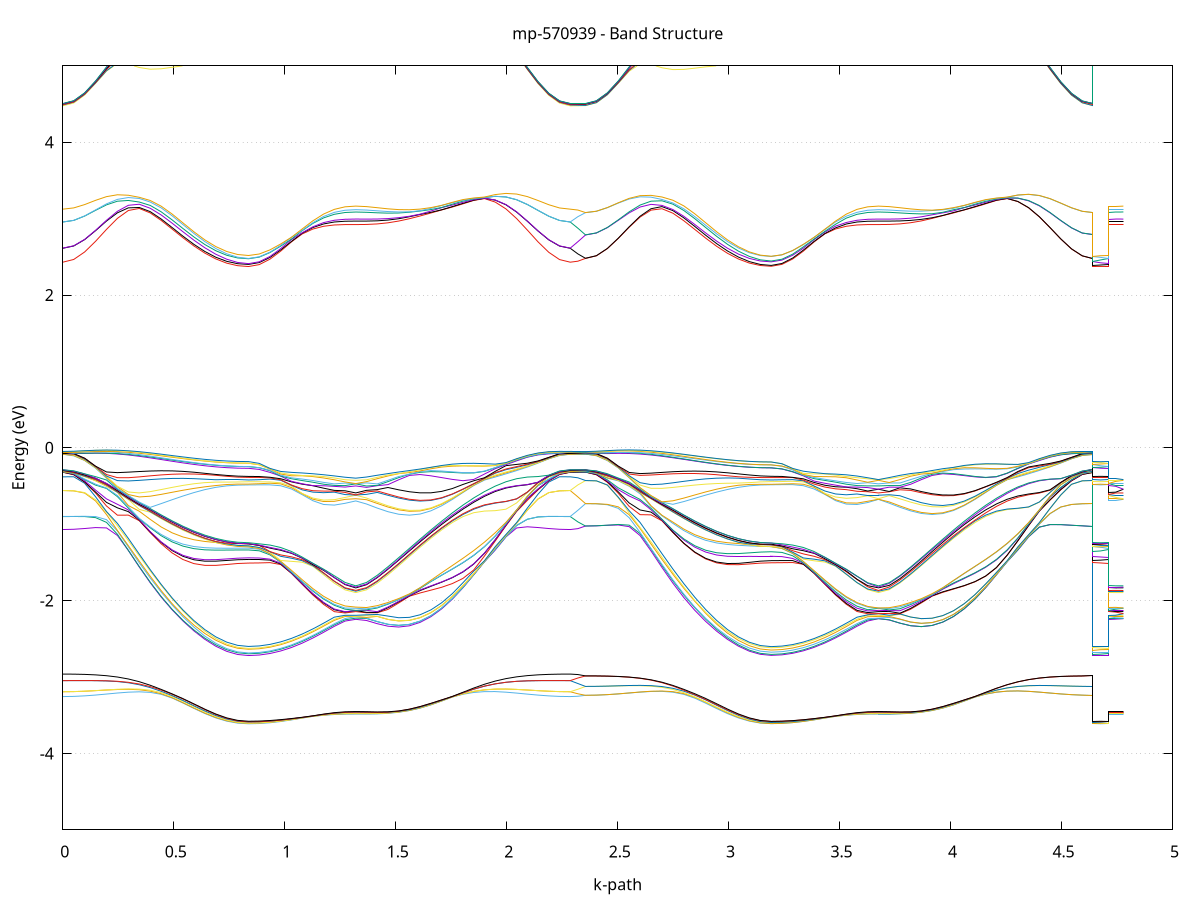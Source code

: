 set title 'mp-570939 - Band Structure'
set xlabel 'k-path'
set ylabel 'Energy (eV)'
set grid y
set yrange [-5:5]
set terminal png size 800,600
set output 'mp-570939_bands_gnuplot.png'
plot '-' using 1:2 with lines notitle, '-' using 1:2 with lines notitle, '-' using 1:2 with lines notitle, '-' using 1:2 with lines notitle, '-' using 1:2 with lines notitle, '-' using 1:2 with lines notitle, '-' using 1:2 with lines notitle, '-' using 1:2 with lines notitle, '-' using 1:2 with lines notitle, '-' using 1:2 with lines notitle, '-' using 1:2 with lines notitle, '-' using 1:2 with lines notitle, '-' using 1:2 with lines notitle, '-' using 1:2 with lines notitle, '-' using 1:2 with lines notitle, '-' using 1:2 with lines notitle, '-' using 1:2 with lines notitle, '-' using 1:2 with lines notitle, '-' using 1:2 with lines notitle, '-' using 1:2 with lines notitle, '-' using 1:2 with lines notitle, '-' using 1:2 with lines notitle, '-' using 1:2 with lines notitle, '-' using 1:2 with lines notitle, '-' using 1:2 with lines notitle, '-' using 1:2 with lines notitle, '-' using 1:2 with lines notitle, '-' using 1:2 with lines notitle, '-' using 1:2 with lines notitle, '-' using 1:2 with lines notitle, '-' using 1:2 with lines notitle, '-' using 1:2 with lines notitle, '-' using 1:2 with lines notitle, '-' using 1:2 with lines notitle, '-' using 1:2 with lines notitle, '-' using 1:2 with lines notitle, '-' using 1:2 with lines notitle, '-' using 1:2 with lines notitle, '-' using 1:2 with lines notitle, '-' using 1:2 with lines notitle, '-' using 1:2 with lines notitle, '-' using 1:2 with lines notitle, '-' using 1:2 with lines notitle, '-' using 1:2 with lines notitle, '-' using 1:2 with lines notitle, '-' using 1:2 with lines notitle, '-' using 1:2 with lines notitle, '-' using 1:2 with lines notitle, '-' using 1:2 with lines notitle, '-' using 1:2 with lines notitle, '-' using 1:2 with lines notitle, '-' using 1:2 with lines notitle, '-' using 1:2 with lines notitle, '-' using 1:2 with lines notitle, '-' using 1:2 with lines notitle, '-' using 1:2 with lines notitle, '-' using 1:2 with lines notitle, '-' using 1:2 with lines notitle, '-' using 1:2 with lines notitle, '-' using 1:2 with lines notitle, '-' using 1:2 with lines notitle, '-' using 1:2 with lines notitle, '-' using 1:2 with lines notitle, '-' using 1:2 with lines notitle, '-' using 1:2 with lines notitle, '-' using 1:2 with lines notitle, '-' using 1:2 with lines notitle, '-' using 1:2 with lines notitle, '-' using 1:2 with lines notitle, '-' using 1:2 with lines notitle, '-' using 1:2 with lines notitle, '-' using 1:2 with lines notitle, '-' using 1:2 with lines notitle, '-' using 1:2 with lines notitle, '-' using 1:2 with lines notitle, '-' using 1:2 with lines notitle, '-' using 1:2 with lines notitle, '-' using 1:2 with lines notitle, '-' using 1:2 with lines notitle, '-' using 1:2 with lines notitle, '-' using 1:2 with lines notitle, '-' using 1:2 with lines notitle, '-' using 1:2 with lines notitle, '-' using 1:2 with lines notitle, '-' using 1:2 with lines notitle, '-' using 1:2 with lines notitle, '-' using 1:2 with lines notitle, '-' using 1:2 with lines notitle, '-' using 1:2 with lines notitle, '-' using 1:2 with lines notitle, '-' using 1:2 with lines notitle, '-' using 1:2 with lines notitle, '-' using 1:2 with lines notitle, '-' using 1:2 with lines notitle, '-' using 1:2 with lines notitle, '-' using 1:2 with lines notitle, '-' using 1:2 with lines notitle, '-' using 1:2 with lines notitle, '-' using 1:2 with lines notitle, '-' using 1:2 with lines notitle, '-' using 1:2 with lines notitle, '-' using 1:2 with lines notitle, '-' using 1:2 with lines notitle, '-' using 1:2 with lines notitle, '-' using 1:2 with lines notitle, '-' using 1:2 with lines notitle, '-' using 1:2 with lines notitle, '-' using 1:2 with lines notitle, '-' using 1:2 with lines notitle, '-' using 1:2 with lines notitle, '-' using 1:2 with lines notitle, '-' using 1:2 with lines notitle, '-' using 1:2 with lines notitle, '-' using 1:2 with lines notitle, '-' using 1:2 with lines notitle, '-' using 1:2 with lines notitle, '-' using 1:2 with lines notitle, '-' using 1:2 with lines notitle, '-' using 1:2 with lines notitle, '-' using 1:2 with lines notitle, '-' using 1:2 with lines notitle, '-' using 1:2 with lines notitle, '-' using 1:2 with lines notitle, '-' using 1:2 with lines notitle, '-' using 1:2 with lines notitle, '-' using 1:2 with lines notitle, '-' using 1:2 with lines notitle, '-' using 1:2 with lines notitle, '-' using 1:2 with lines notitle, '-' using 1:2 with lines notitle, '-' using 1:2 with lines notitle, '-' using 1:2 with lines notitle, '-' using 1:2 with lines notitle, '-' using 1:2 with lines notitle, '-' using 1:2 with lines notitle, '-' using 1:2 with lines notitle, '-' using 1:2 with lines notitle, '-' using 1:2 with lines notitle, '-' using 1:2 with lines notitle, '-' using 1:2 with lines notitle, '-' using 1:2 with lines notitle, '-' using 1:2 with lines notitle
0.000000 -11.780229
0.049230 -11.776529
0.098460 -11.765629
0.147689 -11.747629
0.196919 -11.723129
0.246149 -11.692529
0.295379 -11.656729
0.344608 -11.616529
0.393838 -11.573129
0.443068 -11.527729
0.492298 -11.481729
0.541527 -11.436529
0.590757 -11.393729
0.639987 -11.354729
0.689217 -11.321029
0.738446 -11.293829
0.787676 -11.275529
0.836906 -11.268629
0.836906 -11.268629
0.885225 -11.267229
0.933543 -11.263429
0.981862 -11.257329
1.030181 -11.249329
1.078500 -11.240229
1.126819 -11.230729
1.175137 -11.221729
1.223456 -11.214829
1.271775 -11.210729
1.320094 -11.209029
1.320094 -11.209029
1.368413 -11.211829
1.416731 -11.221329
1.465050 -11.237129
1.513369 -11.258929
1.561688 -11.286629
1.610006 -11.319729
1.658325 -11.357529
1.706644 -11.399129
1.754963 -11.443329
1.803282 -11.488929
1.851600 -11.534729
1.899919 -11.579429
1.948238 -11.621829
1.996557 -11.660829
2.044876 -11.695629
2.093194 -11.725129
2.141513 -11.748829
2.189832 -11.766129
2.238151 -11.776629
2.286469 -11.780229
2.286469 -11.780229
2.320762 -11.779529
2.355054 -11.778029
2.355054 -11.778029
2.404284 -11.774329
2.453513 -11.763429
2.502743 -11.745529
2.551973 -11.721029
2.601203 -11.690529
2.650432 -11.654829
2.699662 -11.614729
2.748892 -11.571529
2.798122 -11.526329
2.847351 -11.480529
2.896581 -11.435729
2.945811 -11.393229
2.995041 -11.354629
3.044271 -11.321229
3.093500 -11.294429
3.142730 -11.275629
3.191960 -11.268229
3.191960 -11.268229
3.240279 -11.266929
3.288597 -11.263129
3.336916 -11.257029
3.385235 -11.249129
3.433554 -11.240029
3.481873 -11.230629
3.530191 -11.221729
3.578510 -11.214829
3.626829 -11.210729
3.675148 -11.209029
3.675148 -11.209029
3.723466 -11.211829
3.771785 -11.221329
3.820104 -11.236929
3.868423 -11.258529
3.916742 -11.286029
3.965060 -11.318929
4.013379 -11.356529
4.061698 -11.397929
4.110017 -11.441929
4.158335 -11.487429
4.206654 -11.533029
4.254973 -11.577629
4.303292 -11.619929
4.351611 -11.658929
4.399929 -11.693529
4.448248 -11.723029
4.496567 -11.746729
4.544886 -11.763929
4.593205 -11.774429
4.641523 -11.778029
4.641523 -11.268229
4.675816 -11.268429
4.710108 -11.268629
4.710108 -11.209029
4.744400 -11.209029
4.778692 -11.209029
e
0.000000 -11.770729
0.049230 -11.767029
0.098460 -11.756229
0.147689 -11.738429
0.196919 -11.714029
0.246149 -11.683729
0.295379 -11.648229
0.344608 -11.608529
0.393838 -11.565729
0.443068 -11.521029
0.492298 -11.475829
0.541527 -11.431529
0.590757 -11.389729
0.639987 -11.351829
0.689217 -11.319229
0.738446 -11.293029
0.787676 -11.274229
0.836906 -11.265929
0.836906 -11.265929
0.885225 -11.264629
0.933543 -11.260829
0.981862 -11.254929
1.030181 -11.247229
1.078500 -11.238429
1.126819 -11.229229
1.175137 -11.220629
1.223456 -11.213629
1.271775 -11.209529
1.320094 -11.207929
1.320094 -11.207929
1.368413 -11.210829
1.416731 -11.220129
1.465050 -11.235229
1.513369 -11.256329
1.561688 -11.283229
1.610006 -11.315529
1.658325 -11.352629
1.706644 -11.393429
1.754963 -11.437029
1.803282 -11.482029
1.851600 -11.527329
1.899919 -11.571529
1.948238 -11.613529
1.996557 -11.652229
2.044876 -11.686729
2.093194 -11.716029
2.141513 -11.739529
2.189832 -11.756729
2.238151 -11.767229
2.286469 -11.770729
2.286469 -11.770729
2.320762 -11.774629
2.355054 -11.777329
2.355054 -11.777329
2.404284 -11.773629
2.453513 -11.762729
2.502743 -11.744829
2.551973 -11.720329
2.601203 -11.689829
2.650432 -11.654029
2.699662 -11.613929
2.748892 -11.570629
2.798122 -11.525229
2.847351 -11.479329
2.896581 -11.434129
2.945811 -11.391329
2.995041 -11.352329
3.044271 -11.318529
3.093500 -11.291129
3.142730 -11.273529
3.191960 -11.267429
3.191960 -11.267429
3.240279 -11.266129
3.288597 -11.262229
3.336916 -11.256229
3.385235 -11.248329
3.433554 -11.239229
3.481873 -11.229729
3.530191 -11.220829
3.578510 -11.213629
3.626829 -11.209529
3.675148 -11.207929
3.675148 -11.207929
3.723466 -11.210829
3.771785 -11.220529
3.820104 -11.236229
3.868423 -11.257829
3.916742 -11.285329
3.965060 -11.318229
4.013379 -11.355829
4.061698 -11.397229
4.110017 -11.441229
4.158335 -11.486729
4.206654 -11.532329
4.254973 -11.576929
4.303292 -11.619229
4.351611 -11.658229
4.399929 -11.692829
4.448248 -11.722329
4.496567 -11.745929
4.544886 -11.763229
4.593205 -11.773729
4.641523 -11.777329
4.641523 -11.267429
4.675816 -11.266929
4.710108 -11.265929
4.710108 -11.207929
4.744400 -11.207929
4.778692 -11.207929
e
0.000000 -11.770429
0.049230 -11.766729
0.098460 -11.755929
0.147689 -11.738029
0.196919 -11.713729
0.246149 -11.683329
0.295379 -11.647729
0.344608 -11.607829
0.393838 -11.564729
0.443068 -11.519629
0.492298 -11.473929
0.541527 -11.429029
0.590757 -11.386529
0.639987 -11.347929
0.689217 -11.314429
0.738446 -11.287329
0.787676 -11.270629
0.836906 -11.265729
0.836906 -11.265729
0.885225 -11.264429
0.933543 -11.260629
0.981862 -11.254729
1.030181 -11.247029
1.078500 -11.238129
1.126819 -11.228929
1.175137 -11.220329
1.223456 -11.213529
1.271775 -11.209529
1.320094 -11.207829
1.320094 -11.207829
1.368413 -11.210529
1.416731 -11.219729
1.465050 -11.234929
1.513369 -11.256029
1.561688 -11.282929
1.610006 -11.315329
1.658325 -11.352329
1.706644 -11.393229
1.754963 -11.436729
1.803282 -11.481729
1.851600 -11.527029
1.899919 -11.571229
1.948238 -11.613229
1.996557 -11.651929
2.044876 -11.686429
2.093194 -11.715729
2.141513 -11.739229
2.189832 -11.756429
2.238151 -11.766829
2.286469 -11.770429
2.286469 -11.770429
2.320762 -11.765729
2.355054 -11.760729
2.355054 -11.760729
2.404284 -11.757129
2.453513 -11.746329
2.502743 -11.728629
2.551973 -11.704429
2.601203 -11.674429
2.650432 -11.639229
2.699662 -11.599829
2.748892 -11.557429
2.798122 -11.513329
2.847351 -11.468729
2.896581 -11.425229
2.945811 -11.384229
2.995041 -11.347229
3.044271 -11.315529
3.093500 -11.290429
3.142730 -11.271729
3.191960 -11.262929
3.191960 -11.262929
3.240279 -11.261629
3.288597 -11.258029
3.336916 -11.252229
3.385235 -11.244829
3.433554 -11.236429
3.481873 -11.227729
3.530191 -11.219829
3.578510 -11.213529
3.626829 -11.209529
3.675148 -11.207829
3.675148 -11.207829
3.723466 -11.210329
3.771785 -11.218729
3.820104 -11.233129
3.868423 -11.253429
3.916742 -11.279529
3.965060 -11.311029
4.013379 -11.347229
4.061698 -11.387429
4.110017 -11.430329
4.158335 -11.474729
4.206654 -11.519429
4.254973 -11.563229
4.303292 -11.604829
4.351611 -11.643229
4.399929 -11.677329
4.448248 -11.706429
4.496567 -11.729829
4.544886 -11.746929
4.593205 -11.757229
4.641523 -11.760729
4.641523 -11.262929
4.675816 -11.264429
4.710108 -11.265729
4.710108 -11.207829
4.744400 -11.207829
4.778692 -11.207829
e
0.000000 -11.749929
0.049230 -11.746329
0.098460 -11.735629
0.147689 -11.718029
0.196919 -11.694029
0.246149 -11.664229
0.295379 -11.629329
0.344608 -11.590429
0.393838 -11.548429
0.443068 -11.504729
0.492298 -11.460729
0.541527 -11.417929
0.590757 -11.377629
0.639987 -11.341429
0.689217 -11.310629
0.738446 -11.286529
0.787676 -11.268129
0.836906 -11.259429
0.836906 -11.259429
0.885225 -11.258229
0.933543 -11.254729
0.981862 -11.249229
1.030181 -11.242129
1.078500 -11.234229
1.126819 -11.226229
1.175137 -11.219129
1.223456 -11.213329
1.271775 -11.209129
1.320094 -11.207329
1.320094 -11.207329
1.368413 -11.210029
1.416731 -11.217429
1.465050 -11.230729
1.513369 -11.250029
1.561688 -11.275229
1.610006 -11.305829
1.658325 -11.341329
1.706644 -11.380629
1.754963 -11.422829
1.803282 -11.466629
1.851600 -11.510829
1.899919 -11.554129
1.948238 -11.595329
1.996557 -11.633329
2.044876 -11.667129
2.093194 -11.696029
2.141513 -11.719229
2.189832 -11.736129
2.238151 -11.746529
2.286469 -11.749929
2.286469 -11.749929
2.320762 -11.754929
2.355054 -11.760129
2.355054 -11.760129
2.404284 -11.756429
2.453513 -11.745729
2.502743 -11.728029
2.551973 -11.703829
2.601203 -11.673729
2.650432 -11.638429
2.699662 -11.598929
2.748892 -11.556129
2.798122 -11.511529
2.847351 -11.466329
2.896581 -11.422029
2.945811 -11.380229
2.995041 -11.342129
3.044271 -11.309329
3.093500 -11.282929
3.142730 -11.266829
3.191960 -11.262729
3.191960 -11.262729
3.240279 -11.261429
3.288597 -11.257829
3.336916 -11.252129
3.385235 -11.244729
3.433554 -11.236229
3.481873 -11.227629
3.530191 -11.219629
3.578510 -11.213329
3.626829 -11.209129
3.675148 -11.207329
3.675148 -11.207329
3.723466 -11.210229
3.771785 -11.218529
3.820104 -11.232829
3.868423 -11.253029
3.916742 -11.279129
3.965060 -11.310629
4.013379 -11.346829
4.061698 -11.386929
4.110017 -11.429829
4.158335 -11.474229
4.206654 -11.518929
4.254973 -11.562629
4.303292 -11.604229
4.351611 -11.642629
4.399929 -11.676729
4.448248 -11.705829
4.496567 -11.729129
4.544886 -11.746229
4.593205 -11.756629
4.641523 -11.760129
4.641523 -11.262729
4.675816 -11.261029
4.710108 -11.259429
4.710108 -11.207329
4.744400 -11.207329
4.778692 -11.207329
e
0.000000 -11.749429
0.049230 -11.745829
0.098460 -11.735129
0.147689 -11.717629
0.196919 -11.693629
0.246149 -11.663729
0.295379 -11.628729
0.344608 -11.589529
0.393838 -11.547229
0.443068 -11.503129
0.492298 -11.458529
0.541527 -11.414929
0.590757 -11.373829
0.639987 -11.336629
0.689217 -11.304629
0.738446 -11.279129
0.787676 -11.263129
0.836906 -11.258829
0.836906 -11.258829
0.885225 -11.257629
0.933543 -11.254129
0.981862 -11.248629
1.030181 -11.241429
1.078500 -11.233429
1.126819 -11.225329
1.175137 -11.218129
1.223456 -11.212729
1.271775 -11.208729
1.320094 -11.207229
1.320094 -11.207229
1.368413 -11.209329
1.416731 -11.216829
1.465050 -11.230329
1.513369 -11.249629
1.561688 -11.274829
1.610006 -11.305529
1.658325 -11.340929
1.706644 -11.380329
1.754963 -11.422429
1.803282 -11.466229
1.851600 -11.510429
1.899919 -11.553629
1.948238 -11.594829
1.996557 -11.632829
2.044876 -11.666729
2.093194 -11.695529
2.141513 -11.718729
2.189832 -11.735729
2.238151 -11.746029
2.286469 -11.749429
2.286469 -11.749429
2.320762 -11.745129
2.355054 -11.741829
2.355054 -11.741829
2.404284 -11.738229
2.453513 -11.727529
2.502743 -11.710029
2.551973 -11.686229
2.601203 -11.656529
2.650432 -11.621829
2.699662 -11.583029
2.748892 -11.541329
2.798122 -11.497929
2.847351 -11.454229
2.896581 -11.411629
2.945811 -11.371829
2.995041 -11.336029
3.044271 -11.305729
3.093500 -11.282029
3.142730 -11.264129
3.191960 -11.255929
3.191960 -11.255929
3.240279 -11.254829
3.288597 -11.251329
3.336916 -11.245929
3.385235 -11.239029
3.433554 -11.231329
3.481873 -11.223829
3.530191 -11.217629
3.578510 -11.212729
3.626829 -11.208729
3.675148 -11.207229
3.675148 -11.207229
3.723466 -11.209229
3.771785 -11.216029
3.820104 -11.228629
3.868423 -11.247229
3.916742 -11.271829
3.965060 -11.301829
4.013379 -11.336629
4.061698 -11.375429
4.110017 -11.417129
4.158335 -11.460529
4.206654 -11.504229
4.254973 -11.547129
4.303292 -11.588029
4.351611 -11.625829
4.399929 -11.659429
4.448248 -11.688129
4.496567 -11.711229
4.544886 -11.728029
4.593205 -11.738329
4.641523 -11.741829
4.641523 -11.255929
4.675816 -11.257329
4.710108 -11.258829
4.710108 -11.207229
4.744400 -11.207229
4.778692 -11.207229
e
0.000000 -11.738229
0.049230 -11.734729
0.098460 -11.724029
0.147689 -11.706629
0.196919 -11.682829
0.246149 -11.653129
0.295379 -11.618529
0.344608 -11.579829
0.393838 -11.538129
0.443068 -11.494729
0.492298 -11.451029
0.541527 -11.408429
0.590757 -11.368529
0.639987 -11.332629
0.689217 -11.302229
0.738446 -11.278329
0.787676 -11.261029
0.836906 -11.254129
0.836906 -11.254129
0.885225 -11.252929
0.933543 -11.249529
0.981862 -11.244129
1.030181 -11.237329
1.078500 -11.229729
1.126819 -11.222529
1.175137 -11.216929
1.223456 -11.211929
1.271775 -11.207829
1.320094 -11.206229
1.320094 -11.206229
1.368413 -11.208529
1.416731 -11.215029
1.465050 -11.227329
1.513369 -11.245729
1.561688 -11.270029
1.610006 -11.299829
1.658325 -11.334429
1.706644 -11.373029
1.754963 -11.414529
1.803282 -11.457729
1.851600 -11.501329
1.899919 -11.544129
1.948238 -11.584829
1.996557 -11.622529
2.044876 -11.656129
2.093194 -11.684729
2.141513 -11.707729
2.189832 -11.724629
2.238151 -11.734829
2.286469 -11.738229
2.286469 -11.738229
2.320762 -11.739029
2.355054 -11.741029
2.355054 -11.741029
2.404284 -11.737529
2.453513 -11.726829
2.502743 -11.709329
2.551973 -11.685429
2.601203 -11.655829
2.650432 -11.621029
2.699662 -11.582229
2.748892 -11.540329
2.798122 -11.496729
2.847351 -11.452629
2.896581 -11.409729
2.945811 -11.369329
2.995041 -11.332929
3.044271 -11.301729
3.093500 -11.277129
3.142730 -11.260629
3.191960 -11.255429
3.191960 -11.255429
3.240279 -11.254229
3.288597 -11.250829
3.336916 -11.245429
3.385235 -11.238529
3.433554 -11.230929
3.481873 -11.223529
3.530191 -11.217129
3.578510 -11.211929
3.626829 -11.207829
3.675148 -11.206229
3.675148 -11.206229
3.723466 -11.208529
3.771785 -11.215429
3.820104 -11.228029
3.868423 -11.246629
3.916742 -11.271129
3.965060 -11.301129
4.013379 -11.336029
4.061698 -11.374829
4.110017 -11.416429
4.158335 -11.459829
4.206654 -11.503529
4.254973 -11.546429
4.303292 -11.587329
4.351611 -11.625129
4.399929 -11.658729
4.448248 -11.687429
4.496567 -11.710529
4.544886 -11.727329
4.593205 -11.737629
4.641523 -11.741029
4.641523 -11.255429
4.675816 -11.254529
4.710108 -11.254129
4.710108 -11.206229
4.744400 -11.206229
4.778692 -11.206229
e
0.000000 -11.332029
0.049230 -11.331029
0.098460 -11.328229
0.147689 -11.323529
0.196919 -11.317229
0.246149 -11.309429
0.295379 -11.300629
0.344608 -11.290929
0.393838 -11.280829
0.443068 -11.270529
0.492298 -11.260629
0.541527 -11.251429
0.590757 -11.243329
0.639987 -11.236829
0.689217 -11.232329
0.738446 -11.230229
0.787676 -11.231629
0.836906 -11.233229
0.836906 -11.233229
0.885225 -11.232729
0.933543 -11.231429
0.981862 -11.229229
1.030181 -11.226229
1.078500 -11.222529
1.126819 -11.217929
1.175137 -11.212329
1.223456 -11.207629
1.271775 -11.204929
1.320094 -11.204129
1.320094 -11.204129
1.368413 -11.204729
1.416731 -11.206929
1.465050 -11.210129
1.513369 -11.214229
1.561688 -11.219629
1.610006 -11.226029
1.658325 -11.233629
1.706644 -11.242229
1.754963 -11.251529
1.803282 -11.261529
1.851600 -11.271729
1.899919 -11.282029
1.948238 -11.292129
1.996557 -11.301629
2.044876 -11.310229
2.093194 -11.317729
2.141513 -11.323829
2.189832 -11.328329
2.238151 -11.331129
2.286469 -11.332029
2.286469 -11.332029
2.320762 -11.331029
2.355054 -11.328429
2.355054 -11.328429
2.404284 -11.327529
2.453513 -11.324629
2.502743 -11.320029
2.551973 -11.313829
2.601203 -11.306229
2.650432 -11.297629
2.699662 -11.288129
2.748892 -11.278329
2.798122 -11.268429
2.847351 -11.258929
2.896581 -11.250129
2.945811 -11.242629
2.995041 -11.236729
3.044271 -11.232929
3.093500 -11.231529
3.142730 -11.231929
3.191960 -11.231829
3.191960 -11.231829
3.240279 -11.231429
3.288597 -11.230029
3.336916 -11.227829
3.385235 -11.224929
3.433554 -11.221329
3.481873 -11.217029
3.530191 -11.212129
3.578510 -11.207629
3.626829 -11.204929
3.675148 -11.204129
3.675148 -11.204129
3.723466 -11.204729
3.771785 -11.206629
3.820104 -11.209429
3.868423 -11.213429
3.916742 -11.218429
3.965060 -11.224729
4.013379 -11.232029
4.061698 -11.240329
4.110017 -11.249429
4.158335 -11.259229
4.206654 -11.269229
4.254973 -11.279329
4.303292 -11.289229
4.351611 -11.298529
4.399929 -11.307029
4.448248 -11.314329
4.496567 -11.320329
4.544886 -11.324829
4.593205 -11.327529
4.641523 -11.328429
4.641523 -11.231829
4.675816 -11.232829
4.710108 -11.233229
4.710108 -11.204129
4.744400 -11.204129
4.778692 -11.204129
e
0.000000 -11.317729
0.049230 -11.316829
0.098460 -11.314129
0.147689 -11.309729
0.196919 -11.303829
0.246149 -11.296629
0.295379 -11.288529
0.344608 -11.279629
0.393838 -11.270529
0.443068 -11.261329
0.492298 -11.252629
0.541527 -11.244729
0.590757 -11.238029
0.639987 -11.233029
0.689217 -11.230129
0.738446 -11.229529
0.787676 -11.229329
0.836906 -11.228129
0.836906 -11.228129
0.885225 -11.227729
0.933543 -11.226429
0.981862 -11.224429
1.030181 -11.221729
1.078500 -11.218529
1.126819 -11.214829
1.175137 -11.210629
1.223456 -11.206929
1.271775 -11.204729
1.320094 -11.204029
1.320094 -11.204029
1.368413 -11.203729
1.416731 -11.205129
1.465050 -11.207229
1.513369 -11.210429
1.561688 -11.214729
1.610006 -11.220229
1.658325 -11.226929
1.706644 -11.234529
1.754963 -11.242929
1.803282 -11.252029
1.851600 -11.261429
1.899919 -11.271029
1.948238 -11.280329
1.996557 -11.289129
2.044876 -11.297229
2.093194 -11.304229
2.141513 -11.310029
2.189832 -11.314229
2.238151 -11.316829
2.286469 -11.317729
2.286469 -11.317729
2.320762 -11.323529
2.355054 -11.327729
2.355054 -11.327729
2.404284 -11.326829
2.453513 -11.323929
2.502743 -11.319329
2.551973 -11.313129
2.601203 -11.305529
2.650432 -11.296829
2.699662 -11.287229
2.748892 -11.277229
2.798122 -11.267029
2.847351 -11.257129
2.896581 -11.247929
2.945811 -11.239829
2.995041 -11.233329
3.044271 -11.228629
3.093500 -11.226229
3.142730 -11.228429
3.191960 -11.231229
3.191960 -11.231229
3.240279 -11.230829
3.288597 -11.229429
3.336916 -11.227329
3.385235 -11.224329
3.433554 -11.220729
3.481873 -11.216329
3.530191 -11.211229
3.578510 -11.206929
3.626829 -11.204729
3.675148 -11.204029
3.675148 -11.204029
3.723466 -11.203829
3.771785 -11.205929
3.820104 -11.208829
3.868423 -11.212729
3.916742 -11.217829
3.965060 -11.224029
4.013379 -11.231429
4.061698 -11.239729
4.110017 -11.248829
4.158335 -11.258529
4.206654 -11.268529
4.254973 -11.278629
4.303292 -11.288529
4.351611 -11.297829
4.399929 -11.306329
4.448248 -11.313629
4.496567 -11.319629
4.544886 -11.324129
4.593205 -11.326829
4.641523 -11.327729
4.641523 -11.231229
4.675816 -11.229829
4.710108 -11.228129
4.710108 -11.204029
4.744400 -11.204029
4.778692 -11.204029
e
0.000000 -11.317529
0.049230 -11.316629
0.098460 -11.313929
0.147689 -11.309529
0.196919 -11.303629
0.246149 -11.296329
0.295379 -11.287929
0.344608 -11.278729
0.393838 -11.269129
0.443068 -11.259429
0.492298 -11.250029
0.541527 -11.241329
0.590757 -11.233729
0.639987 -11.227629
0.689217 -11.223529
0.738446 -11.221629
0.787676 -11.224329
0.836906 -11.227629
0.836906 -11.227629
0.885225 -11.227229
0.933543 -11.225929
0.981862 -11.223929
1.030181 -11.221229
1.078500 -11.217929
1.126819 -11.214229
1.175137 -11.210229
1.223456 -11.206429
1.271775 -11.203829
1.320094 -11.203029
1.320094 -11.203029
1.368413 -11.203529
1.416731 -11.204729
1.465050 -11.206829
1.513369 -11.210029
1.561688 -11.214529
1.610006 -11.220029
1.658325 -11.226729
1.706644 -11.234429
1.754963 -11.242829
1.803282 -11.251929
1.851600 -11.261429
1.899919 -11.270929
1.948238 -11.280229
1.996557 -11.289029
2.044876 -11.297129
2.093194 -11.304129
2.141513 -11.309829
2.189832 -11.314129
2.238151 -11.316729
2.286469 -11.317529
2.286469 -11.317529
2.320762 -11.311029
2.355054 -11.304029
2.355054 -11.304029
2.404284 -11.303129
2.453513 -11.300629
2.502743 -11.296529
2.551973 -11.291029
2.601203 -11.284429
2.650432 -11.276829
2.699662 -11.268729
2.748892 -11.260329
2.798122 -11.251929
2.847351 -11.244129
2.896581 -11.237129
2.945811 -11.231329
2.995041 -11.227329
3.044271 -11.225329
3.093500 -11.225729
3.142730 -11.225329
3.191960 -11.224029
3.191960 -11.224029
3.240279 -11.223729
3.288597 -11.222529
3.336916 -11.220829
3.385235 -11.218429
3.433554 -11.215729
3.481873 -11.212729
3.530191 -11.209529
3.578510 -11.206429
3.626829 -11.203829
3.675148 -11.203029
3.675148 -11.203029
3.723466 -11.203429
3.771785 -11.203629
3.820104 -11.204829
3.868423 -11.207129
3.916742 -11.210529
3.965060 -11.215129
4.013379 -11.220829
4.061698 -11.227529
4.110017 -11.235129
4.158335 -11.243329
4.206654 -11.251829
4.254973 -11.260629
4.303292 -11.269229
4.351611 -11.277429
4.399929 -11.284929
4.448248 -11.291429
4.496567 -11.296829
4.544886 -11.300729
4.593205 -11.303229
4.641523 -11.304029
4.641523 -11.224029
4.675816 -11.225829
4.710108 -11.227629
4.710108 -11.203029
4.744400 -11.203029
4.778692 -11.203029
e
0.000000 -11.290929
0.049230 -11.290129
0.098460 -11.287829
0.147689 -11.284029
0.196919 -11.278929
0.246149 -11.272729
0.295379 -11.265729
0.344608 -11.258229
0.393838 -11.250429
0.443068 -11.242929
0.492298 -11.235829
0.541527 -11.229629
0.590757 -11.224729
0.639987 -11.221429
0.689217 -11.220129
0.738446 -11.221129
0.787676 -11.221329
0.836906 -11.220729
0.836906 -11.220729
0.885225 -11.220429
0.933543 -11.219429
0.981862 -11.217829
1.030181 -11.215929
1.078500 -11.213629
1.126819 -11.211129
1.175137 -11.208729
1.223456 -11.206229
1.271775 -11.203829
1.320094 -11.202929
1.320094 -11.202929
1.368413 -11.203129
1.416731 -11.202629
1.465050 -11.202829
1.513369 -11.204229
1.561688 -11.206729
1.610006 -11.210429
1.658325 -11.215329
1.706644 -11.221129
1.754963 -11.227729
1.803282 -11.235029
1.851600 -11.242829
1.899919 -11.250829
1.948238 -11.258729
1.996557 -11.266229
2.044876 -11.273229
2.093194 -11.279229
2.141513 -11.284229
2.189832 -11.287929
2.238151 -11.290229
2.286469 -11.290929
2.286469 -11.290929
2.320762 -11.297129
2.355054 -11.303929
2.355054 -11.303929
2.404284 -11.303129
2.453513 -11.300529
2.502743 -11.296429
2.551973 -11.290829
2.601203 -11.284029
2.650432 -11.276229
2.699662 -11.267629
2.748892 -11.258729
2.798122 -11.249829
2.847351 -11.241329
2.896581 -11.233529
2.945811 -11.226829
2.995041 -11.221729
3.044271 -11.218529
3.093500 -11.217529
3.142730 -11.220429
3.191960 -11.223729
3.191960 -11.223729
3.240279 -11.223329
3.288597 -11.222229
3.336916 -11.220429
3.385235 -11.218129
3.433554 -11.215329
3.481873 -11.212329
3.530191 -11.209129
3.578510 -11.206229
3.626829 -11.203829
3.675148 -11.202929
3.675148 -11.202929
3.723466 -11.203129
3.771785 -11.203329
3.820104 -11.204529
3.868423 -11.206829
3.916742 -11.210229
3.965060 -11.214929
4.013379 -11.220629
4.061698 -11.227329
4.110017 -11.234929
4.158335 -11.243129
4.206654 -11.251729
4.254973 -11.260529
4.303292 -11.269129
4.351611 -11.277329
4.399929 -11.284829
4.448248 -11.291429
4.496567 -11.296729
4.544886 -11.300729
4.593205 -11.303129
4.641523 -11.303929
4.641523 -11.223729
4.675816 -11.222129
4.710108 -11.220729
4.710108 -11.202929
4.744400 -11.202929
4.778692 -11.202929
e
0.000000 -11.290829
0.049230 -11.290029
0.098460 -11.287729
0.147689 -11.283829
0.196919 -11.278729
0.246149 -11.272329
0.295379 -11.265129
0.344608 -11.257329
0.393838 -11.249229
0.443068 -11.241129
0.492298 -11.233529
0.541527 -11.226729
0.590757 -11.221029
0.639987 -11.216929
0.689217 -11.214829
0.738446 -11.214929
0.787676 -11.217629
0.836906 -11.220429
0.836906 -11.220429
0.885225 -11.220129
0.933543 -11.219129
0.981862 -11.217529
1.030181 -11.215529
1.078500 -11.213129
1.126819 -11.210529
1.175137 -11.207829
1.223456 -11.205129
1.271775 -11.202829
1.320094 -11.202129
1.320094 -11.202129
1.368413 -11.202129
1.416731 -11.202029
1.465050 -11.202529
1.513369 -11.204029
1.561688 -11.206629
1.610006 -11.210329
1.658325 -11.215129
1.706644 -11.221029
1.754963 -11.227629
1.803282 -11.235029
1.851600 -11.242729
1.899919 -11.250729
1.948238 -11.258629
1.996557 -11.266129
2.044876 -11.273129
2.093194 -11.279129
2.141513 -11.284129
2.189832 -11.287829
2.238151 -11.290029
2.286469 -11.290829
2.286469 -11.290829
2.320762 -11.285629
2.355054 -11.282029
2.355054 -11.282029
2.404284 -11.281229
2.453513 -11.279029
2.502743 -11.275429
2.551973 -11.270529
2.601203 -11.264729
2.650432 -11.258029
2.699662 -11.250829
2.748892 -11.243529
2.798122 -11.236429
2.847351 -11.229829
2.896581 -11.224029
2.945811 -11.219629
2.995041 -11.216729
3.044271 -11.215829
3.093500 -11.217129
3.142730 -11.218129
3.191960 -11.218729
3.191960 -11.218729
3.240279 -11.218429
3.288597 -11.217529
3.336916 -11.216129
3.385235 -11.214329
3.433554 -11.212229
3.481873 -11.210029
3.530191 -11.207729
3.578510 -11.205129
3.626829 -11.202829
3.675148 -11.202129
3.675148 -11.202129
3.723466 -11.202029
3.771785 -11.201729
3.820104 -11.201629
3.868423 -11.202529
3.916742 -11.204529
3.965060 -11.207629
4.013379 -11.211729
4.061698 -11.216929
4.110017 -11.223029
4.158335 -11.229729
4.206654 -11.236829
4.254973 -11.244229
4.303292 -11.251629
4.351611 -11.258729
4.399929 -11.265229
4.448248 -11.270929
4.496567 -11.275629
4.544886 -11.279129
4.593205 -11.281329
4.641523 -11.282029
4.641523 -11.218729
4.675816 -11.219329
4.710108 -11.220429
4.710108 -11.202129
4.744400 -11.202129
4.778692 -11.202129
e
0.000000 -11.278329
0.049230 -11.277529
0.098460 -11.275329
0.147689 -11.271829
0.196919 -11.267029
0.246149 -11.261329
0.295379 -11.254829
0.344608 -11.247829
0.393838 -11.240629
0.443068 -11.233529
0.492298 -11.227029
0.541527 -11.221329
0.590757 -11.216929
0.639987 -11.214029
0.689217 -11.213129
0.738446 -11.214129
0.787676 -11.216229
0.836906 -11.217529
0.836906 -11.217529
0.885225 -11.217229
0.933543 -11.216329
0.981862 -11.215029
1.030181 -11.213329
1.078500 -11.211329
1.126819 -11.209229
1.175137 -11.207129
1.223456 -11.204829
1.271775 -11.202329
1.320094 -11.201529
1.320094 -11.201529
1.368413 -11.201729
1.416731 -11.201029
1.465050 -11.200729
1.513369 -11.201429
1.561688 -11.203229
1.610006 -11.206029
1.658325 -11.210029
1.706644 -11.214929
1.754963 -11.220729
1.803282 -11.227229
1.851600 -11.234229
1.899919 -11.241429
1.948238 -11.248629
1.996557 -11.255529
2.044876 -11.261829
2.093194 -11.267429
2.141513 -11.272029
2.189832 -11.275429
2.238151 -11.277629
2.286469 -11.278329
2.286469 -11.278329
2.320762 -11.279129
2.355054 -11.281229
2.355054 -11.281229
2.404284 -11.280529
2.453513 -11.278229
2.502743 -11.274629
2.551973 -11.269829
2.601203 -11.263929
2.650432 -11.257229
2.699662 -11.249929
2.748892 -11.242529
2.798122 -11.235229
2.847351 -11.228329
2.896581 -11.222229
2.945811 -11.217429
2.995041 -11.214129
3.044271 -11.212829
3.093500 -11.213529
3.142730 -11.216029
3.191960 -11.217929
3.191960 -11.217929
3.240279 -11.217629
3.288597 -11.216729
3.336916 -11.215329
3.385235 -11.213529
3.433554 -11.211529
3.481873 -11.209329
3.530191 -11.207129
3.578510 -11.204829
3.626829 -11.202329
3.675148 -11.201529
3.675148 -11.201529
3.723466 -11.201729
3.771785 -11.201029
3.820104 -11.200929
3.868423 -11.201729
3.916742 -11.203729
3.965060 -11.206829
4.013379 -11.211029
4.061698 -11.216229
4.110017 -11.222229
4.158335 -11.228929
4.206654 -11.236129
4.254973 -11.243529
4.303292 -11.250929
4.351611 -11.257929
4.399929 -11.264429
4.448248 -11.270229
4.496567 -11.274929
4.544886 -11.278329
4.593205 -11.280529
4.641523 -11.281229
4.641523 -11.217929
4.675816 -11.217629
4.710108 -11.217529
4.710108 -11.201529
4.744400 -11.201529
4.778692 -11.201529
e
0.000000 -7.503129
0.049230 -7.502529
0.098460 -7.500829
0.147689 -7.498129
0.196919 -7.494629
0.246149 -7.490729
0.295379 -7.486529
0.344608 -7.482529
0.393838 -7.479029
0.443068 -7.476129
0.492298 -7.473929
0.541527 -7.472429
0.590757 -7.471529
0.639987 -7.471029
0.689217 -7.470929
0.738446 -7.470929
0.787676 -7.470929
0.836906 -7.470929
0.836906 -7.470929
0.885225 -7.469129
0.933543 -7.463629
0.981862 -7.454629
1.030181 -7.442629
1.078500 -7.427929
1.126819 -7.411429
1.175137 -7.393929
1.223456 -7.377129
1.271775 -7.363529
1.320094 -7.355729
1.320094 -7.355729
1.368413 -7.363429
1.416731 -7.376129
1.465050 -7.390929
1.513369 -7.405929
1.561688 -7.419729
1.610006 -7.432029
1.658325 -7.442629
1.706644 -7.451529
1.754963 -7.459129
1.803282 -7.465529
1.851600 -7.471329
1.899919 -7.476629
1.948238 -7.481629
1.996557 -7.486329
2.044876 -7.490829
2.093194 -7.494829
2.141513 -7.498229
2.189832 -7.500929
2.238151 -7.502529
2.286469 -7.503129
2.286469 -7.503129
2.320762 -7.503129
2.355054 -7.503129
2.355054 -7.503129
2.404284 -7.502529
2.453513 -7.500829
2.502743 -7.498129
2.551973 -7.494629
2.601203 -7.490729
2.650432 -7.486529
2.699662 -7.482529
2.748892 -7.479029
2.798122 -7.476129
2.847351 -7.473929
2.896581 -7.472429
2.945811 -7.471529
2.995041 -7.471029
3.044271 -7.470929
3.093500 -7.470929
3.142730 -7.470929
3.191960 -7.470929
3.191960 -7.470929
3.240279 -7.469129
3.288597 -7.463629
3.336916 -7.454629
3.385235 -7.442629
3.433554 -7.427929
3.481873 -7.411429
3.530191 -7.393929
3.578510 -7.377129
3.626829 -7.363529
3.675148 -7.355729
3.675148 -7.355729
3.723466 -7.363429
3.771785 -7.376129
3.820104 -7.390929
3.868423 -7.405829
3.916742 -7.419729
3.965060 -7.432029
4.013379 -7.442629
4.061698 -7.451529
4.110017 -7.459129
4.158335 -7.465529
4.206654 -7.471329
4.254973 -7.476629
4.303292 -7.481629
4.351611 -7.486329
4.399929 -7.490829
4.448248 -7.494829
4.496567 -7.498229
4.544886 -7.500929
4.593205 -7.502529
4.641523 -7.503129
4.641523 -7.470929
4.675816 -7.470929
4.710108 -7.470929
4.710108 -7.355729
4.744400 -7.355729
4.778692 -7.355729
e
0.000000 -7.503129
0.049230 -7.502229
0.098460 -7.500529
0.147689 -7.497829
0.196919 -7.494429
0.246149 -7.490429
0.295379 -7.486229
0.344608 -7.482329
0.393838 -7.478729
0.443068 -7.475829
0.492298 -7.473629
0.541527 -7.472029
0.590757 -7.471129
0.639987 -7.470729
0.689217 -7.470529
0.738446 -7.470529
0.787676 -7.470629
0.836906 -7.470629
0.836906 -7.470629
0.885225 -7.468729
0.933543 -7.463229
0.981862 -7.454329
1.030181 -7.442129
1.078500 -7.427429
1.126819 -7.410829
1.175137 -7.393229
1.223456 -7.376529
1.271775 -7.362829
1.320094 -7.355329
1.320094 -7.355329
1.368413 -7.362729
1.416731 -7.375329
1.465050 -7.390129
1.513369 -7.405029
1.561688 -7.418929
1.610006 -7.431229
1.658325 -7.441829
1.706644 -7.450829
1.754963 -7.458529
1.803282 -7.465029
1.851600 -7.470929
1.899919 -7.476229
1.948238 -7.481329
1.996557 -7.486029
2.044876 -7.490529
2.093194 -7.494629
2.141513 -7.498029
2.189832 -7.500629
2.238151 -7.502329
2.286469 -7.503129
2.286469 -7.503129
2.320762 -7.503129
2.355054 -7.503129
2.355054 -7.503129
2.404284 -7.502229
2.453513 -7.500529
2.502743 -7.497829
2.551973 -7.494429
2.601203 -7.490429
2.650432 -7.486229
2.699662 -7.482329
2.748892 -7.478729
2.798122 -7.475829
2.847351 -7.473629
2.896581 -7.472029
2.945811 -7.471129
2.995041 -7.470729
3.044271 -7.470529
3.093500 -7.470529
3.142730 -7.470629
3.191960 -7.470629
3.191960 -7.470629
3.240279 -7.468729
3.288597 -7.463229
3.336916 -7.454329
3.385235 -7.442229
3.433554 -7.427429
3.481873 -7.410829
3.530191 -7.393329
3.578510 -7.376529
3.626829 -7.362929
3.675148 -7.355329
3.675148 -7.355329
3.723466 -7.362829
3.771785 -7.375429
3.820104 -7.390229
3.868423 -7.405129
3.916742 -7.419029
3.965060 -7.431329
4.013379 -7.441929
4.061698 -7.450929
4.110017 -7.458529
4.158335 -7.465029
4.206654 -7.470929
4.254973 -7.476229
4.303292 -7.481329
4.351611 -7.486029
4.399929 -7.490529
4.448248 -7.494629
4.496567 -7.498029
4.544886 -7.500629
4.593205 -7.502329
4.641523 -7.503129
4.641523 -7.470629
4.675816 -7.470629
4.710108 -7.470629
4.710108 -7.355329
4.744400 -7.355329
4.778692 -7.355329
e
0.000000 -7.502829
0.049230 -7.501829
0.098460 -7.500129
0.147689 -7.497429
0.196919 -7.493929
0.246149 -7.489929
0.295379 -7.485829
0.344608 -7.481829
0.393838 -7.478229
0.443068 -7.475329
0.492298 -7.473129
0.541527 -7.471629
0.590757 -7.470629
0.639987 -7.470229
0.689217 -7.470029
0.738446 -7.470029
0.787676 -7.470129
0.836906 -7.470129
0.836906 -7.470129
0.885225 -7.468229
0.933543 -7.462729
0.981862 -7.453729
1.030181 -7.441629
1.078500 -7.426929
1.126819 -7.410329
1.175137 -7.392829
1.223456 -7.376029
1.271775 -7.362429
1.320094 -7.355029
1.320094 -7.355029
1.368413 -7.362329
1.416731 -7.374929
1.465050 -7.389829
1.513369 -7.404729
1.561688 -7.418529
1.610006 -7.430929
1.658325 -7.441529
1.706644 -7.450429
1.754963 -7.458029
1.803282 -7.464629
1.851600 -7.470429
1.899919 -7.475729
1.948238 -7.480829
1.996557 -7.485529
2.044876 -7.490029
2.093194 -7.494129
2.141513 -7.497529
2.189832 -7.500129
2.238151 -7.501829
2.286469 -7.502829
2.286469 -7.502829
2.320762 -7.502829
2.355054 -7.502829
2.355054 -7.502829
2.404284 -7.501829
2.453513 -7.500129
2.502743 -7.497429
2.551973 -7.493929
2.601203 -7.489929
2.650432 -7.485829
2.699662 -7.481829
2.748892 -7.478229
2.798122 -7.475329
2.847351 -7.473129
2.896581 -7.471629
2.945811 -7.470629
2.995041 -7.470229
3.044271 -7.470029
3.093500 -7.470029
3.142730 -7.470129
3.191960 -7.470129
3.191960 -7.470129
3.240279 -7.468229
3.288597 -7.462729
3.336916 -7.453729
3.385235 -7.441629
3.433554 -7.426929
3.481873 -7.410229
3.530191 -7.392729
3.578510 -7.375929
3.626829 -7.362329
3.675148 -7.355029
3.675148 -7.355029
3.723466 -7.362229
3.771785 -7.374729
3.820104 -7.389529
3.868423 -7.404429
3.916742 -7.418329
3.965060 -7.430629
4.013379 -7.441329
4.061698 -7.450329
4.110017 -7.458029
4.158335 -7.464629
4.206654 -7.470429
4.254973 -7.475729
4.303292 -7.480829
4.351611 -7.485529
4.399929 -7.490029
4.448248 -7.494129
4.496567 -7.497529
4.544886 -7.500129
4.593205 -7.501829
4.641523 -7.502829
4.641523 -7.470129
4.675816 -7.470129
4.710108 -7.470129
4.710108 -7.355029
4.744400 -7.355029
4.778692 -7.355029
e
0.000000 -7.502829
0.049230 -7.501629
0.098460 -7.499929
0.147689 -7.497229
0.196919 -7.493729
0.246149 -7.489729
0.295379 -7.485629
0.344608 -7.481629
0.393838 -7.478029
0.443068 -7.475129
0.492298 -7.472929
0.541527 -7.471429
0.590757 -7.470529
0.639987 -7.470029
0.689217 -7.469929
0.738446 -7.469929
0.787676 -7.469929
0.836906 -7.469929
0.836906 -7.469929
0.885225 -7.468129
0.933543 -7.462629
0.981862 -7.453629
1.030181 -7.441429
1.078500 -7.426629
1.126819 -7.409729
1.175137 -7.392129
1.223456 -7.375329
1.271775 -7.361829
1.320094 -7.354729
1.320094 -7.354729
1.368413 -7.361729
1.416731 -7.374129
1.465050 -7.388829
1.513369 -7.403729
1.561688 -7.417629
1.610006 -7.430129
1.658325 -7.440929
1.706644 -7.450029
1.754963 -7.457729
1.803282 -7.464429
1.851600 -7.470229
1.899919 -7.475629
1.948238 -7.480629
1.996557 -7.485429
2.044876 -7.489829
2.093194 -7.493929
2.141513 -7.497329
2.189832 -7.499929
2.238151 -7.501629
2.286469 -7.502829
2.286469 -7.502829
2.320762 -7.502829
2.355054 -7.502829
2.355054 -7.502829
2.404284 -7.501629
2.453513 -7.499929
2.502743 -7.497229
2.551973 -7.493729
2.601203 -7.489729
2.650432 -7.485629
2.699662 -7.481629
2.748892 -7.478029
2.798122 -7.475129
2.847351 -7.472929
2.896581 -7.471429
2.945811 -7.470529
2.995041 -7.470029
3.044271 -7.469929
3.093500 -7.469929
3.142730 -7.469929
3.191960 -7.469929
3.191960 -7.469929
3.240279 -7.468129
3.288597 -7.462629
3.336916 -7.453629
3.385235 -7.441429
3.433554 -7.426629
3.481873 -7.409929
3.530191 -7.392229
3.578510 -7.375429
3.626829 -7.361929
3.675148 -7.354729
3.675148 -7.354729
3.723466 -7.361829
3.771785 -7.374329
3.820104 -7.389129
3.868423 -7.404029
3.916742 -7.418029
3.965060 -7.430429
4.013379 -7.441129
4.061698 -7.450129
4.110017 -7.457829
4.158335 -7.464429
4.206654 -7.470229
4.254973 -7.475629
4.303292 -7.480629
4.351611 -7.485429
4.399929 -7.489829
4.448248 -7.493929
4.496567 -7.497329
4.544886 -7.499929
4.593205 -7.501629
4.641523 -7.502829
4.641523 -7.469929
4.675816 -7.469929
4.710108 -7.469929
4.710108 -7.354729
4.744400 -7.354729
4.778692 -7.354729
e
0.000000 -7.502429
0.049230 -7.501329
0.098460 -7.499429
0.147689 -7.496729
0.196919 -7.493329
0.246149 -7.489329
0.295379 -7.485229
0.344608 -7.481229
0.393838 -7.477629
0.443068 -7.474729
0.492298 -7.472529
0.541527 -7.471029
0.590757 -7.470129
0.639987 -7.469629
0.689217 -7.469529
0.738446 -7.469529
0.787676 -7.469529
0.836906 -7.469529
0.836906 -7.469529
0.885225 -7.467729
0.933543 -7.462229
0.981862 -7.453229
1.030181 -7.441129
1.078500 -7.426329
1.126819 -7.409529
1.175137 -7.391829
1.223456 -7.375029
1.271775 -7.361529
1.320094 -7.354629
1.320094 -7.354629
1.368413 -7.361429
1.416731 -7.373829
1.465050 -7.388529
1.513369 -7.403429
1.561688 -7.417329
1.610006 -7.429829
1.658325 -7.440529
1.706644 -7.449729
1.754963 -7.457429
1.803282 -7.464029
1.851600 -7.469929
1.899919 -7.475229
1.948238 -7.480229
1.996557 -7.485029
2.044876 -7.489429
2.093194 -7.493529
2.141513 -7.496929
2.189832 -7.499529
2.238151 -7.501429
2.286469 -7.502429
2.286469 -7.502429
2.320762 -7.502429
2.355054 -7.502429
2.355054 -7.502429
2.404284 -7.501329
2.453513 -7.499429
2.502743 -7.496729
2.551973 -7.493329
2.601203 -7.489329
2.650432 -7.485229
2.699662 -7.481229
2.748892 -7.477629
2.798122 -7.474729
2.847351 -7.472529
2.896581 -7.471029
2.945811 -7.470129
2.995041 -7.469629
3.044271 -7.469529
3.093500 -7.469529
3.142730 -7.469529
3.191960 -7.469529
3.191960 -7.469529
3.240279 -7.467729
3.288597 -7.462229
3.336916 -7.453229
3.385235 -7.441129
3.433554 -7.426329
3.481873 -7.409429
3.530191 -7.391829
3.578510 -7.374929
3.626829 -7.361529
3.675148 -7.354529
3.675148 -7.354529
3.723466 -7.361329
3.771785 -7.373729
3.820104 -7.388329
3.868423 -7.403229
3.916742 -7.417229
3.965060 -7.429729
4.013379 -7.440429
4.061698 -7.449629
4.110017 -7.457429
4.158335 -7.464029
4.206654 -7.469929
4.254973 -7.475229
4.303292 -7.480229
4.351611 -7.485029
4.399929 -7.489429
4.448248 -7.493529
4.496567 -7.496929
4.544886 -7.499529
4.593205 -7.501429
4.641523 -7.502429
4.641523 -7.469529
4.675816 -7.469529
4.710108 -7.469529
4.710108 -7.354629
4.744400 -7.354529
4.778692 -7.354529
e
0.000000 -7.502429
0.049230 -7.501129
0.098460 -7.499329
0.147689 -7.496629
0.196919 -7.493129
0.246149 -7.489129
0.295379 -7.485029
0.344608 -7.481029
0.393838 -7.477429
0.443068 -7.474529
0.492298 -7.472329
0.541527 -7.470829
0.590757 -7.469929
0.639987 -7.469429
0.689217 -7.469229
0.738446 -7.469229
0.787676 -7.469329
0.836906 -7.469329
0.836906 -7.469329
0.885225 -7.467529
0.933543 -7.462029
0.981862 -7.452929
1.030181 -7.440729
1.078500 -7.425729
1.126819 -7.408829
1.175137 -7.391129
1.223456 -7.374329
1.271775 -7.360929
1.320094 -7.354329
1.320094 -7.354329
1.368413 -7.360729
1.416731 -7.373029
1.465050 -7.387629
1.513369 -7.402529
1.561688 -7.416529
1.610006 -7.429029
1.658325 -7.439829
1.706644 -7.449029
1.754963 -7.456829
1.803282 -7.463529
1.851600 -7.469529
1.899919 -7.474929
1.948238 -7.480029
1.996557 -7.484829
2.044876 -7.489229
2.093194 -7.493329
2.141513 -7.496729
2.189832 -7.499329
2.238151 -7.501229
2.286469 -7.502429
2.286469 -7.502429
2.320762 -7.502429
2.355054 -7.502429
2.355054 -7.502429
2.404284 -7.501129
2.453513 -7.499329
2.502743 -7.496629
2.551973 -7.493129
2.601203 -7.489129
2.650432 -7.485029
2.699662 -7.481029
2.748892 -7.477429
2.798122 -7.474529
2.847351 -7.472329
2.896581 -7.470829
2.945811 -7.469929
2.995041 -7.469429
3.044271 -7.469229
3.093500 -7.469229
3.142730 -7.469329
3.191960 -7.469329
3.191960 -7.469329
3.240279 -7.467529
3.288597 -7.462029
3.336916 -7.452929
3.385235 -7.440729
3.433554 -7.425729
3.481873 -7.408829
3.530191 -7.391129
3.578510 -7.374329
3.626829 -7.360929
3.675148 -7.354429
3.675148 -7.354429
3.723466 -7.360729
3.771785 -7.373029
3.820104 -7.387629
3.868423 -7.402529
3.916742 -7.416529
3.965060 -7.429029
4.013379 -7.439829
4.061698 -7.449029
4.110017 -7.456829
4.158335 -7.463529
4.206654 -7.469529
4.254973 -7.474929
4.303292 -7.480029
4.351611 -7.484829
4.399929 -7.489229
4.448248 -7.493329
4.496567 -7.496729
4.544886 -7.499329
4.593205 -7.501229
4.641523 -7.502429
4.641523 -7.469329
4.675816 -7.469329
4.710108 -7.469329
4.710108 -7.354329
4.744400 -7.354329
4.778692 -7.354429
e
0.000000 -7.502229
0.049230 -7.501129
0.098460 -7.496129
0.147689 -7.487729
0.196919 -7.476229
0.246149 -7.462229
0.295379 -7.446329
0.344608 -7.429929
0.393838 -7.415129
0.443068 -7.404229
0.492298 -7.398229
0.541527 -7.396029
0.590757 -7.396129
0.639987 -7.397429
0.689217 -7.399129
0.738446 -7.400629
0.787676 -7.401729
0.836906 -7.402129
0.836906 -7.402129
0.885225 -7.401029
0.933543 -7.397929
0.981862 -7.393029
1.030181 -7.386529
1.078500 -7.378929
1.126819 -7.370829
1.175137 -7.363029
1.223456 -7.356829
1.271775 -7.353629
1.320094 -7.354229
1.320094 -7.354229
1.368413 -7.353229
1.416731 -7.354329
1.465050 -7.356829
1.513369 -7.359729
1.561688 -7.362629
1.610006 -7.365329
1.658325 -7.368129
1.706644 -7.371529
1.754963 -7.376629
1.803282 -7.384829
1.851600 -7.397229
1.899919 -7.413129
1.948238 -7.430429
1.996557 -7.447629
2.044876 -7.463429
2.093194 -7.477129
2.141513 -7.488229
2.189832 -7.496429
2.238151 -7.501129
2.286469 -7.502229
2.286469 -7.502229
2.320762 -7.502229
2.355054 -7.502229
2.355054 -7.502229
2.404284 -7.501129
2.453513 -7.496129
2.502743 -7.487729
2.551973 -7.476229
2.601203 -7.462229
2.650432 -7.446329
2.699662 -7.429929
2.748892 -7.415129
2.798122 -7.404329
2.847351 -7.398229
2.896581 -7.396029
2.945811 -7.396129
2.995041 -7.397429
3.044271 -7.399129
3.093500 -7.400629
3.142730 -7.401729
3.191960 -7.402129
3.191960 -7.402129
3.240279 -7.401029
3.288597 -7.397929
3.336916 -7.393029
3.385235 -7.386529
3.433554 -7.378929
3.481873 -7.370829
3.530191 -7.363029
3.578510 -7.356829
3.626829 -7.353629
3.675148 -7.354229
3.675148 -7.354229
3.723466 -7.353229
3.771785 -7.354329
3.820104 -7.356829
3.868423 -7.359729
3.916742 -7.362629
3.965060 -7.365329
4.013379 -7.368129
4.061698 -7.371529
4.110017 -7.376629
4.158335 -7.384829
4.206654 -7.397229
4.254973 -7.413029
4.303292 -7.430429
4.351611 -7.447629
4.399929 -7.463429
4.448248 -7.477129
4.496567 -7.488229
4.544886 -7.496429
4.593205 -7.501129
4.641523 -7.502229
4.641523 -7.402129
4.675816 -7.402129
4.710108 -7.402129
4.710108 -7.354229
4.744400 -7.354229
4.778692 -7.354229
e
0.000000 -7.502229
0.049230 -7.501029
0.098460 -7.495729
0.147689 -7.487129
0.196919 -7.475429
0.246149 -7.461229
0.295379 -7.445229
0.344608 -7.428829
0.393838 -7.414129
0.443068 -7.403329
0.492298 -7.397329
0.541527 -7.395129
0.590757 -7.395429
0.639987 -7.396729
0.689217 -7.398529
0.738446 -7.400129
0.787676 -7.401229
0.836906 -7.401629
0.836906 -7.401629
0.885225 -7.400529
0.933543 -7.397429
0.981862 -7.392529
1.030181 -7.386029
1.078500 -7.378429
1.126819 -7.370329
1.175137 -7.362529
1.223456 -7.356229
1.271775 -7.353129
1.320094 -7.353929
1.320094 -7.353929
1.368413 -7.352629
1.416731 -7.353829
1.465050 -7.356329
1.513369 -7.359229
1.561688 -7.362129
1.610006 -7.364829
1.658325 -7.367529
1.706644 -7.370829
1.754963 -7.375629
1.803282 -7.383629
1.851600 -7.395829
1.899919 -7.411629
1.948238 -7.429129
1.996557 -7.446429
2.044876 -7.462429
2.093194 -7.476329
2.141513 -7.487629
2.189832 -7.496029
2.238151 -7.501029
2.286469 -7.502229
2.286469 -7.502229
2.320762 -7.502229
2.355054 -7.502229
2.355054 -7.502229
2.404284 -7.501029
2.453513 -7.495729
2.502743 -7.487129
2.551973 -7.475529
2.601203 -7.461429
2.650432 -7.445429
2.699662 -7.429029
2.748892 -7.414129
2.798122 -7.403229
2.847351 -7.397229
2.896581 -7.395129
2.945811 -7.395429
2.995041 -7.396729
3.044271 -7.398529
3.093500 -7.400129
3.142730 -7.401229
3.191960 -7.401629
3.191960 -7.401629
3.240279 -7.400529
3.288597 -7.397429
3.336916 -7.392529
3.385235 -7.386029
3.433554 -7.378429
3.481873 -7.370329
3.530191 -7.362529
3.578510 -7.356229
3.626829 -7.353129
3.675148 -7.353929
3.675148 -7.353929
3.723466 -7.352629
3.771785 -7.353829
3.820104 -7.356329
3.868423 -7.359229
3.916742 -7.362129
3.965060 -7.364829
4.013379 -7.367529
4.061698 -7.370829
4.110017 -7.375829
4.158335 -7.384029
4.206654 -7.396329
4.254973 -7.412229
4.303292 -7.429629
4.351611 -7.446829
4.399929 -7.462729
4.448248 -7.476429
4.496567 -7.487729
4.544886 -7.496029
4.593205 -7.501029
4.641523 -7.502229
4.641523 -7.401629
4.675816 -7.401629
4.710108 -7.401629
4.710108 -7.353929
4.744400 -7.353929
4.778692 -7.353929
e
0.000000 -7.501729
0.049230 -7.500629
0.098460 -7.495329
0.147689 -7.486729
0.196919 -7.475129
0.246149 -7.460829
0.295379 -7.444729
0.344608 -7.428029
0.393838 -7.413129
0.443068 -7.402429
0.492298 -7.396629
0.541527 -7.394629
0.590757 -7.394929
0.639987 -7.396229
0.689217 -7.398029
0.738446 -7.399529
0.787676 -7.400629
0.836906 -7.401029
0.836906 -7.401029
0.885225 -7.399929
0.933543 -7.396829
0.981862 -7.391929
1.030181 -7.385329
1.078500 -7.377729
1.126819 -7.369629
1.175137 -7.361929
1.223456 -7.355729
1.271775 -7.352529
1.320094 -7.353829
1.320094 -7.353829
1.368413 -7.352029
1.416731 -7.353229
1.465050 -7.355729
1.513369 -7.358629
1.561688 -7.361529
1.610006 -7.364229
1.658325 -7.367029
1.706644 -7.370429
1.754963 -7.375429
1.803282 -7.383529
1.851600 -7.395729
1.899919 -7.411529
1.948238 -7.428929
1.996557 -7.446229
2.044876 -7.462229
2.093194 -7.476029
2.141513 -7.487229
2.189832 -7.495529
2.238151 -7.500629
2.286469 -7.501729
2.286469 -7.501729
2.320762 -7.501729
2.355054 -7.501729
2.355054 -7.501729
2.404284 -7.500629
2.453513 -7.495329
2.502743 -7.486629
2.551973 -7.474929
2.601203 -7.460529
2.650432 -7.444329
2.699662 -7.427829
2.748892 -7.413129
2.798122 -7.402529
2.847351 -7.396729
2.896581 -7.394729
2.945811 -7.394929
2.995041 -7.396229
3.044271 -7.397929
3.093500 -7.399529
3.142730 -7.400629
3.191960 -7.401029
3.191960 -7.401029
3.240279 -7.399929
3.288597 -7.396829
3.336916 -7.391929
3.385235 -7.385329
3.433554 -7.377729
3.481873 -7.369629
3.530191 -7.361929
3.578510 -7.355729
3.626829 -7.352529
3.675148 -7.353829
3.675148 -7.353829
3.723466 -7.352029
3.771785 -7.353229
3.820104 -7.355729
3.868423 -7.358629
3.916742 -7.361529
3.965060 -7.364229
4.013379 -7.366929
4.061698 -7.370329
4.110017 -7.375129
4.158335 -7.382929
4.206654 -7.394829
4.254973 -7.410529
4.303292 -7.428029
4.351611 -7.445529
4.399929 -7.461729
4.448248 -7.475829
4.496567 -7.487229
4.544886 -7.495529
4.593205 -7.500629
4.641523 -7.501729
4.641523 -7.401029
4.675816 -7.401029
4.710108 -7.401029
4.710108 -7.353829
4.744400 -7.353829
4.778692 -7.353829
e
0.000000 -7.501729
0.049230 -7.500429
0.098460 -7.495129
0.147689 -7.486429
0.196919 -7.474429
0.246149 -7.459829
0.295379 -7.443329
0.344608 -7.426629
0.393838 -7.411829
0.443068 -7.401529
0.492298 -7.396029
0.541527 -7.394229
0.590757 -7.394629
0.639987 -7.396029
0.689217 -7.397829
0.738446 -7.399429
0.787676 -7.400529
0.836906 -7.400929
0.836906 -7.400929
0.885225 -7.399829
0.933543 -7.396729
0.981862 -7.391829
1.030181 -7.385329
1.078500 -7.377729
1.126819 -7.369629
1.175137 -7.361929
1.223456 -7.355629
1.271775 -7.352429
1.320094 -7.353729
1.320094 -7.353729
1.368413 -7.352029
1.416731 -7.353129
1.465050 -7.355729
1.513369 -7.358629
1.561688 -7.361429
1.610006 -7.364129
1.658325 -7.366829
1.706644 -7.370029
1.754963 -7.374629
1.803282 -7.382129
1.851600 -7.393729
1.899919 -7.409329
1.948238 -7.426929
1.996557 -7.444629
2.044876 -7.461129
2.093194 -7.475429
2.141513 -7.487029
2.189832 -7.495329
2.238151 -7.500429
2.286469 -7.501729
2.286469 -7.501729
2.320762 -7.501729
2.355054 -7.501729
2.355054 -7.501729
2.404284 -7.500429
2.453513 -7.495129
2.502743 -7.486429
2.551973 -7.474629
2.601203 -7.460129
2.650432 -7.443729
2.699662 -7.426829
2.748892 -7.411929
2.798122 -7.401429
2.847351 -7.395929
2.896581 -7.394229
2.945811 -7.394629
2.995041 -7.396029
3.044271 -7.397829
3.093500 -7.399429
3.142730 -7.400529
3.191960 -7.400929
3.191960 -7.400929
3.240279 -7.399829
3.288597 -7.396729
3.336916 -7.391829
3.385235 -7.385329
3.433554 -7.377729
3.481873 -7.369629
3.530191 -7.361929
3.578510 -7.355629
3.626829 -7.352429
3.675148 -7.353729
3.675148 -7.353729
3.723466 -7.352029
3.771785 -7.353129
3.820104 -7.355729
3.868423 -7.358629
3.916742 -7.361429
3.965060 -7.364129
4.013379 -7.366829
4.061698 -7.370129
4.110017 -7.374829
4.158335 -7.382629
4.206654 -7.394629
4.254973 -7.410329
4.303292 -7.427829
4.351611 -7.445329
4.399929 -7.461529
4.448248 -7.475629
4.496567 -7.487029
4.544886 -7.495329
4.593205 -7.500429
4.641523 -7.501729
4.641523 -7.400929
4.675816 -7.400929
4.710108 -7.400929
4.710108 -7.353729
4.744400 -7.353729
4.778692 -7.353729
e
0.000000 -7.501629
0.049230 -7.500029
0.098460 -7.494729
0.147689 -7.486029
0.196919 -7.474129
0.246149 -7.459329
0.295379 -7.442729
0.344608 -7.425729
0.393838 -7.410829
0.443068 -7.400529
0.492298 -7.395329
0.541527 -7.393729
0.590757 -7.394229
0.639987 -7.395729
0.689217 -7.397529
0.738446 -7.399129
0.787676 -7.400229
0.836906 -7.400629
0.836906 -7.400629
0.885225 -7.399529
0.933543 -7.396429
0.981862 -7.391529
1.030181 -7.385029
1.078500 -7.377429
1.126819 -7.369329
1.175137 -7.361529
1.223456 -7.355329
1.271775 -7.352129
1.320094 -7.353429
1.320094 -7.353429
1.368413 -7.351729
1.416731 -7.352829
1.465050 -7.355329
1.513369 -7.358229
1.561688 -7.361129
1.610006 -7.363829
1.658325 -7.366529
1.706644 -7.369729
1.754963 -7.374229
1.803282 -7.381729
1.851600 -7.393429
1.899919 -7.409029
1.948238 -7.426629
1.996557 -7.444329
2.044876 -7.460829
2.093194 -7.475129
2.141513 -7.486629
2.189832 -7.495029
2.238151 -7.500029
2.286469 -7.501629
2.286469 -7.501629
2.320762 -7.501629
2.355054 -7.501629
2.355054 -7.501629
2.404284 -7.500029
2.453513 -7.494729
2.502743 -7.486029
2.551973 -7.474029
2.601203 -7.459229
2.650432 -7.442529
2.699662 -7.425629
2.748892 -7.410829
2.798122 -7.400629
2.847351 -7.395329
2.896581 -7.393729
2.945811 -7.394229
2.995041 -7.395729
3.044271 -7.397529
3.093500 -7.399129
3.142730 -7.400229
3.191960 -7.400629
3.191960 -7.400629
3.240279 -7.399529
3.288597 -7.396429
3.336916 -7.391529
3.385235 -7.385029
3.433554 -7.377429
3.481873 -7.369329
3.530191 -7.361529
3.578510 -7.355329
3.626829 -7.352129
3.675148 -7.353429
3.675148 -7.353429
3.723466 -7.351729
3.771785 -7.352829
3.820104 -7.355329
3.868423 -7.358229
3.916742 -7.361129
3.965060 -7.363829
4.013379 -7.366529
4.061698 -7.369629
4.110017 -7.374129
4.158335 -7.381529
4.206654 -7.393029
4.254973 -7.408529
4.303292 -7.426129
4.351611 -7.443929
4.399929 -7.460529
4.448248 -7.475029
4.496567 -7.486629
4.544886 -7.495029
4.593205 -7.500029
4.641523 -7.501629
4.641523 -7.400629
4.675816 -7.400629
4.710108 -7.400629
4.710108 -7.353429
4.744400 -7.353429
4.778692 -7.353429
e
0.000000 -7.501629
0.049230 -7.499829
0.098460 -7.494429
0.147689 -7.485529
0.196919 -7.473329
0.246149 -7.458429
0.295379 -7.441729
0.344608 -7.424729
0.393838 -7.409929
0.443068 -7.399729
0.492298 -7.394629
0.541527 -7.393129
0.590757 -7.393629
0.639987 -7.395229
0.689217 -7.397029
0.738446 -7.398729
0.787676 -7.399829
0.836906 -7.400229
0.836906 -7.400229
0.885225 -7.399129
0.933543 -7.396029
0.981862 -7.391129
1.030181 -7.384629
1.078500 -7.377129
1.126819 -7.369029
1.175137 -7.361329
1.223456 -7.355129
1.271775 -7.351829
1.320094 -7.353129
1.320094 -7.353129
1.368413 -7.351329
1.416731 -7.352629
1.465050 -7.355129
1.513369 -7.358029
1.561688 -7.360829
1.610006 -7.363529
1.658325 -7.366129
1.706644 -7.369129
1.754963 -7.373529
1.803282 -7.380829
1.851600 -7.392229
1.899919 -7.407729
1.948238 -7.425329
1.996557 -7.443229
2.044876 -7.459829
2.093194 -7.474329
2.141513 -7.486129
2.189832 -7.494729
2.238151 -7.499929
2.286469 -7.501629
2.286469 -7.501629
2.320762 -7.501629
2.355054 -7.501629
2.355054 -7.501629
2.404284 -7.499829
2.453513 -7.494429
2.502743 -7.485529
2.551973 -7.473329
2.601203 -7.458429
2.650432 -7.441729
2.699662 -7.424729
2.748892 -7.409929
2.798122 -7.399729
2.847351 -7.394629
2.896581 -7.393129
2.945811 -7.393629
2.995041 -7.395229
3.044271 -7.397029
3.093500 -7.398729
3.142730 -7.399829
3.191960 -7.400229
3.191960 -7.400229
3.240279 -7.399129
3.288597 -7.396029
3.336916 -7.391129
3.385235 -7.384629
3.433554 -7.377129
3.481873 -7.369029
3.530191 -7.361329
3.578510 -7.355129
3.626829 -7.351829
3.675148 -7.353129
3.675148 -7.353129
3.723466 -7.351329
3.771785 -7.352629
3.820104 -7.355129
3.868423 -7.358029
3.916742 -7.360829
3.965060 -7.363529
4.013379 -7.366129
4.061698 -7.369129
4.110017 -7.373529
4.158335 -7.380829
4.206654 -7.392329
4.254973 -7.407829
4.303292 -7.425429
4.351611 -7.443229
4.399929 -7.459929
4.448248 -7.474329
4.496567 -7.486129
4.544886 -7.494729
4.593205 -7.499929
4.641523 -7.501629
4.641523 -7.400229
4.675816 -7.400229
4.710108 -7.400229
4.710108 -7.353129
4.744400 -7.353129
4.778692 -7.353129
e
0.000000 -7.388629
0.049230 -7.387929
0.098460 -7.385829
0.147689 -7.382529
0.196919 -7.377929
0.246149 -7.372229
0.295379 -7.365329
0.344608 -7.356929
0.393838 -7.346429
0.443068 -7.336329
0.492298 -7.331229
0.541527 -7.327229
0.590757 -7.323529
0.639987 -7.320229
0.689217 -7.317529
0.738446 -7.315529
0.787676 -7.314329
0.836906 -7.313929
0.836906 -7.313929
0.885225 -7.313829
0.933543 -7.313529
0.981862 -7.313129
1.030181 -7.312629
1.078500 -7.311929
1.126819 -7.311029
1.175137 -7.309829
1.223456 -7.308029
1.271775 -7.305629
1.320094 -7.303329
1.320094 -7.303329
1.368413 -7.308429
1.416731 -7.314329
1.465050 -7.318529
1.513369 -7.322129
1.561688 -7.325629
1.610006 -7.329229
1.658325 -7.332929
1.706644 -7.336829
1.754963 -7.340929
1.803282 -7.345429
1.851600 -7.350329
1.899919 -7.355729
1.948238 -7.361529
1.996557 -7.367429
2.044876 -7.373229
2.093194 -7.378429
2.141513 -7.382729
2.189832 -7.385929
2.238151 -7.387929
2.286469 -7.388629
2.286469 -7.388629
2.320762 -7.388629
2.355054 -7.388629
2.355054 -7.388629
2.404284 -7.387929
2.453513 -7.385829
2.502743 -7.382429
2.551973 -7.377929
2.601203 -7.372229
2.650432 -7.365329
2.699662 -7.356929
2.748892 -7.346429
2.798122 -7.336329
2.847351 -7.331229
2.896581 -7.327229
2.945811 -7.323529
2.995041 -7.320229
3.044271 -7.317529
3.093500 -7.315529
3.142730 -7.314329
3.191960 -7.313929
3.191960 -7.313929
3.240279 -7.313829
3.288597 -7.313529
3.336916 -7.313129
3.385235 -7.312629
3.433554 -7.311929
3.481873 -7.311029
3.530191 -7.309829
3.578510 -7.308029
3.626829 -7.305629
3.675148 -7.303329
3.675148 -7.303329
3.723466 -7.308429
3.771785 -7.314329
3.820104 -7.318529
3.868423 -7.322129
3.916742 -7.325629
3.965060 -7.329229
4.013379 -7.332929
4.061698 -7.336829
4.110017 -7.340929
4.158335 -7.345429
4.206654 -7.350329
4.254973 -7.355729
4.303292 -7.361529
4.351611 -7.367429
4.399929 -7.373229
4.448248 -7.378429
4.496567 -7.382729
4.544886 -7.385929
4.593205 -7.387929
4.641523 -7.388629
4.641523 -7.313929
4.675816 -7.313929
4.710108 -7.313929
4.710108 -7.303329
4.744400 -7.303329
4.778692 -7.303329
e
0.000000 -7.387629
0.049230 -7.386929
0.098460 -7.384829
0.147689 -7.381529
0.196919 -7.377029
0.246149 -7.371329
0.295379 -7.364529
0.344608 -7.356129
0.393838 -7.345629
0.443068 -7.335729
0.492298 -7.330529
0.541527 -7.326529
0.590757 -7.322729
0.639987 -7.319429
0.689217 -7.316729
0.738446 -7.314829
0.787676 -7.313629
0.836906 -7.313229
0.836906 -7.313229
0.885225 -7.313129
0.933543 -7.312829
0.981862 -7.312429
1.030181 -7.311929
1.078500 -7.311229
1.126819 -7.310329
1.175137 -7.309129
1.223456 -7.307429
1.271775 -7.304929
1.320094 -7.302729
1.320094 -7.302729
1.368413 -7.307729
1.416731 -7.313629
1.465050 -7.317929
1.513369 -7.321529
1.561688 -7.325029
1.610006 -7.328629
1.658325 -7.332329
1.706644 -7.336229
1.754963 -7.340329
1.803282 -7.344829
1.851600 -7.349729
1.899919 -7.355029
1.948238 -7.360729
1.996557 -7.366629
2.044876 -7.372329
2.093194 -7.377529
2.141513 -7.381729
2.189832 -7.384929
2.238151 -7.386929
2.286469 -7.387629
2.286469 -7.387629
2.320762 -7.387729
2.355054 -7.387729
2.355054 -7.387729
2.404284 -7.387029
2.453513 -7.385029
2.502743 -7.381629
2.551973 -7.377129
2.601203 -7.371429
2.650432 -7.364529
2.699662 -7.356129
2.748892 -7.345629
2.798122 -7.335729
2.847351 -7.330529
2.896581 -7.326529
2.945811 -7.322729
2.995041 -7.319429
3.044271 -7.316729
3.093500 -7.314829
3.142730 -7.313629
3.191960 -7.313229
3.191960 -7.313229
3.240279 -7.313129
3.288597 -7.312829
3.336916 -7.312429
3.385235 -7.311929
3.433554 -7.311229
3.481873 -7.310329
3.530191 -7.309129
3.578510 -7.307429
3.626829 -7.304929
3.675148 -7.302729
3.675148 -7.302729
3.723466 -7.307729
3.771785 -7.313629
3.820104 -7.317929
3.868423 -7.321529
3.916742 -7.325029
3.965060 -7.328629
4.013379 -7.332329
4.061698 -7.336229
4.110017 -7.340329
4.158335 -7.344829
4.206654 -7.349729
4.254973 -7.355029
4.303292 -7.360729
4.351611 -7.366629
4.399929 -7.372429
4.448248 -7.377629
4.496567 -7.381929
4.544886 -7.385129
4.593205 -7.387129
4.641523 -7.387729
4.641523 -7.313229
4.675816 -7.313229
4.710108 -7.313229
4.710108 -7.302729
4.744400 -7.302729
4.778692 -7.302729
e
0.000000 -7.387329
0.049230 -7.386629
0.098460 -7.384629
0.147689 -7.381229
0.196919 -7.376729
0.246149 -7.371029
0.295379 -7.364129
0.344608 -7.355629
0.393838 -7.345129
0.443068 -7.335129
0.492298 -7.330029
0.541527 -7.326029
0.590757 -7.322329
0.639987 -7.319029
0.689217 -7.316329
0.738446 -7.314329
0.787676 -7.313129
0.836906 -7.312629
0.836906 -7.312629
0.885225 -7.312629
0.933543 -7.312329
0.981862 -7.311929
1.030181 -7.311429
1.078500 -7.310629
1.126819 -7.309729
1.175137 -7.308529
1.223456 -7.306829
1.271775 -7.304429
1.320094 -7.302229
1.320094 -7.302229
1.368413 -7.307229
1.416731 -7.313129
1.465050 -7.317429
1.513369 -7.321029
1.561688 -7.324529
1.610006 -7.328029
1.658325 -7.331729
1.706644 -7.335629
1.754963 -7.339829
1.803282 -7.344329
1.851600 -7.349129
1.899919 -7.354529
1.948238 -7.360329
1.996557 -7.366329
2.044876 -7.372029
2.093194 -7.377229
2.141513 -7.381529
2.189832 -7.384729
2.238151 -7.386729
2.286469 -7.387329
2.286469 -7.387329
2.320762 -7.387229
2.355054 -7.387029
2.355054 -7.387029
2.404284 -7.386329
2.453513 -7.384329
2.502743 -7.380929
2.551973 -7.376529
2.601203 -7.370829
2.650432 -7.364129
2.699662 -7.355729
2.748892 -7.345229
2.798122 -7.335129
2.847351 -7.330029
2.896581 -7.326029
2.945811 -7.322329
2.995041 -7.319029
3.044271 -7.316229
3.093500 -7.314229
3.142730 -7.313029
3.191960 -7.312629
3.191960 -7.312629
3.240279 -7.312529
3.288597 -7.312329
3.336916 -7.311929
3.385235 -7.311329
3.433554 -7.310629
3.481873 -7.309729
3.530191 -7.308529
3.578510 -7.306829
3.626829 -7.304429
3.675148 -7.302229
3.675148 -7.302229
3.723466 -7.307229
3.771785 -7.313129
3.820104 -7.317429
3.868423 -7.321029
3.916742 -7.324529
3.965060 -7.328029
4.013379 -7.331729
4.061698 -7.335629
4.110017 -7.339829
4.158335 -7.344229
4.206654 -7.349129
4.254973 -7.354529
4.303292 -7.360229
4.351611 -7.366129
4.399929 -7.371829
4.448248 -7.376929
4.496567 -7.381229
4.544886 -7.384429
4.593205 -7.386329
4.641523 -7.387029
4.641523 -7.312629
4.675816 -7.312629
4.710108 -7.312629
4.710108 -7.302229
4.744400 -7.302229
4.778692 -7.302229
e
0.000000 -7.386429
0.049230 -7.385829
0.098460 -7.383729
0.147689 -7.380529
0.196919 -7.376029
0.246149 -7.370529
0.295379 -7.363729
0.344608 -7.355429
0.393838 -7.345029
0.443068 -7.335129
0.492298 -7.329829
0.541527 -7.325829
0.590757 -7.322029
0.639987 -7.318729
0.689217 -7.316029
0.738446 -7.314129
0.787676 -7.312929
0.836906 -7.312529
0.836906 -7.312529
0.885225 -7.312429
0.933543 -7.312129
0.981862 -7.311729
1.030181 -7.311229
1.078500 -7.310529
1.126819 -7.309629
1.175137 -7.308429
1.223456 -7.306729
1.271775 -7.304329
1.320094 -7.302129
1.320094 -7.302129
1.368413 -7.307129
1.416731 -7.313029
1.465050 -7.317329
1.513369 -7.320929
1.561688 -7.324429
1.610006 -7.327929
1.658325 -7.331729
1.706644 -7.335629
1.754963 -7.339729
1.803282 -7.344229
1.851600 -7.349129
1.899919 -7.354329
1.948238 -7.360029
1.996557 -7.365829
2.044876 -7.371429
2.093194 -7.376529
2.141513 -7.380729
2.189832 -7.383829
2.238151 -7.385829
2.286469 -7.386429
2.286469 -7.386429
2.320762 -7.386629
2.355054 -7.386829
2.355054 -7.386829
2.404284 -7.386129
2.453513 -7.384129
2.502743 -7.380829
2.551973 -7.376329
2.601203 -7.370629
2.650432 -7.363829
2.699662 -7.355429
2.748892 -7.344929
2.798122 -7.335129
2.847351 -7.329829
2.896581 -7.325829
2.945811 -7.322029
2.995041 -7.318729
3.044271 -7.316029
3.093500 -7.314129
3.142730 -7.312929
3.191960 -7.312529
3.191960 -7.312529
3.240279 -7.312429
3.288597 -7.312229
3.336916 -7.311829
3.385235 -7.311229
3.433554 -7.310529
3.481873 -7.309729
3.530191 -7.308529
3.578510 -7.306729
3.626829 -7.304329
3.675148 -7.302129
3.675148 -7.302129
3.723466 -7.307129
3.771785 -7.313029
3.820104 -7.317329
3.868423 -7.320929
3.916742 -7.324429
3.965060 -7.327929
4.013379 -7.331729
4.061698 -7.335629
4.110017 -7.339729
4.158335 -7.344229
4.206654 -7.349129
4.254973 -7.354429
4.303292 -7.360129
4.351611 -7.366029
4.399929 -7.371629
4.448248 -7.376729
4.496567 -7.381029
4.544886 -7.384229
4.593205 -7.386129
4.641523 -7.386829
4.641523 -7.312529
4.675816 -7.312529
4.710108 -7.312529
4.710108 -7.302129
4.744400 -7.302129
4.778692 -7.302129
e
0.000000 -7.386129
0.049230 -7.385429
0.098460 -7.383429
0.147689 -7.380129
0.196919 -7.375729
0.246149 -7.370129
0.295379 -7.363329
0.344608 -7.355029
0.393838 -7.344529
0.443068 -7.334729
0.492298 -7.329529
0.541527 -7.325429
0.590757 -7.321629
0.639987 -7.318329
0.689217 -7.315629
0.738446 -7.313729
0.787676 -7.312529
0.836906 -7.312129
0.836906 -7.312129
0.885225 -7.312029
0.933543 -7.311829
0.981862 -7.311429
1.030181 -7.310829
1.078500 -7.310229
1.126819 -7.309329
1.175137 -7.308129
1.223456 -7.306429
1.271775 -7.304029
1.320094 -7.301829
1.320094 -7.301829
1.368413 -7.306829
1.416731 -7.312729
1.465050 -7.317029
1.513369 -7.320629
1.561688 -7.324129
1.610006 -7.327629
1.658325 -7.331429
1.706644 -7.335329
1.754963 -7.339429
1.803282 -7.343929
1.851600 -7.348729
1.899919 -7.354029
1.948238 -7.359629
1.996557 -7.365429
2.044876 -7.371129
2.093194 -7.376129
2.141513 -7.380329
2.189832 -7.383529
2.238151 -7.385429
2.286469 -7.386129
2.286469 -7.386129
2.320762 -7.386029
2.355054 -7.385929
2.355054 -7.385929
2.404284 -7.385329
2.453513 -7.383329
2.502743 -7.380029
2.551973 -7.375629
2.601203 -7.370029
2.650432 -7.363329
2.699662 -7.355029
2.748892 -7.344529
2.798122 -7.334729
2.847351 -7.329529
2.896581 -7.325429
2.945811 -7.321629
2.995041 -7.318329
3.044271 -7.315629
3.093500 -7.313729
3.142730 -7.312529
3.191960 -7.312129
3.191960 -7.312129
3.240279 -7.312029
3.288597 -7.311829
3.336916 -7.311429
3.385235 -7.310829
3.433554 -7.310229
3.481873 -7.309329
3.530191 -7.308129
3.578510 -7.306429
3.626829 -7.304029
3.675148 -7.301829
3.675148 -7.301829
3.723466 -7.306829
3.771785 -7.312729
3.820104 -7.317029
3.868423 -7.320629
3.916742 -7.324129
3.965060 -7.327629
4.013379 -7.331429
4.061698 -7.335329
4.110017 -7.339429
4.158335 -7.343929
4.206654 -7.348729
4.254973 -7.354029
4.303292 -7.359629
4.351611 -7.365429
4.399929 -7.371029
4.448248 -7.376029
4.496567 -7.380229
4.544886 -7.383429
4.593205 -7.385329
4.641523 -7.385929
4.641523 -7.312129
4.675816 -7.312129
4.710108 -7.312129
4.710108 -7.301829
4.744400 -7.301829
4.778692 -7.301829
e
0.000000 -7.385329
0.049230 -7.384629
0.098460 -7.382629
0.147689 -7.379429
0.196919 -7.375029
0.246149 -7.369529
0.295379 -7.362729
0.344608 -7.354429
0.393838 -7.343929
0.443068 -7.334329
0.492298 -7.329029
0.541527 -7.324929
0.590757 -7.321129
0.639987 -7.317829
0.689217 -7.315229
0.738446 -7.313229
0.787676 -7.312029
0.836906 -7.311629
0.836906 -7.311629
0.885225 -7.311629
0.933543 -7.311329
0.981862 -7.310929
1.030181 -7.310429
1.078500 -7.309729
1.126819 -7.308929
1.175137 -7.307729
1.223456 -7.306029
1.271775 -7.303729
1.320094 -7.301529
1.320094 -7.301529
1.368413 -7.306529
1.416731 -7.312429
1.465050 -7.316729
1.513369 -7.320329
1.561688 -7.323829
1.610006 -7.327429
1.658325 -7.331129
1.706644 -7.335029
1.754963 -7.339129
1.803282 -7.343529
1.851600 -7.348329
1.899919 -7.353529
1.948238 -7.359129
1.996557 -7.364929
2.044876 -7.370429
2.093194 -7.375429
2.141513 -7.379629
2.189832 -7.382729
2.238151 -7.384729
2.286469 -7.385329
2.286469 -7.385329
2.320762 -7.385329
2.355054 -7.385329
2.355054 -7.385329
2.404284 -7.384629
2.453513 -7.382629
2.502743 -7.379429
2.551973 -7.375029
2.601203 -7.369529
2.650432 -7.362729
2.699662 -7.354429
2.748892 -7.343929
2.798122 -7.334329
2.847351 -7.329029
2.896581 -7.324929
2.945811 -7.321129
2.995041 -7.317829
3.044271 -7.315229
3.093500 -7.313229
3.142730 -7.312029
3.191960 -7.311729
3.191960 -7.311729
3.240279 -7.311629
3.288597 -7.311329
3.336916 -7.310929
3.385235 -7.310429
3.433554 -7.309729
3.481873 -7.308929
3.530191 -7.307729
3.578510 -7.306029
3.626829 -7.303729
3.675148 -7.301529
3.675148 -7.301529
3.723466 -7.306529
3.771785 -7.312429
3.820104 -7.316729
3.868423 -7.320329
3.916742 -7.323829
3.965060 -7.327429
4.013379 -7.331129
4.061698 -7.335029
4.110017 -7.339129
4.158335 -7.343529
4.206654 -7.348329
4.254973 -7.353529
4.303292 -7.359129
4.351611 -7.364929
4.399929 -7.370429
4.448248 -7.375429
4.496567 -7.379629
4.544886 -7.382729
4.593205 -7.384729
4.641523 -7.385329
4.641523 -7.311729
4.675816 -7.311729
4.710108 -7.311629
4.710108 -7.301529
4.744400 -7.301529
4.778692 -7.301529
e
0.000000 -7.328529
0.049230 -7.328729
0.098460 -7.329329
0.147689 -7.330329
0.196919 -7.331529
0.246149 -7.332629
0.295379 -7.333529
0.344608 -7.333529
0.393838 -7.331729
0.443068 -7.324229
0.492298 -7.306529
0.541527 -7.299629
0.590757 -7.293729
0.639987 -7.288129
0.689217 -7.283329
0.738446 -7.279629
0.787676 -7.277329
0.836906 -7.276529
0.836906 -7.276529
0.885225 -7.277129
0.933543 -7.278929
0.981862 -7.281829
1.030181 -7.285629
1.078500 -7.290029
1.126819 -7.294629
1.175137 -7.298729
1.223456 -7.301329
1.271775 -7.300829
1.320094 -7.295629
1.320094 -7.295629
1.368413 -7.295929
1.416731 -7.292229
1.465050 -7.288929
1.513369 -7.286929
1.561688 -7.286529
1.610006 -7.287829
1.658325 -7.290629
1.706644 -7.294829
1.754963 -7.307529
1.803282 -7.319229
1.851600 -7.327229
1.899919 -7.331529
1.948238 -7.333129
1.996557 -7.333229
2.044876 -7.332429
2.093194 -7.331329
2.141513 -7.330229
2.189832 -7.329329
2.238151 -7.328729
2.286469 -7.328529
2.286469 -7.328529
2.320762 -7.328529
2.355054 -7.328529
2.355054 -7.328529
2.404284 -7.328729
2.453513 -7.329329
2.502743 -7.330329
2.551973 -7.331529
2.601203 -7.332629
2.650432 -7.333529
2.699662 -7.333529
2.748892 -7.331729
2.798122 -7.324229
2.847351 -7.306429
2.896581 -7.299629
2.945811 -7.293729
2.995041 -7.288129
3.044271 -7.283329
3.093500 -7.279629
3.142730 -7.277329
3.191960 -7.276529
3.191960 -7.276529
3.240279 -7.277129
3.288597 -7.278929
3.336916 -7.281829
3.385235 -7.285629
3.433554 -7.290029
3.481873 -7.294629
3.530191 -7.298729
3.578510 -7.301329
3.626829 -7.300829
3.675148 -7.295629
3.675148 -7.295629
3.723466 -7.295929
3.771785 -7.292229
3.820104 -7.288929
3.868423 -7.286929
3.916742 -7.286529
3.965060 -7.287829
4.013379 -7.290629
4.061698 -7.294829
4.110017 -7.307529
4.158335 -7.319129
4.206654 -7.327229
4.254973 -7.331529
4.303292 -7.333129
4.351611 -7.333229
4.399929 -7.332429
4.448248 -7.331329
4.496567 -7.330229
4.544886 -7.329329
4.593205 -7.328729
4.641523 -7.328529
4.641523 -7.276529
4.675816 -7.276529
4.710108 -7.276529
4.710108 -7.295629
4.744400 -7.295629
4.778692 -7.295629
e
0.000000 -7.328529
0.049230 -7.328429
0.098460 -7.328729
0.147689 -7.329729
0.196919 -7.330929
0.246149 -7.332129
0.295379 -7.332929
0.344608 -7.332829
0.393838 -7.330929
0.443068 -7.323129
0.492298 -7.305529
0.541527 -7.299029
0.590757 -7.293129
0.639987 -7.287529
0.689217 -7.282729
0.738446 -7.279029
0.787676 -7.276729
0.836906 -7.275929
0.836906 -7.275929
0.885225 -7.276529
0.933543 -7.278329
0.981862 -7.281229
1.030181 -7.285029
1.078500 -7.289429
1.126819 -7.294029
1.175137 -7.298129
1.223456 -7.300729
1.271775 -7.300129
1.320094 -7.295229
1.320094 -7.295229
1.368413 -7.295329
1.416731 -7.291529
1.465050 -7.288329
1.513369 -7.286329
1.561688 -7.285929
1.610006 -7.287229
1.658325 -7.290029
1.706644 -7.294329
1.754963 -7.306129
1.803282 -7.317929
1.851600 -7.326229
1.899919 -7.330729
1.948238 -7.332429
1.996557 -7.332629
2.044876 -7.331829
2.093194 -7.330829
2.141513 -7.329629
2.189832 -7.328729
2.238151 -7.328429
2.286469 -7.328529
2.286469 -7.328529
2.320762 -7.328529
2.355054 -7.328529
2.355054 -7.328529
2.404284 -7.328429
2.453513 -7.328729
2.502743 -7.329729
2.551973 -7.330929
2.601203 -7.332129
2.650432 -7.332929
2.699662 -7.332829
2.748892 -7.330929
2.798122 -7.323329
2.847351 -7.305529
2.896581 -7.299029
2.945811 -7.293129
2.995041 -7.287529
3.044271 -7.282729
3.093500 -7.279029
3.142730 -7.276729
3.191960 -7.275929
3.191960 -7.275929
3.240279 -7.276529
3.288597 -7.278329
3.336916 -7.281229
3.385235 -7.285029
3.433554 -7.289429
3.481873 -7.294029
3.530191 -7.298129
3.578510 -7.300729
3.626829 -7.300129
3.675148 -7.295229
3.675148 -7.295229
3.723466 -7.295329
3.771785 -7.291529
3.820104 -7.288329
3.868423 -7.286329
3.916742 -7.285929
3.965060 -7.287229
4.013379 -7.290029
4.061698 -7.294329
4.110017 -7.306629
4.158335 -7.318229
4.206654 -7.326329
4.254973 -7.330729
4.303292 -7.332429
4.351611 -7.332629
4.399929 -7.331829
4.448248 -7.330829
4.496567 -7.329629
4.544886 -7.328729
4.593205 -7.328429
4.641523 -7.328529
4.641523 -7.275929
4.675816 -7.275929
4.710108 -7.275929
4.710108 -7.295229
4.744400 -7.295229
4.778692 -7.295229
e
0.000000 -7.327929
0.049230 -7.328129
0.098460 -7.328229
0.147689 -7.329229
0.196919 -7.330329
0.246149 -7.331529
0.295379 -7.332329
0.344608 -7.332329
0.393838 -7.330429
0.443068 -7.322729
0.492298 -7.305129
0.541527 -7.298429
0.590757 -7.292529
0.639987 -7.286929
0.689217 -7.282229
0.738446 -7.278529
0.787676 -7.276129
0.836906 -7.275329
0.836906 -7.275329
0.885225 -7.276029
0.933543 -7.277829
0.981862 -7.280729
1.030181 -7.284529
1.078500 -7.288829
1.126819 -7.293429
1.175137 -7.297529
1.223456 -7.300229
1.271775 -7.299529
1.320094 -7.295029
1.320094 -7.295029
1.368413 -7.294729
1.416731 -7.291029
1.465050 -7.287729
1.513369 -7.285829
1.561688 -7.285429
1.610006 -7.286629
1.658325 -7.289529
1.706644 -7.294229
1.754963 -7.305929
1.803282 -7.317729
1.851600 -7.325929
1.899919 -7.330329
1.948238 -7.331929
1.996557 -7.332029
2.044876 -7.331329
2.093194 -7.330229
2.141513 -7.329129
2.189832 -7.328129
2.238151 -7.328129
2.286469 -7.327929
2.286469 -7.327929
2.320762 -7.327929
2.355054 -7.327929
2.355054 -7.327929
2.404284 -7.328129
2.453513 -7.328229
2.502743 -7.329229
2.551973 -7.330329
2.601203 -7.331529
2.650432 -7.332329
2.699662 -7.332329
2.748892 -7.330529
2.798122 -7.322229
2.847351 -7.305529
2.896581 -7.298429
2.945811 -7.292529
2.995041 -7.286929
3.044271 -7.282229
3.093500 -7.278529
3.142730 -7.276129
3.191960 -7.275329
3.191960 -7.275329
3.240279 -7.276029
3.288597 -7.277829
3.336916 -7.280729
3.385235 -7.284529
3.433554 -7.288829
3.481873 -7.293429
3.530191 -7.297529
3.578510 -7.300229
3.626829 -7.299529
3.675148 -7.295029
3.675148 -7.295029
3.723466 -7.294729
3.771785 -7.291029
3.820104 -7.287729
3.868423 -7.285829
3.916742 -7.285429
3.965060 -7.286629
4.013379 -7.289529
4.061698 -7.294129
4.110017 -7.305029
4.158335 -7.317129
4.206654 -7.325629
4.254973 -7.330229
4.303292 -7.331929
4.351611 -7.332029
4.399929 -7.331329
4.448248 -7.330229
4.496567 -7.329129
4.544886 -7.328129
4.593205 -7.328129
4.641523 -7.327929
4.641523 -7.275329
4.675816 -7.275329
4.710108 -7.275329
4.710108 -7.295029
4.744400 -7.295029
4.778692 -7.295029
e
0.000000 -7.327929
0.049230 -7.327829
0.098460 -7.328129
0.147689 -7.329029
0.196919 -7.330229
0.246149 -7.331429
0.295379 -7.332229
0.344608 -7.332229
0.393838 -7.330129
0.443068 -7.321329
0.492298 -7.304929
0.541527 -7.298329
0.590757 -7.292429
0.639987 -7.286829
0.689217 -7.282029
0.738446 -7.278329
0.787676 -7.276029
0.836906 -7.275229
0.836906 -7.275229
0.885225 -7.275829
0.933543 -7.277629
0.981862 -7.280529
1.030181 -7.284329
1.078500 -7.288729
1.126819 -7.293329
1.175137 -7.297429
1.223456 -7.300029
1.271775 -7.299529
1.320094 -7.294529
1.320094 -7.294529
1.368413 -7.294629
1.416731 -7.290929
1.465050 -7.287629
1.513369 -7.285629
1.561688 -7.285229
1.610006 -7.286529
1.658325 -7.289329
1.706644 -7.293729
1.754963 -7.303829
1.803282 -7.316229
1.851600 -7.325129
1.899919 -7.330029
1.948238 -7.331829
1.996557 -7.331929
2.044876 -7.331229
2.093194 -7.330129
2.141513 -7.329029
2.189832 -7.328129
2.238151 -7.327829
2.286469 -7.327929
2.286469 -7.327929
2.320762 -7.327929
2.355054 -7.327929
2.355054 -7.327929
2.404284 -7.327829
2.453513 -7.328129
2.502743 -7.329029
2.551973 -7.330229
2.601203 -7.331429
2.650432 -7.332229
2.699662 -7.332229
2.748892 -7.330129
2.798122 -7.321729
2.847351 -7.304929
2.896581 -7.298329
2.945811 -7.292429
2.995041 -7.286829
3.044271 -7.282029
3.093500 -7.278329
3.142730 -7.276029
3.191960 -7.275229
3.191960 -7.275229
3.240279 -7.275829
3.288597 -7.277629
3.336916 -7.280529
3.385235 -7.284329
3.433554 -7.288729
3.481873 -7.293329
3.530191 -7.297429
3.578510 -7.300029
3.626829 -7.299529
3.675148 -7.294529
3.675148 -7.294529
3.723466 -7.294629
3.771785 -7.290929
3.820104 -7.287629
3.868423 -7.285629
3.916742 -7.285229
3.965060 -7.286529
4.013379 -7.289329
4.061698 -7.293729
4.110017 -7.304729
4.158335 -7.316829
4.206654 -7.325429
4.254973 -7.330129
4.303292 -7.331829
4.351611 -7.331929
4.399929 -7.331229
4.448248 -7.330129
4.496567 -7.329029
4.544886 -7.328129
4.593205 -7.327829
4.641523 -7.327929
4.641523 -7.275229
4.675816 -7.275229
4.710108 -7.275229
4.710108 -7.294529
4.744400 -7.294529
4.778692 -7.294529
e
0.000000 -7.327329
0.049230 -7.327529
0.098460 -7.328129
0.147689 -7.328829
0.196919 -7.330029
0.246149 -7.331129
0.295379 -7.331929
0.344608 -7.331829
0.393838 -7.329629
0.443068 -7.320829
0.492298 -7.304629
0.541527 -7.298129
0.590757 -7.292129
0.639987 -7.286629
0.689217 -7.281829
0.738446 -7.278129
0.787676 -7.275829
0.836906 -7.275029
0.836906 -7.275029
0.885225 -7.275629
0.933543 -7.277429
0.981862 -7.280329
1.030181 -7.284129
1.078500 -7.288529
1.126819 -7.293029
1.175137 -7.297229
1.223456 -7.299829
1.271775 -7.299229
1.320094 -7.294529
1.320094 -7.294529
1.368413 -7.294329
1.416731 -7.290629
1.465050 -7.287429
1.513369 -7.285429
1.561688 -7.285029
1.610006 -7.286229
1.658325 -7.289129
1.706644 -7.293629
1.754963 -7.303529
1.803282 -7.315929
1.851600 -7.324829
1.899919 -7.329629
1.948238 -7.331529
1.996557 -7.331629
2.044876 -7.330929
2.093194 -7.329829
2.141513 -7.328729
2.189832 -7.328029
2.238151 -7.327529
2.286469 -7.327329
2.286469 -7.327329
2.320762 -7.327329
2.355054 -7.327329
2.355054 -7.327329
2.404284 -7.327529
2.453513 -7.328129
2.502743 -7.328829
2.551973 -7.330029
2.601203 -7.331129
2.650432 -7.331929
2.699662 -7.331829
2.748892 -7.329629
2.798122 -7.320629
2.847351 -7.304429
2.896581 -7.298129
2.945811 -7.292129
2.995041 -7.286629
3.044271 -7.281829
3.093500 -7.278129
3.142730 -7.275829
3.191960 -7.275029
3.191960 -7.275029
3.240279 -7.275629
3.288597 -7.277429
3.336916 -7.280329
3.385235 -7.284129
3.433554 -7.288529
3.481873 -7.293029
3.530191 -7.297229
3.578510 -7.299829
3.626829 -7.299229
3.675148 -7.294429
3.675148 -7.294429
3.723466 -7.294329
3.771785 -7.290629
3.820104 -7.287429
3.868423 -7.285429
3.916742 -7.285029
3.965060 -7.286229
4.013379 -7.289129
4.061698 -7.293529
4.110017 -7.302929
4.158335 -7.315529
4.206654 -7.324629
4.254973 -7.329629
4.303292 -7.331529
4.351611 -7.331629
4.399929 -7.330929
4.448248 -7.329829
4.496567 -7.328729
4.544886 -7.328029
4.593205 -7.327529
4.641523 -7.327329
4.641523 -7.275029
4.675816 -7.275029
4.710108 -7.275029
4.710108 -7.294529
4.744400 -7.294429
4.778692 -7.294429
e
0.000000 -7.327329
0.049230 -7.327429
0.098460 -7.327829
0.147689 -7.328629
0.196919 -7.329729
0.246149 -7.330929
0.295379 -7.331629
0.344608 -7.331429
0.393838 -7.329029
0.443068 -7.319929
0.492298 -7.304429
0.541527 -7.297929
0.590757 -7.291929
0.639987 -7.286429
0.689217 -7.281629
0.738446 -7.277929
0.787676 -7.275629
0.836906 -7.274829
0.836906 -7.274829
0.885225 -7.275429
0.933543 -7.277229
0.981862 -7.280129
1.030181 -7.283929
1.078500 -7.288329
1.126819 -7.292829
1.175137 -7.296929
1.223456 -7.299529
1.271775 -7.298929
1.320094 -7.294329
1.320094 -7.294329
1.368413 -7.294029
1.416731 -7.290429
1.465050 -7.287129
1.513369 -7.285229
1.561688 -7.284729
1.610006 -7.286029
1.658325 -7.288929
1.706644 -7.293329
1.754963 -7.302129
1.803282 -7.314829
1.851600 -7.324029
1.899919 -7.329129
1.948238 -7.331129
1.996557 -7.331429
2.044876 -7.330729
2.093194 -7.329629
2.141513 -7.328529
2.189832 -7.327829
2.238151 -7.327429
2.286469 -7.327329
2.286469 -7.327329
2.320762 -7.327329
2.355054 -7.327329
2.355054 -7.327329
2.404284 -7.327429
2.453513 -7.327829
2.502743 -7.328629
2.551973 -7.329729
2.601203 -7.330929
2.650432 -7.331629
2.699662 -7.331429
2.748892 -7.329029
2.798122 -7.319929
2.847351 -7.304229
2.896581 -7.297929
2.945811 -7.291929
2.995041 -7.286429
3.044271 -7.281629
3.093500 -7.277929
3.142730 -7.275629
3.191960 -7.274829
3.191960 -7.274829
3.240279 -7.275429
3.288597 -7.277229
3.336916 -7.280129
3.385235 -7.283929
3.433554 -7.288329
3.481873 -7.292829
3.530191 -7.296929
3.578510 -7.299529
3.626829 -7.298929
3.675148 -7.294329
3.675148 -7.294329
3.723466 -7.294029
3.771785 -7.290429
3.820104 -7.287129
3.868423 -7.285229
3.916742 -7.284729
3.965060 -7.286029
4.013379 -7.288929
4.061698 -7.293329
4.110017 -7.302329
4.158335 -7.314929
4.206654 -7.324129
4.254973 -7.329129
4.303292 -7.331129
4.351611 -7.331429
4.399929 -7.330729
4.448248 -7.329629
4.496567 -7.328529
4.544886 -7.327829
4.593205 -7.327429
4.641523 -7.327329
4.641523 -7.274829
4.675816 -7.274829
4.710108 -7.274829
4.710108 -7.294329
4.744400 -7.294329
4.778692 -7.294329
e
0.000000 -7.327229
0.049230 -7.327229
0.098460 -7.327629
0.147689 -7.327629
0.196919 -7.326629
0.246149 -7.325129
0.295379 -7.322929
0.344608 -7.319829
0.393838 -7.315929
0.443068 -7.311029
0.492298 -7.304229
0.541527 -7.284229
0.590757 -7.260829
0.639987 -7.238629
0.689217 -7.219129
0.738446 -7.204029
0.787676 -7.194429
0.836906 -7.191129
0.836906 -7.191129
0.885225 -7.192429
0.933543 -7.196429
0.981862 -7.202929
1.030181 -7.211929
1.078500 -7.223329
1.126819 -7.236729
1.175137 -7.251829
1.223456 -7.267829
1.271775 -7.283329
1.320094 -7.293929
1.320094 -7.293929
1.368413 -7.286129
1.416731 -7.276229
1.465050 -7.268729
1.513369 -7.265129
1.561688 -7.266229
1.610006 -7.272029
1.658325 -7.281829
1.706644 -7.293129
1.754963 -7.299929
1.803282 -7.305629
1.851600 -7.311129
1.899919 -7.316129
1.948238 -7.320129
1.996557 -7.323229
2.044876 -7.325329
2.093194 -7.326729
2.141513 -7.327629
2.189832 -7.327629
2.238151 -7.327229
2.286469 -7.327229
2.286469 -7.327229
2.320762 -7.327229
2.355054 -7.327229
2.355054 -7.327229
2.404284 -7.327229
2.453513 -7.327629
2.502743 -7.327629
2.551973 -7.326629
2.601203 -7.325129
2.650432 -7.322929
2.699662 -7.319829
2.748892 -7.315929
2.798122 -7.311029
2.847351 -7.304029
2.896581 -7.284129
2.945811 -7.260729
2.995041 -7.238529
3.044271 -7.219129
3.093500 -7.204029
3.142730 -7.194429
3.191960 -7.191129
3.191960 -7.191129
3.240279 -7.192429
3.288597 -7.196329
3.336916 -7.202929
3.385235 -7.211929
3.433554 -7.223329
3.481873 -7.236729
3.530191 -7.251829
3.578510 -7.267829
3.626829 -7.283329
3.675148 -7.293929
3.675148 -7.293929
3.723466 -7.286129
3.771785 -7.276229
3.820104 -7.268729
3.868423 -7.265129
3.916742 -7.266229
3.965060 -7.271929
4.013379 -7.281729
4.061698 -7.293229
4.110017 -7.299929
4.158335 -7.305629
4.206654 -7.311129
4.254973 -7.316129
4.303292 -7.320129
4.351611 -7.323229
4.399929 -7.325329
4.448248 -7.326729
4.496567 -7.327629
4.544886 -7.327629
4.593205 -7.327229
4.641523 -7.327229
4.641523 -7.191129
4.675816 -7.191129
4.710108 -7.191129
4.710108 -7.293929
4.744400 -7.293929
4.778692 -7.293929
e
0.000000 -7.327229
0.049230 -7.327229
0.098460 -7.327529
0.147689 -7.327029
0.196919 -7.326029
0.246149 -7.324529
0.295379 -7.322329
0.344608 -7.319229
0.393838 -7.315329
0.443068 -7.310429
0.492298 -7.304029
0.541527 -7.282829
0.590757 -7.259529
0.639987 -7.237329
0.689217 -7.217929
0.738446 -7.202929
0.787676 -7.193229
0.836906 -7.189929
0.836906 -7.189929
0.885225 -7.191229
0.933543 -7.195229
0.981862 -7.201729
1.030181 -7.210829
1.078500 -7.222229
1.126819 -7.235829
1.175137 -7.251029
1.223456 -7.267129
1.271775 -7.282629
1.320094 -7.293929
1.320094 -7.293929
1.368413 -7.285529
1.416731 -7.275529
1.465050 -7.267629
1.513369 -7.264029
1.561688 -7.265029
1.610006 -7.270629
1.658325 -7.280329
1.706644 -7.292629
1.754963 -7.299329
1.803282 -7.305029
1.851600 -7.310529
1.899919 -7.315529
1.948238 -7.319629
1.996557 -7.322629
2.044876 -7.324729
2.093194 -7.326229
2.141513 -7.327029
2.189832 -7.327529
2.238151 -7.327229
2.286469 -7.327229
2.286469 -7.327229
2.320762 -7.327229
2.355054 -7.327229
2.355054 -7.327229
2.404284 -7.327229
2.453513 -7.327529
2.502743 -7.327029
2.551973 -7.326029
2.601203 -7.324529
2.650432 -7.322329
2.699662 -7.319229
2.748892 -7.315329
2.798122 -7.310429
2.847351 -7.304029
2.896581 -7.283129
2.945811 -7.259729
2.995041 -7.237429
3.044271 -7.218029
3.093500 -7.202929
3.142730 -7.193329
3.191960 -7.190029
3.191960 -7.190029
3.240279 -7.191329
3.288597 -7.195329
3.336916 -7.201829
3.385235 -7.210929
3.433554 -7.222329
3.481873 -7.235829
3.530191 -7.251029
3.578510 -7.267129
3.626829 -7.282629
3.675148 -7.293929
3.675148 -7.293929
3.723466 -7.285529
3.771785 -7.275529
3.820104 -7.267629
3.868423 -7.264029
3.916742 -7.265229
3.965060 -7.271029
4.013379 -7.280729
4.061698 -7.293129
4.110017 -7.299329
4.158335 -7.305029
4.206654 -7.310529
4.254973 -7.315529
4.303292 -7.319629
4.351611 -7.322629
4.399929 -7.324729
4.448248 -7.326229
4.496567 -7.327029
4.544886 -7.327529
4.593205 -7.327229
4.641523 -7.327229
4.641523 -7.190029
4.675816 -7.189929
4.710108 -7.189929
4.710108 -7.293929
4.744400 -7.293929
4.778692 -7.293929
e
0.000000 -7.327029
0.049230 -7.327129
0.098460 -7.327029
0.147689 -7.326429
0.196919 -7.325529
0.246149 -7.324029
0.295379 -7.321829
0.344608 -7.318729
0.393838 -7.314729
0.443068 -7.309929
0.492298 -7.303829
0.541527 -7.282029
0.590757 -7.258529
0.639987 -7.236329
0.689217 -7.217029
0.738446 -7.202129
0.787676 -7.192729
0.836906 -7.189429
0.836906 -7.189429
0.885225 -7.190829
0.933543 -7.194829
0.981862 -7.201429
1.030181 -7.210529
1.078500 -7.221929
1.126819 -7.235529
1.175137 -7.250529
1.223456 -7.266529
1.271775 -7.282029
1.320094 -7.293729
1.320094 -7.293729
1.368413 -7.284929
1.416731 -7.274929
1.465050 -7.267429
1.513369 -7.263629
1.561688 -7.264629
1.610006 -7.270329
1.658325 -7.279929
1.706644 -7.292429
1.754963 -7.298829
1.803282 -7.304429
1.851600 -7.310029
1.899919 -7.314929
1.948238 -7.319029
1.996557 -7.322129
2.044876 -7.324229
2.093194 -7.325629
2.141513 -7.326529
2.189832 -7.327029
2.238151 -7.327129
2.286469 -7.327029
2.286469 -7.327029
2.320762 -7.327029
2.355054 -7.327029
2.355054 -7.327029
2.404284 -7.327129
2.453513 -7.327029
2.502743 -7.326429
2.551973 -7.325529
2.601203 -7.324029
2.650432 -7.321829
2.699662 -7.318729
2.748892 -7.314729
2.798122 -7.309929
2.847351 -7.303829
2.896581 -7.281529
2.945811 -7.258129
2.995041 -7.236029
3.044271 -7.216829
3.093500 -7.202029
3.142730 -7.192429
3.191960 -7.189129
3.191960 -7.189129
3.240279 -7.190429
3.288597 -7.194529
3.336916 -7.201129
3.385235 -7.210329
3.433554 -7.221929
3.481873 -7.235529
3.530191 -7.250529
3.578510 -7.266529
3.626829 -7.282029
3.675148 -7.293729
3.675148 -7.293729
3.723466 -7.284929
3.771785 -7.274929
3.820104 -7.267429
3.868423 -7.263429
3.916742 -7.264229
3.965060 -7.269629
4.013379 -7.279029
4.061698 -7.291429
4.110017 -7.298829
4.158335 -7.304429
4.206654 -7.310029
4.254973 -7.314929
4.303292 -7.319029
4.351611 -7.322129
4.399929 -7.324229
4.448248 -7.325629
4.496567 -7.326529
4.544886 -7.327029
4.593205 -7.327129
4.641523 -7.327029
4.641523 -7.189129
4.675816 -7.189329
4.710108 -7.189429
4.710108 -7.293729
4.744400 -7.293729
4.778692 -7.293729
e
0.000000 -7.327029
0.049230 -7.326929
0.098460 -7.326929
0.147689 -7.326329
0.196919 -7.325429
0.246149 -7.323929
0.295379 -7.321629
0.344608 -7.318629
0.393838 -7.314629
0.443068 -7.309829
0.492298 -7.302729
0.541527 -7.280029
0.590757 -7.256629
0.639987 -7.234529
0.689217 -7.215529
0.738446 -7.200929
0.787676 -7.191729
0.836906 -7.188529
0.836906 -7.188529
0.885225 -7.189929
0.933543 -7.194029
0.981862 -7.200829
1.030181 -7.210129
1.078500 -7.221629
1.126819 -7.235129
1.175137 -7.250329
1.223456 -7.266429
1.271775 -7.281929
1.320094 -7.293529
1.320094 -7.293529
1.368413 -7.284729
1.416731 -7.274829
1.465050 -7.267029
1.513369 -7.263229
1.561688 -7.263629
1.610006 -7.268629
1.658325 -7.277829
1.706644 -7.290129
1.754963 -7.298729
1.803282 -7.304329
1.851600 -7.309929
1.899919 -7.314829
1.948238 -7.318929
1.996557 -7.321929
2.044876 -7.324129
2.093194 -7.325529
2.141513 -7.326429
2.189832 -7.326929
2.238151 -7.326929
2.286469 -7.327029
2.286469 -7.327029
2.320762 -7.327029
2.355054 -7.327029
2.355054 -7.327029
2.404284 -7.326929
2.453513 -7.326929
2.502743 -7.326329
2.551973 -7.325429
2.601203 -7.323929
2.650432 -7.321629
2.699662 -7.318629
2.748892 -7.314629
2.798122 -7.309829
2.847351 -7.303329
2.896581 -7.280529
2.945811 -7.256929
2.995041 -7.234829
3.044271 -7.215729
3.093500 -7.201029
3.142730 -7.191929
3.191960 -7.188929
3.191960 -7.188929
3.240279 -7.190329
3.288597 -7.194329
3.336916 -7.201029
3.385235 -7.210229
3.433554 -7.221729
3.481873 -7.235229
3.530191 -7.250329
3.578510 -7.266429
3.626829 -7.281929
3.675148 -7.293529
3.675148 -7.293529
3.723466 -7.284729
3.771785 -7.274829
3.820104 -7.267029
3.868423 -7.263429
3.916742 -7.264029
3.965060 -7.269329
4.013379 -7.278729
4.061698 -7.291129
4.110017 -7.298729
4.158335 -7.304329
4.206654 -7.309929
4.254973 -7.314829
4.303292 -7.318929
4.351611 -7.321929
4.399929 -7.324129
4.448248 -7.325529
4.496567 -7.326429
4.544886 -7.326929
4.593205 -7.326929
4.641523 -7.327029
4.641523 -7.188929
4.675816 -7.188729
4.710108 -7.188529
4.710108 -7.293529
4.744400 -7.293529
4.778692 -7.293529
e
0.000000 -7.326729
0.049230 -7.326929
0.098460 -7.326629
0.147689 -7.326029
0.196919 -7.325129
0.246149 -7.323629
0.295379 -7.321429
0.344608 -7.318329
0.393838 -7.314329
0.443068 -7.309529
0.492298 -7.302129
0.541527 -7.279229
0.590757 -7.255529
0.639987 -7.233429
0.689217 -7.214529
0.738446 -7.200129
0.787676 -7.191129
0.836906 -7.188129
0.836906 -7.188129
0.885225 -7.189529
0.933543 -7.193529
0.981862 -7.200329
1.030181 -7.209629
1.078500 -7.221329
1.126819 -7.235029
1.175137 -7.250229
1.223456 -7.266129
1.271775 -7.281529
1.320094 -7.293529
1.320094 -7.293529
1.368413 -7.284429
1.416731 -7.274529
1.465050 -7.266929
1.513369 -7.262729
1.561688 -7.263229
1.610006 -7.268229
1.658325 -7.277529
1.706644 -7.289829
1.754963 -7.298429
1.803282 -7.304029
1.851600 -7.309629
1.899919 -7.314629
1.948238 -7.318629
1.996557 -7.321729
2.044876 -7.323829
2.093194 -7.325229
2.141513 -7.326129
2.189832 -7.326629
2.238151 -7.326929
2.286469 -7.326729
2.286469 -7.326729
2.320762 -7.326729
2.355054 -7.326729
2.355054 -7.326729
2.404284 -7.326929
2.453513 -7.326629
2.502743 -7.326029
2.551973 -7.325129
2.601203 -7.323629
2.650432 -7.321429
2.699662 -7.318329
2.748892 -7.314329
2.798122 -7.309529
2.847351 -7.301729
2.896581 -7.278829
2.945811 -7.255329
2.995041 -7.233329
3.044271 -7.214429
3.093500 -7.200029
3.142730 -7.191029
3.191960 -7.187929
3.191960 -7.187929
3.240279 -7.189329
3.288597 -7.193429
3.336916 -7.200229
3.385235 -7.209629
3.433554 -7.221329
3.481873 -7.235029
3.530191 -7.250229
3.578510 -7.266129
3.626829 -7.281529
3.675148 -7.293529
3.675148 -7.293529
3.723466 -7.284429
3.771785 -7.274529
3.820104 -7.266929
3.868423 -7.262729
3.916742 -7.263029
3.965060 -7.267929
4.013379 -7.277029
4.061698 -7.289329
4.110017 -7.298429
4.158335 -7.304029
4.206654 -7.309629
4.254973 -7.314629
4.303292 -7.318629
4.351611 -7.321729
4.399929 -7.323829
4.448248 -7.325229
4.496567 -7.326129
4.544886 -7.326629
4.593205 -7.326929
4.641523 -7.326729
4.641523 -7.187929
4.675816 -7.188029
4.710108 -7.188129
4.710108 -7.293529
4.744400 -7.293529
4.778692 -7.293529
e
0.000000 -7.326729
0.049230 -7.326629
0.098460 -7.326429
0.147689 -7.325829
0.196919 -7.324929
0.246149 -7.323429
0.295379 -7.321229
0.344608 -7.318129
0.393838 -7.314129
0.443068 -7.309329
0.492298 -7.300929
0.541527 -7.277929
0.590757 -7.254329
0.639987 -7.232329
0.689217 -7.213529
0.738446 -7.199229
0.787676 -7.190329
0.836906 -7.187329
0.836906 -7.187329
0.885225 -7.188729
0.933543 -7.192929
0.981862 -7.199729
1.030181 -7.209129
1.078500 -7.220929
1.126819 -7.234729
1.175137 -7.249929
1.223456 -7.265829
1.271775 -7.281229
1.320094 -7.293129
1.320094 -7.293129
1.368413 -7.284029
1.416731 -7.274229
1.465050 -7.266529
1.513369 -7.262229
1.561688 -7.262329
1.610006 -7.267229
1.658325 -7.276229
1.706644 -7.288529
1.754963 -7.298229
1.803282 -7.303829
1.851600 -7.309429
1.899919 -7.314329
1.948238 -7.318429
1.996557 -7.321529
2.044876 -7.323629
2.093194 -7.325029
2.141513 -7.325929
2.189832 -7.326429
2.238151 -7.326729
2.286469 -7.326729
2.286469 -7.326729
2.320762 -7.326729
2.355054 -7.326729
2.355054 -7.326729
2.404284 -7.326629
2.453513 -7.326429
2.502743 -7.325829
2.551973 -7.324929
2.601203 -7.323429
2.650432 -7.321229
2.699662 -7.318129
2.748892 -7.314129
2.798122 -7.309329
2.847351 -7.301029
2.896581 -7.278029
2.945811 -7.254429
2.995041 -7.232429
3.044271 -7.213629
3.093500 -7.199229
3.142730 -7.190429
3.191960 -7.187429
3.191960 -7.187429
3.240279 -7.188729
3.288597 -7.192929
3.336916 -7.199729
3.385235 -7.209129
3.433554 -7.220929
3.481873 -7.234729
3.530191 -7.249929
3.578510 -7.265829
3.626829 -7.281229
3.675148 -7.293129
3.675148 -7.293129
3.723466 -7.284029
3.771785 -7.274229
3.820104 -7.266529
3.868423 -7.262229
3.916742 -7.262429
3.965060 -7.267229
4.013379 -7.276329
4.061698 -7.288629
4.110017 -7.298229
4.158335 -7.303829
4.206654 -7.309429
4.254973 -7.314329
4.303292 -7.318429
4.351611 -7.321529
4.399929 -7.323629
4.448248 -7.325029
4.496567 -7.325929
4.544886 -7.326429
4.593205 -7.326729
4.641523 -7.326729
4.641523 -7.187429
4.675816 -7.187329
4.710108 -7.187329
4.710108 -7.293129
4.744400 -7.293129
4.778692 -7.293129
e
0.000000 -3.256229
0.049230 -3.253829
0.098460 -3.246929
0.147689 -3.236329
0.196919 -3.223229
0.246149 -3.209729
0.295379 -3.198629
0.344608 -3.194029
0.393838 -3.201229
0.443068 -3.226729
0.492298 -3.275329
0.541527 -3.340529
0.590757 -3.411029
0.639987 -3.477929
0.689217 -3.535029
0.738446 -3.577929
0.787676 -3.603929
0.836906 -3.612529
0.836906 -3.612529
0.885225 -3.609129
0.933543 -3.599129
0.981862 -3.583029
1.030181 -3.562029
1.078500 -3.537929
1.126819 -3.515629
1.175137 -3.500729
1.223456 -3.491129
1.271775 -3.486229
1.320094 -3.485129
1.320094 -3.485129
1.368413 -3.485229
1.416731 -3.483129
1.465050 -3.476029
1.513369 -3.461729
1.561688 -3.439029
1.610006 -3.407429
1.658325 -3.365629
1.706644 -3.315429
1.754963 -3.263329
1.803282 -3.225829
1.851600 -3.202429
1.899919 -3.191429
1.948238 -3.191129
1.996557 -3.198629
2.044876 -3.210629
2.093194 -3.224229
2.141513 -3.237029
2.189832 -3.247329
2.238151 -3.253929
2.286469 -3.256229
2.286469 -3.256229
2.320762 -3.252029
2.355054 -3.239929
2.355054 -3.239929
2.404284 -3.237729
2.453513 -3.231329
2.502743 -3.221529
2.551973 -3.209729
2.601203 -3.198129
2.650432 -3.189629
2.699662 -3.188129
2.748892 -3.198629
2.798122 -3.226929
2.847351 -3.276729
2.896581 -3.342429
2.945811 -3.412729
2.995041 -3.479229
3.044271 -3.535629
3.093500 -3.577829
3.142730 -3.603029
3.191960 -3.610929
3.191960 -3.610929
3.240279 -3.607529
3.288597 -3.597529
3.336916 -3.581729
3.385235 -3.561229
3.433554 -3.537829
3.481873 -3.515529
3.530191 -3.500729
3.578510 -3.491129
3.626829 -3.486229
3.675148 -3.485129
3.675148 -3.485129
3.723466 -3.485129
3.771785 -3.482829
3.820104 -3.475029
3.868423 -3.461529
3.916742 -3.439029
3.965060 -3.407429
4.013379 -3.365529
4.061698 -3.315429
4.110017 -3.263129
4.158335 -3.225129
4.206654 -3.199429
4.254973 -3.185829
4.303292 -3.182929
4.351611 -3.188129
4.399929 -3.198329
4.448248 -3.210429
4.496567 -3.222129
4.544886 -3.231629
4.593205 -3.237829
4.641523 -3.239929
4.641523 -3.610929
4.675816 -3.612029
4.710108 -3.612529
4.710108 -3.485129
4.744400 -3.485129
4.778692 -3.485129
e
0.000000 -3.193229
0.049230 -3.191429
0.098460 -3.186329
0.147689 -3.178929
0.196919 -3.170629
0.246149 -3.163829
0.295379 -3.161329
0.344608 -3.166829
0.393838 -3.184729
0.443068 -3.218629
0.492298 -3.270129
0.541527 -3.336129
0.590757 -3.406229
0.639987 -3.472629
0.689217 -3.529229
0.738446 -3.571829
0.787676 -3.597529
0.836906 -3.605429
0.836906 -3.605429
0.885225 -3.602129
0.933543 -3.592629
0.981862 -3.577429
1.030181 -3.557629
1.078500 -3.535729
1.126819 -3.514029
1.175137 -3.498329
1.223456 -3.487129
1.271775 -3.481029
1.320094 -3.479529
1.320094 -3.479529
1.368413 -3.479929
1.416731 -3.478529
1.465050 -3.471429
1.513369 -3.459129
1.561688 -3.438029
1.610006 -3.405329
1.658325 -3.363129
1.706644 -3.313929
1.754963 -3.261029
1.803282 -3.220529
1.851600 -3.189129
1.899919 -3.168729
1.948238 -3.159029
1.996557 -3.157929
2.044876 -3.162829
2.093194 -3.170729
2.141513 -3.179229
2.189832 -3.186629
2.238151 -3.191529
2.286469 -3.193229
2.286469 -3.193229
2.320762 -3.219629
2.355054 -3.239429
2.355054 -3.239429
2.404284 -3.237229
2.453513 -3.230829
2.502743 -3.220929
2.551973 -3.208829
2.601203 -3.196429
2.650432 -3.186629
2.699662 -3.183429
2.748892 -3.191829
2.798122 -3.217729
2.847351 -3.265529
2.896581 -3.330029
2.945811 -3.401029
2.995041 -3.469029
3.044271 -3.527629
3.093500 -3.572329
3.142730 -3.600129
3.191960 -3.609929
3.191960 -3.609929
3.240279 -3.606629
3.288597 -3.596829
3.336916 -3.581129
3.385235 -3.560329
3.433554 -3.536329
3.481873 -3.514529
3.530191 -3.498529
3.578510 -3.487129
3.626829 -3.481129
3.675148 -3.479529
3.675148 -3.479529
3.723466 -3.480129
3.771785 -3.479729
3.820104 -3.474229
3.868423 -3.459529
3.916742 -3.438029
3.965060 -3.405429
4.013379 -3.363329
4.061698 -3.313929
4.110017 -3.262129
4.158335 -3.222829
4.206654 -3.197829
4.254973 -3.184629
4.303292 -3.182029
4.351611 -3.187429
4.399929 -3.197729
4.448248 -3.209829
4.496567 -3.221529
4.544886 -3.231129
4.593205 -3.237329
4.641523 -3.239429
4.641523 -3.609929
4.675816 -3.607929
4.710108 -3.605429
4.710108 -3.479529
4.744400 -3.479529
4.778692 -3.479529
e
0.000000 -3.192429
0.049230 -3.190629
0.098460 -3.185629
0.147689 -3.177929
0.196919 -3.168929
0.246149 -3.160629
0.295379 -3.155929
0.344608 -3.158429
0.393838 -3.172829
0.443068 -3.203829
0.492298 -3.254129
0.541527 -3.317529
0.590757 -3.387229
0.639987 -3.455729
0.689217 -3.515929
0.738446 -3.562729
0.787676 -3.592829
0.836906 -3.603729
0.836906 -3.603729
0.885225 -3.600629
0.933543 -3.591329
0.981862 -3.576629
1.030181 -3.557429
1.078500 -3.534929
1.126819 -3.513729
1.175137 -3.495829
1.223456 -3.483429
1.271775 -3.476629
1.320094 -3.474829
1.320094 -3.474829
1.368413 -3.475529
1.416731 -3.475229
1.465050 -3.470529
1.513369 -3.455929
1.561688 -3.431429
1.610006 -3.399229
1.658325 -3.357929
1.706644 -3.309429
1.754963 -3.260929
1.803282 -3.218329
1.851600 -3.187229
1.899919 -3.167329
1.948238 -3.158029
1.996557 -3.157229
2.044876 -3.162129
2.093194 -3.170029
2.141513 -3.178529
2.189832 -3.185829
2.238151 -3.190729
2.286469 -3.192429
2.286469 -3.192429
2.320762 -3.160329
2.355054 -3.124229
2.355054 -3.124229
2.404284 -3.123229
2.453513 -3.120329
2.502743 -3.116629
2.551973 -3.113729
2.601203 -3.113929
2.650432 -3.120129
2.699662 -3.135529
2.748892 -3.163229
2.798122 -3.205029
2.847351 -3.260129
2.896581 -3.325429
2.945811 -3.394329
2.995041 -3.460429
3.044271 -3.518029
3.093500 -3.562029
3.142730 -3.589029
3.191960 -3.597829
3.191960 -3.597829
3.240279 -3.594729
3.288597 -3.585829
3.336916 -3.571629
3.385235 -3.553829
3.433554 -3.534129
3.481873 -3.513029
3.530191 -3.495429
3.578510 -3.483429
3.626829 -3.476629
3.675148 -3.474829
3.675148 -3.474829
3.723466 -3.475329
3.771785 -3.473629
3.820104 -3.466329
3.868423 -3.455329
3.916742 -3.431429
3.965060 -3.399129
4.013379 -3.357629
4.061698 -3.309429
4.110017 -3.259429
4.158335 -3.215329
4.206654 -3.175629
4.254973 -3.145529
4.303292 -3.125829
4.351611 -3.115429
4.399929 -3.112029
4.448248 -3.113229
4.496567 -3.116729
4.544886 -3.120429
4.593205 -3.123229
4.641523 -3.124229
4.641523 -3.597829
4.675816 -3.600729
4.710108 -3.603729
4.710108 -3.474829
4.744400 -3.474829
4.778692 -3.474829
e
0.000000 -3.047829
0.049230 -3.047729
0.098460 -3.047529
0.147689 -3.048329
0.196919 -3.051729
0.246149 -3.060029
0.295379 -3.075729
0.344608 -3.101429
0.393838 -3.138629
0.443068 -3.186729
0.492298 -3.242829
0.541527 -3.307729
0.590757 -3.376929
0.639987 -3.444329
0.689217 -3.503829
0.738446 -3.550229
0.787676 -3.579229
0.836906 -3.588329
0.836906 -3.588329
0.885225 -3.585629
0.933543 -3.577529
0.981862 -3.564729
1.030181 -3.548829
1.078500 -3.530829
1.126819 -3.510729
1.175137 -3.490229
1.223456 -3.474429
1.271775 -3.465029
1.320094 -3.462429
1.320094 -3.462429
1.368413 -3.463829
1.416731 -3.465029
1.465050 -3.461229
1.513369 -3.450729
1.561688 -3.429329
1.610006 -3.395229
1.658325 -3.353029
1.706644 -3.306529
1.754963 -3.256929
1.803282 -3.207229
1.851600 -3.160029
1.899919 -3.120429
1.948238 -3.090429
1.996557 -3.069729
2.044876 -3.057129
2.093194 -3.050629
2.141513 -3.048029
2.189832 -3.047429
2.238151 -3.047729
2.286469 -3.047829
2.286469 -3.047829
2.320762 -3.085329
2.355054 -3.123329
2.355054 -3.123329
2.404284 -3.122229
2.453513 -3.119329
2.502743 -3.115229
2.551973 -3.111429
2.601203 -3.109729
2.650432 -3.113129
2.699662 -3.124829
2.748892 -3.148129
2.798122 -3.185329
2.847351 -3.236429
2.896581 -3.299429
2.945811 -3.369729
2.995041 -3.439529
3.044271 -3.501929
3.093500 -3.551129
3.142730 -3.583229
3.191960 -3.594829
3.191960 -3.594829
3.240279 -3.592029
3.288597 -3.583629
3.336916 -3.570129
3.385235 -3.552229
3.433554 -3.531429
3.481873 -3.511229
3.530191 -3.490929
3.578510 -3.474429
3.626829 -3.465129
3.675148 -3.462429
3.675148 -3.462429
3.723466 -3.464229
3.771785 -3.467029
3.820104 -3.465629
3.868423 -3.451229
3.916742 -3.429329
3.965060 -3.395329
4.013379 -3.353329
4.061698 -3.306629
4.110017 -3.258329
4.158335 -3.210429
4.206654 -3.171829
4.254973 -3.142729
4.303292 -3.123729
4.351611 -3.113729
4.399929 -3.110729
4.448248 -3.112129
4.496567 -3.115629
4.544886 -3.119429
4.593205 -3.122329
4.641523 -3.123329
4.641523 -3.594829
4.675816 -3.591829
4.710108 -3.588329
4.710108 -3.462429
4.744400 -3.462429
4.778692 -3.462429
e
0.000000 -3.047229
0.049230 -3.047129
0.098460 -3.046829
0.147689 -3.047229
0.196919 -3.049729
0.246149 -3.056229
0.295379 -3.069329
0.344608 -3.091729
0.393838 -3.125529
0.443068 -3.171029
0.492298 -3.226329
0.541527 -3.288629
0.590757 -3.357429
0.639987 -3.427329
0.689217 -3.490829
0.738446 -3.541629
0.787676 -3.575029
0.836906 -3.587529
0.836906 -3.587529
0.885225 -3.584829
0.933543 -3.577029
0.981862 -3.564629
1.030181 -3.548129
1.078500 -3.529229
1.126819 -3.509729
1.175137 -3.489329
1.223456 -3.472329
1.271775 -3.462229
1.320094 -3.459229
1.320094 -3.459229
1.368413 -3.461029
1.416731 -3.463229
1.465050 -3.460529
1.513369 -3.446829
1.561688 -3.422129
1.610006 -3.388529
1.658325 -3.347329
1.706644 -3.301829
1.754963 -3.256529
1.803282 -3.205529
1.851600 -3.158429
1.899919 -3.119129
1.948238 -3.089329
1.996557 -3.068929
2.044876 -3.056429
2.093194 -3.049929
2.141513 -3.047329
2.189832 -3.046829
2.238151 -3.047129
2.286469 -3.047229
2.286469 -3.047229
2.320762 -3.013329
2.355054 -2.986329
2.355054 -2.986329
2.404284 -2.986929
2.453513 -2.989129
2.502743 -2.993929
2.551973 -3.002729
2.601203 -3.017629
2.650432 -3.040829
2.699662 -3.074229
2.748892 -3.118529
2.798122 -3.172229
2.847351 -3.231329
2.896581 -3.295129
2.945811 -3.362929
2.995041 -3.430829
3.044271 -3.492229
3.093500 -3.540829
3.142730 -3.571929
3.191960 -3.582529
3.191960 -3.582529
3.240279 -3.579929
3.288597 -3.572429
3.336916 -3.560529
3.385235 -3.545529
3.433554 -3.528729
3.481873 -3.509329
3.530191 -3.488629
3.578510 -3.472329
3.626829 -3.462129
3.675148 -3.459229
3.675148 -3.459229
3.723466 -3.460729
3.771785 -3.461529
3.820104 -3.457529
3.868423 -3.446529
3.916742 -3.422129
3.965060 -3.388529
4.013379 -3.347129
4.061698 -3.301729
4.110017 -3.255529
4.158335 -3.203129
4.206654 -3.149629
4.254973 -3.102629
4.303292 -3.064229
4.351611 -3.035229
4.399929 -3.014829
4.448248 -3.001429
4.496567 -2.993429
4.544886 -2.989029
4.593205 -2.986929
4.641523 -2.986329
4.641523 -3.582529
4.675816 -3.584529
4.710108 -3.587529
4.710108 -3.459229
4.744400 -3.459229
4.778692 -3.459229
e
0.000000 -2.961729
0.049230 -2.962729
0.098460 -2.965929
0.147689 -2.972229
0.196919 -2.983129
0.246149 -3.000329
0.295379 -3.025929
0.344608 -3.061629
0.393838 -3.107729
0.443068 -3.162029
0.492298 -3.220229
0.541527 -3.283329
0.590757 -3.351829
0.639987 -3.421229
0.689217 -3.484529
0.738446 -3.535129
0.787676 -3.567829
0.836906 -3.579229
0.836906 -3.579229
0.885225 -3.576729
0.933543 -3.569629
0.981862 -3.558329
1.030181 -3.543929
1.078500 -3.527529
1.126819 -3.508229
1.175137 -3.485729
1.223456 -3.467029
1.271775 -3.455629
1.320094 -3.452129
1.320094 -3.452129
1.368413 -3.454329
1.416731 -3.457429
1.465050 -3.455629
1.513369 -3.444329
1.561688 -3.421329
1.610006 -3.386729
1.658325 -3.344829
1.706644 -3.300229
1.754963 -3.254529
1.803282 -3.199629
1.851600 -3.144529
1.899919 -3.095029
1.948238 -3.053629
1.996557 -3.021429
2.044876 -2.998029
2.093194 -2.982029
2.141513 -2.971729
2.189832 -2.965729
2.238151 -2.962629
2.286469 -2.961729
2.286469 -2.961729
2.320762 -2.967929
2.355054 -2.985329
2.355054 -2.985329
2.404284 -2.986029
2.453513 -2.988229
2.502743 -2.992729
2.551973 -3.001029
2.601203 -3.014929
2.650432 -3.036629
2.699662 -3.068029
2.748892 -3.110229
2.798122 -3.161629
2.847351 -3.218729
2.896581 -3.281329
2.945811 -3.350029
2.995041 -3.420029
3.044271 -3.484029
3.093500 -3.535429
3.142730 -3.568929
3.191960 -3.580729
3.191960 -3.580729
3.240279 -3.578229
3.288597 -3.571029
3.336916 -3.559629
3.385235 -3.544829
3.433554 -3.527729
3.481873 -3.508329
3.530191 -3.485829
3.578510 -3.467029
3.626829 -3.455629
3.675148 -3.452129
3.675148 -3.452129
3.723466 -3.454329
3.771785 -3.457729
3.820104 -3.456629
3.868423 -3.444529
3.916742 -3.421329
3.965060 -3.386729
4.013379 -3.344929
4.061698 -3.300229
4.110017 -3.254829
4.158335 -3.200329
4.206654 -3.147429
4.254973 -3.100829
4.303292 -3.062729
4.351611 -3.033929
4.399929 -3.013629
4.448248 -3.000429
4.496567 -2.992429
4.544886 -2.988129
4.593205 -2.986029
4.641523 -2.985329
4.641523 -3.580729
4.675816 -3.579729
4.710108 -3.579229
4.710108 -3.452129
4.744400 -3.452129
4.778692 -3.452129
e
0.000000 -1.069729
0.049230 -1.066229
0.098460 -1.056329
0.147689 -1.044029
0.196919 -1.048529
0.246149 -1.147329
0.295379 -1.343629
0.344608 -1.560229
0.393838 -1.765729
0.443068 -1.952729
0.492298 -2.119329
0.541527 -2.266929
0.590757 -2.396329
0.639987 -2.507029
0.689217 -2.597129
0.738446 -2.663929
0.787676 -2.705229
0.836906 -2.719129
0.836906 -2.719129
0.885225 -2.712429
0.933543 -2.692429
0.981862 -2.659329
1.030181 -2.613929
1.078500 -2.556929
1.126819 -2.489829
1.175137 -2.414729
1.223456 -2.336529
1.271775 -2.268029
1.320094 -2.245229
1.320094 -2.245229
1.368413 -2.260129
1.416731 -2.302029
1.465050 -2.334929
1.513369 -2.345929
1.561688 -2.329929
1.610006 -2.285129
1.658325 -2.211229
1.706644 -2.109329
1.754963 -1.981429
1.803282 -1.830729
1.851600 -1.661829
1.899919 -1.491429
1.948238 -1.338629
1.996557 -1.166329
2.044876 -1.048829
2.093194 -1.033729
2.141513 -1.043429
2.189832 -1.056629
2.238151 -1.066329
2.286469 -1.069729
2.286469 -1.069729
2.320762 -1.058029
2.355054 -1.023829
2.355054 -1.023829
2.404284 -1.021029
2.453513 -1.014229
2.502743 -1.009829
2.551973 -1.031829
2.601203 -1.149129
2.650432 -1.350129
2.699662 -1.565729
2.748892 -1.771529
2.798122 -1.959429
2.847351 -2.126129
2.896581 -2.272129
2.945811 -2.399029
2.995041 -2.507829
3.044271 -2.596629
3.093500 -2.662529
3.142730 -2.703129
3.191960 -2.716829
3.191960 -2.716829
3.240279 -2.710129
3.288597 -2.690229
3.336916 -2.657229
3.385235 -2.611929
3.433554 -2.555129
3.481873 -2.488229
3.530191 -2.413629
3.578510 -2.336029
3.626829 -2.267029
3.675148 -2.236129
3.675148 -2.236129
3.723466 -2.253429
3.771785 -2.295229
3.820104 -2.328829
3.868423 -2.340829
3.916742 -2.325829
3.965060 -2.281829
4.013379 -2.208829
4.061698 -2.107729
4.110017 -1.980529
4.158335 -1.830529
4.206654 -1.661929
4.254973 -1.491129
4.303292 -1.337129
4.351611 -1.166029
4.399929 -1.038429
4.448248 -1.005229
4.496567 -1.005429
4.544886 -1.013829
4.593205 -1.021129
4.641523 -1.023829
4.641523 -2.716829
4.675816 -2.718129
4.710108 -2.719129
4.710108 -2.245229
4.744400 -2.242829
4.778692 -2.236129
e
0.000000 -0.899929
0.049230 -0.899129
0.098460 -0.899829
0.147689 -0.913829
0.196919 -0.975929
0.246149 -1.131729
0.295379 -1.342229
0.344608 -1.554429
0.393838 -1.758129
0.443068 -1.945529
0.492298 -2.112729
0.541527 -2.258429
0.590757 -2.384229
0.639987 -2.491429
0.689217 -2.578729
0.738446 -2.643229
0.787676 -2.682829
0.836906 -2.696129
0.836906 -2.696129
0.885225 -2.689429
0.933543 -2.669429
0.981862 -2.636529
1.030181 -2.591329
1.078500 -2.534629
1.126819 -2.467929
1.175137 -2.393829
1.223456 -2.317329
1.271775 -2.251729
1.320094 -2.229429
1.320094 -2.229429
1.368413 -2.234029
1.416731 -2.275229
1.465050 -2.310429
1.513369 -2.324229
1.561688 -2.311329
1.610006 -2.269529
1.658325 -2.198629
1.706644 -2.099629
1.754963 -1.974629
1.803282 -1.826829
1.851600 -1.660729
1.899919 -1.489329
1.948238 -1.330229
1.996557 -1.162429
2.044876 -1.016729
2.093194 -0.935329
2.141513 -0.904729
2.189832 -0.898529
2.238151 -0.899129
2.286469 -0.899929
2.286469 -0.899929
2.320762 -0.969429
2.355054 -1.023429
2.355054 -1.023429
2.404284 -1.020529
2.453513 -1.012529
2.502743 -1.003029
2.551973 -1.012129
2.601203 -1.123429
2.650432 -1.324829
2.699662 -1.539329
2.748892 -1.741529
2.798122 -1.926029
2.847351 -2.091829
2.896581 -2.242029
2.945811 -2.375329
2.995041 -2.488829
3.044271 -2.580529
3.093500 -2.648429
3.142730 -2.690229
3.191960 -2.704329
3.191960 -2.704329
3.240279 -2.697629
3.288597 -2.677529
3.336916 -2.644429
3.385235 -2.598829
3.433554 -2.541629
3.481873 -2.474029
3.530191 -2.398329
3.578510 -2.319029
3.626829 -2.252429
3.675148 -2.235529
3.675148 -2.235529
3.723466 -2.251529
3.771785 -2.294729
3.820104 -2.328429
3.868423 -2.340029
3.916742 -2.324729
3.965060 -2.280629
4.013379 -2.207429
4.061698 -2.106129
4.110017 -1.978829
4.158335 -1.828729
4.206654 -1.660329
4.254973 -1.489929
4.303292 -1.334729
4.351611 -1.163329
4.399929 -1.037629
4.448248 -1.004929
4.496567 -1.005129
4.544886 -1.013429
4.593205 -1.020729
4.641523 -1.023429
4.641523 -2.704329
4.675816 -2.700829
4.710108 -2.696129
4.710108 -2.229429
4.744400 -2.229429
4.778692 -2.235529
e
0.000000 -0.898529
0.049230 -0.897729
0.098460 -0.896229
0.147689 -0.900029
0.196919 -0.940029
0.246149 -1.088729
0.295379 -1.296929
0.344608 -1.505429
0.393838 -1.703329
0.443068 -1.886829
0.492298 -2.055629
0.541527 -2.210229
0.590757 -2.347729
0.639987 -2.464729
0.689217 -2.558829
0.738446 -2.628229
0.787676 -2.670929
0.836906 -2.685429
0.836906 -2.685429
0.885225 -2.678729
0.933543 -2.658729
0.981862 -2.625629
1.030181 -2.580229
1.078500 -2.523229
1.126819 -2.456129
1.175137 -2.381129
1.223456 -2.303029
1.271775 -2.234829
1.320094 -2.209929
1.320094 -2.209929
1.368413 -2.228629
1.416731 -2.273629
1.465050 -2.309729
1.513369 -2.323829
1.561688 -2.310829
1.610006 -2.268929
1.658325 -2.197929
1.706644 -2.098729
1.754963 -1.973529
1.803282 -1.825429
1.851600 -1.658929
1.899919 -1.488329
1.948238 -1.327229
1.996557 -1.159229
2.044876 -1.015229
2.093194 -0.934029
2.141513 -0.903329
2.189832 -0.897129
2.238151 -0.897729
2.286469 -0.898529
2.286469 -0.898529
2.320762 -0.817929
2.355054 -0.730929
2.355054 -0.730929
2.404284 -0.732829
2.453513 -0.745129
2.502743 -0.792229
2.551973 -0.915029
2.601203 -1.107729
2.650432 -1.319529
2.699662 -1.526329
2.748892 -1.727029
2.798122 -1.914529
2.847351 -2.084529
2.896581 -2.232529
2.945811 -2.359929
2.995041 -2.468329
3.044271 -2.556329
3.093500 -2.621529
3.142730 -2.661529
3.191960 -2.675129
3.191960 -2.675129
3.240279 -2.668429
3.288597 -2.648529
3.336916 -2.615829
3.385235 -2.570829
3.433554 -2.514629
3.481873 -2.448629
3.530191 -2.375729
3.578510 -2.301529
3.626829 -2.237329
3.675148 -2.229329
3.675148 -2.229329
3.723466 -2.220329
3.771785 -2.244629
3.820104 -2.281929
3.868423 -2.298529
3.916742 -2.288629
3.965060 -2.249929
4.013379 -2.182129
4.061698 -2.086129
4.110017 -1.964329
4.158335 -1.819929
4.206654 -1.658129
4.254973 -1.488029
4.303292 -1.320629
4.351611 -1.157429
4.399929 -1.000229
4.448248 -0.863129
4.496567 -0.775929
4.544886 -0.742229
4.593205 -0.732729
4.641523 -0.730929
4.641523 -2.675129
4.675816 -2.679829
4.710108 -2.685429
4.710108 -2.209929
4.744400 -2.224529
4.778692 -2.229329
e
0.000000 -0.559229
0.049230 -0.563729
0.098460 -0.591929
0.147689 -0.695529
0.196919 -0.873829
0.246149 -1.082329
0.295379 -1.281329
0.344608 -1.482829
0.393838 -1.680929
0.443068 -1.868329
0.492298 -2.039129
0.541527 -2.189629
0.590757 -2.319829
0.639987 -2.429829
0.689217 -2.518329
0.738446 -2.583429
0.787676 -2.623229
0.836906 -2.636529
0.836906 -2.636529
0.885225 -2.629829
0.933543 -2.609829
0.981862 -2.576929
1.030181 -2.531629
1.078500 -2.474929
1.126819 -2.408329
1.175137 -2.334129
1.223456 -2.258029
1.271775 -2.207829
1.320094 -2.209029
1.320094 -2.209029
1.368413 -2.220629
1.416731 -2.206429
1.465050 -2.246429
1.513369 -2.266129
1.561688 -2.259129
1.610006 -2.223329
1.658325 -2.158329
1.706644 -2.065229
1.754963 -1.946329
1.803282 -1.805629
1.851600 -1.650229
1.899919 -1.483029
1.948238 -1.307229
1.996557 -1.146929
2.044876 -0.988029
2.093194 -0.816829
2.141513 -0.669729
2.189832 -0.586729
2.238151 -0.563429
2.286469 -0.559229
2.286469 -0.559229
2.320762 -0.642229
2.355054 -0.730029
2.355054 -0.730029
2.404284 -0.731829
2.453513 -0.740029
2.502743 -0.772329
2.551973 -0.875429
2.601203 -1.056229
2.650432 -1.258929
2.699662 -1.460529
2.748892 -1.654829
2.798122 -1.837629
2.847351 -2.007529
2.896581 -2.165729
2.945811 -2.306729
2.995041 -2.425929
3.044271 -2.521129
3.093500 -2.590729
3.142730 -2.633129
3.191960 -2.647429
3.191960 -2.647429
3.240279 -2.640729
3.288597 -2.620529
3.336916 -2.587329
3.385235 -2.541529
3.433554 -2.484029
3.481873 -2.416029
3.530191 -2.339629
3.578510 -2.259129
3.626829 -2.210929
3.675148 -2.207129
3.675148 -2.207129
3.723466 -2.207229
3.771785 -2.240829
3.820104 -2.279829
3.868423 -2.296929
3.916742 -2.286929
3.965060 -2.248129
4.013379 -2.180029
4.061698 -2.083829
4.110017 -1.961729
4.158335 -1.817229
4.206654 -1.655529
4.254973 -1.484529
4.303292 -1.315629
4.351611 -1.151729
4.399929 -0.994829
4.448248 -0.859129
4.496567 -0.774029
4.544886 -0.741129
4.593205 -0.731829
4.641523 -0.730029
4.641523 -2.647429
4.675816 -2.642529
4.710108 -2.636529
4.710108 -2.209029
4.744400 -2.207129
4.778692 -2.207129
e
0.000000 -0.558429
0.049230 -0.562629
0.098460 -0.585829
0.147689 -0.679529
0.196919 -0.841229
0.246149 -1.019929
0.295379 -1.214629
0.344608 -1.414829
0.393838 -1.611129
0.443068 -1.798529
0.492298 -1.974129
0.541527 -2.135329
0.590757 -2.278229
0.639987 -2.399529
0.689217 -2.496729
0.738446 -2.567929
0.787676 -2.611529
0.836906 -2.626329
0.836906 -2.626329
0.885225 -2.619529
0.933543 -2.599529
0.981862 -2.566429
1.030181 -2.521029
1.078500 -2.464029
1.126819 -2.396829
1.175137 -2.322129
1.223456 -2.245429
1.271775 -2.198429
1.320094 -2.207129
1.320094 -2.207129
1.368413 -2.196329
1.416731 -2.204829
1.465050 -2.245429
1.513369 -2.264929
1.561688 -2.257729
1.610006 -2.221629
1.658325 -2.156429
1.706644 -2.063029
1.754963 -1.943829
1.803282 -1.802929
1.851600 -1.647229
1.899919 -1.482629
1.948238 -1.306629
1.996557 -1.145929
2.044876 -0.984929
2.093194 -0.814029
2.141513 -0.667729
2.189832 -0.585629
2.238151 -0.562529
2.286469 -0.558429
2.286469 -0.558429
2.320762 -0.485829
2.355054 -0.429229
2.355054 -0.429229
2.404284 -0.433129
2.453513 -0.489429
2.502743 -0.653129
2.551973 -0.852329
2.601203 -1.043829
2.650432 -1.231929
2.699662 -1.432929
2.748892 -1.632829
2.798122 -1.823629
2.847351 -1.999529
2.896581 -2.154229
2.945811 -2.288629
2.995041 -2.402629
3.044271 -2.494529
3.093500 -2.562129
3.142730 -2.603529
3.191960 -2.617429
3.191960 -2.617429
3.240279 -2.610729
3.288597 -2.590829
3.336916 -2.558129
3.385235 -2.513029
3.433554 -2.456729
3.481873 -2.390729
3.530191 -2.317729
3.578510 -2.244129
3.626829 -2.190529
3.675148 -2.193029
3.675148 -2.193029
3.723466 -2.201829
3.771785 -2.178929
3.820104 -2.215429
3.868423 -2.237029
3.916742 -2.231729
3.965060 -2.197529
4.013379 -2.133929
4.061698 -2.041829
4.110017 -1.923529
4.158335 -1.783729
4.206654 -1.634129
4.254973 -1.480929
4.303292 -1.299329
4.351611 -1.139529
4.399929 -0.982329
4.448248 -0.796029
4.496567 -0.620029
4.544886 -0.479029
4.593205 -0.432829
4.641523 -0.429229
4.641523 -2.617429
4.675816 -2.621129
4.710108 -2.626329
4.710108 -2.207129
4.744400 -2.192829
4.778692 -2.193029
e
0.000000 -0.379629
0.049230 -0.378729
0.098460 -0.463729
0.147689 -0.640929
0.196919 -0.834229
0.246149 -0.989329
0.295379 -1.186129
0.344608 -1.392429
0.393838 -1.594629
0.443068 -1.786729
0.492298 -1.963829
0.541527 -2.122629
0.590757 -2.261829
0.639987 -2.379729
0.689217 -2.474329
0.738446 -2.543529
0.787676 -2.585829
0.836906 -2.600029
0.836906 -2.600029
0.885225 -2.593329
0.933543 -2.573329
0.981862 -2.540229
1.030181 -2.494829
1.078500 -2.437829
1.126819 -2.370629
1.175137 -2.295429
1.223456 -2.216629
1.271775 -2.192429
1.320094 -2.192629
1.320094 -2.192629
1.368413 -2.185829
1.416731 -2.181429
1.465050 -2.202229
1.513369 -2.224229
1.561688 -2.219329
1.610006 -2.185329
1.658325 -2.121729
1.706644 -2.029129
1.754963 -1.909429
1.803282 -1.764929
1.851600 -1.613629
1.899919 -1.478329
1.948238 -1.295029
1.996557 -1.135429
2.044876 -0.978829
2.093194 -0.788529
2.141513 -0.606329
2.189832 -0.447829
2.238151 -0.378729
2.286469 -0.379629
2.286469 -0.379629
2.320762 -0.392229
2.355054 -0.428229
2.355054 -0.428229
2.404284 -0.432129
2.453513 -0.486029
2.502743 -0.645829
2.551973 -0.823029
2.601203 -0.977729
2.650432 -1.179429
2.699662 -1.385229
2.748892 -1.586229
2.798122 -1.777429
2.847351 -1.955129
2.896581 -2.116429
2.945811 -2.258529
2.995041 -2.378829
3.044271 -2.474929
3.093500 -2.545129
3.142730 -2.587929
3.191960 -2.602329
3.191960 -2.602329
3.240279 -2.595529
3.288597 -2.575529
3.336916 -2.542329
3.385235 -2.496729
3.433554 -2.439429
3.481873 -2.371929
3.530191 -2.296229
3.578510 -2.217329
3.626829 -2.185529
3.675148 -2.171429
3.675148 -2.171429
3.723466 -2.191629
3.771785 -2.173929
3.820104 -2.214829
3.868423 -2.235929
3.916742 -2.230529
3.965060 -2.196129
4.013379 -2.132329
4.061698 -2.040029
4.110017 -1.921529
4.158335 -1.781429
4.206654 -1.632129
4.254973 -1.478729
4.303292 -1.297429
4.351611 -1.138229
4.399929 -0.979229
4.448248 -0.793029
4.496567 -0.617429
4.544886 -0.477629
4.593205 -0.432029
4.641523 -0.428229
4.641523 -2.602329
4.675816 -2.601029
4.710108 -2.600029
4.710108 -2.192629
4.744400 -2.191329
4.778692 -2.171429
e
0.000000 -0.318829
0.049230 -0.353129
0.098460 -0.449329
0.147689 -0.591729
0.196919 -0.761429
0.246149 -0.881729
0.295379 -0.880929
0.344608 -0.953929
0.393838 -1.109929
0.443068 -1.255329
0.492298 -1.375429
0.541527 -1.462629
0.590757 -1.515629
0.639987 -1.538329
0.689217 -1.538829
0.738446 -1.527429
0.787676 -1.514329
0.836906 -1.508729
0.836906 -1.508729
0.885225 -1.506829
0.933543 -1.502829
0.981862 -1.527829
1.030181 -1.642729
1.078500 -1.786629
1.126819 -1.927129
1.175137 -2.049729
1.223456 -2.144629
1.271775 -2.161829
1.320094 -2.144129
1.320094 -2.144129
1.368413 -2.159329
1.416731 -2.159629
1.465050 -2.115129
1.513369 -2.031429
1.561688 -1.942629
1.610006 -1.900029
1.658325 -1.863529
1.706644 -1.825829
1.754963 -1.777329
1.803282 -1.708729
1.851600 -1.598929
1.899919 -1.416029
1.948238 -1.220929
1.996557 -1.020429
2.044876 -0.833429
2.093194 -0.687629
2.141513 -0.550229
2.189832 -0.432829
2.238151 -0.350029
2.286469 -0.318829
2.286469 -0.318829
2.320762 -0.318329
2.355054 -0.317329
2.355054 -0.317329
2.404284 -0.352929
2.453513 -0.451129
2.502743 -0.594929
2.551973 -0.766729
2.601203 -0.874829
2.650432 -0.877429
2.699662 -0.955529
2.748892 -1.109029
2.798122 -1.252629
2.847351 -1.369829
2.896581 -1.454529
2.945811 -1.506029
2.995041 -1.528529
3.044271 -1.529929
3.093500 -1.520229
3.142730 -1.509429
3.191960 -1.504829
3.191960 -1.504829
3.240279 -1.503529
3.288597 -1.501729
3.336916 -1.524329
3.385235 -1.643729
3.433554 -1.786629
3.481873 -1.926729
3.530191 -2.048529
3.578510 -2.142429
3.626829 -2.172029
3.675148 -2.170929
3.675148 -2.170929
3.723466 -2.167529
3.771785 -2.172229
3.820104 -2.112529
3.868423 -2.029929
3.916742 -1.941629
3.965060 -1.891829
4.013379 -1.849429
4.061698 -1.806529
4.110017 -1.753829
4.158335 -1.680229
4.206654 -1.569229
4.254973 -1.406929
4.303292 -1.217429
4.351611 -1.018729
4.399929 -0.829429
4.448248 -0.684529
4.496567 -0.549529
4.544886 -0.432729
4.593205 -0.349329
4.641523 -0.317329
4.641523 -1.504829
4.675816 -1.507029
4.710108 -1.508729
4.710108 -2.144129
4.744400 -2.150229
4.778692 -2.170929
e
0.000000 -0.318829
0.049230 -0.348929
0.098460 -0.446329
0.147689 -0.579529
0.196919 -0.714229
0.246149 -0.785529
0.295379 -0.835429
0.344608 -0.946929
0.393838 -1.101329
0.443068 -1.237029
0.492298 -1.344429
0.541527 -1.420429
0.590757 -1.465329
0.639987 -1.483929
0.689217 -1.483829
0.738446 -1.474529
0.787676 -1.465029
0.836906 -1.461329
0.836906 -1.461329
0.885225 -1.462229
0.933543 -1.469929
0.981862 -1.520829
1.030181 -1.639929
1.078500 -1.779129
1.126819 -1.914229
1.175137 -2.030729
1.223456 -2.119529
1.271775 -2.149529
1.320094 -2.130329
1.320094 -2.130329
1.368413 -2.153829
1.416731 -2.155129
1.465050 -2.093629
1.513369 -2.016629
1.561688 -1.937229
1.610006 -1.868929
1.658325 -1.812829
1.706644 -1.759229
1.754963 -1.699929
1.803282 -1.624529
1.851600 -1.521529
1.899919 -1.380729
1.948238 -1.205029
1.996557 -1.012129
2.044876 -0.822829
2.093194 -0.667029
2.141513 -0.541529
2.189832 -0.428529
2.238151 -0.345229
2.286469 -0.318829
2.286469 -0.318829
2.320762 -0.318329
2.355054 -0.317329
2.355054 -0.317329
2.404284 -0.349529
2.453513 -0.442429
2.502743 -0.576229
2.551973 -0.721829
2.601203 -0.813529
2.650432 -0.841129
2.699662 -0.945829
2.748892 -1.104829
2.798122 -1.248329
2.847351 -1.364129
2.896581 -1.446629
2.945811 -1.495129
2.995041 -1.514429
3.044271 -1.512629
3.093500 -1.499229
3.142730 -1.483929
3.191960 -1.477029
3.191960 -1.477029
3.240279 -1.476029
3.288597 -1.476229
3.336916 -1.523429
3.385235 -1.640529
3.433554 -1.779429
3.481873 -1.917429
3.530191 -2.036829
3.578510 -2.127429
3.626829 -2.157029
3.675148 -2.143529
3.675148 -2.143529
3.723466 -2.141929
3.771785 -2.165329
3.820104 -2.101829
3.868423 -2.020729
3.916742 -1.936829
3.965060 -1.885029
4.013379 -1.844329
4.061698 -1.803229
4.110017 -1.751429
4.158335 -1.677629
4.206654 -1.566629
4.254973 -1.405329
4.303292 -1.215829
4.351611 -1.017229
4.399929 -0.825629
4.448248 -0.680029
4.496567 -0.545629
4.544886 -0.429729
4.593205 -0.347429
4.641523 -0.317329
4.641523 -1.477029
4.675816 -1.470429
4.710108 -1.461329
4.710108 -2.130329
4.744400 -2.143829
4.778692 -2.143529
e
0.000000 -0.311729
0.049230 -0.343329
0.098460 -0.432129
0.147689 -0.553629
0.196919 -0.668329
0.246149 -0.739429
0.295379 -0.813129
0.344608 -0.938529
0.393838 -1.096829
0.443068 -1.230729
0.492298 -1.335329
0.541527 -1.407529
0.590757 -1.448529
0.639987 -1.464529
0.689217 -1.463729
0.738446 -1.454529
0.787676 -1.444529
0.836906 -1.440129
0.836906 -1.440129
0.885225 -1.442429
0.933543 -1.457229
0.981862 -1.510829
1.030181 -1.636129
1.078500 -1.777029
1.126819 -1.908929
1.175137 -2.023229
1.223456 -2.110029
1.271775 -2.145229
1.320094 -2.129529
1.320094 -2.129529
1.368413 -2.126829
1.416731 -2.144829
1.465050 -2.084129
1.513369 -2.008629
1.561688 -1.934629
1.610006 -1.860629
1.658325 -1.807429
1.706644 -1.755829
1.754963 -1.697329
1.803282 -1.621629
1.851600 -1.518129
1.899919 -1.377529
1.948238 -1.202529
1.996557 -1.010129
2.044876 -0.819729
2.093194 -0.663329
2.141513 -0.538029
2.189832 -0.426029
2.238151 -0.343729
2.286469 -0.311729
2.286469 -0.311729
2.320762 -0.314529
2.355054 -0.316429
2.355054 -0.316429
2.404284 -0.342629
2.453513 -0.433629
2.502743 -0.547829
2.551973 -0.630429
2.601203 -0.695929
2.650432 -0.810929
2.699662 -0.943529
2.748892 -1.085229
2.798122 -1.205629
2.847351 -1.299429
2.896581 -1.364529
2.945811 -1.402829
2.995041 -1.419729
3.044271 -1.423029
3.093500 -1.420929
3.142730 -1.419529
3.191960 -1.419529
3.191960 -1.419529
3.240279 -1.424129
3.288597 -1.448029
3.336916 -1.509729
3.385235 -1.634329
3.433554 -1.775729
3.481873 -1.903329
3.530191 -2.014429
3.578510 -2.099829
3.626829 -2.135529
3.675148 -2.127929
3.675148 -2.127929
3.723466 -2.130429
3.771785 -2.132529
3.820104 -2.075729
3.868423 -2.005629
3.916742 -1.933029
3.965060 -1.850429
4.013379 -1.778429
4.061698 -1.710129
4.110017 -1.641129
4.158335 -1.563329
4.206654 -1.466929
4.254973 -1.342729
4.303292 -1.185629
4.351611 -1.003629
4.399929 -0.821329
4.448248 -0.645129
4.496567 -0.525629
4.544886 -0.423329
4.593205 -0.340829
4.641523 -0.316429
4.641523 -1.419529
4.675816 -1.428929
4.710108 -1.440129
4.710108 -2.129529
4.744400 -2.127929
4.778692 -2.127929
e
0.000000 -0.311729
0.049230 -0.337129
0.098460 -0.417729
0.147689 -0.488429
0.196919 -0.531929
0.246149 -0.638729
0.295379 -0.788829
0.344608 -0.929629
0.393838 -1.046429
0.443068 -1.150229
0.492298 -1.230929
0.541527 -1.286729
0.590757 -1.319829
0.639987 -1.335229
0.689217 -1.339229
0.738446 -1.338329
0.787676 -1.337229
0.836906 -1.337029
0.836906 -1.337029
0.885225 -1.348129
0.933543 -1.401029
0.981862 -1.497529
1.030181 -1.627829
1.078500 -1.754729
1.126819 -1.875429
1.175137 -1.980229
1.223456 -2.060829
1.271775 -2.111929
1.320094 -2.127929
1.320094 -2.127929
1.368413 -2.121129
1.416731 -2.096429
1.465050 -2.046829
1.513369 -1.987029
1.561688 -1.923029
1.610006 -1.840029
1.658325 -1.751729
1.706644 -1.668629
1.754963 -1.587929
1.803282 -1.503829
1.851600 -1.408729
1.899919 -1.295129
1.948238 -1.156329
1.996557 -0.991229
2.044876 -0.817429
2.093194 -0.638729
2.141513 -0.494229
2.189832 -0.412729
2.238151 -0.335429
2.286469 -0.311729
2.286469 -0.311729
2.320762 -0.314529
2.355054 -0.316429
2.355054 -0.316429
2.404284 -0.335429
2.453513 -0.419129
2.502743 -0.523329
2.551973 -0.600929
2.601203 -0.676629
2.650432 -0.792629
2.699662 -0.934129
2.748892 -1.076229
2.798122 -1.192329
2.847351 -1.281029
2.896581 -1.340429
2.945811 -1.373229
2.995041 -1.385429
3.044271 -1.383829
3.093500 -1.374929
3.142730 -1.364929
3.191960 -1.360329
3.191960 -1.360329
3.240279 -1.369229
3.288597 -1.412929
3.336916 -1.505929
3.385235 -1.629429
3.433554 -1.760129
3.481873 -1.884329
3.530191 -1.991629
3.578510 -2.072829
3.626829 -2.119429
3.675148 -2.100529
3.675148 -2.100529
3.723466 -2.122329
3.771785 -2.106629
3.820104 -2.051629
3.868423 -1.989229
3.916742 -1.925629
3.965060 -1.841029
4.013379 -1.768929
4.061698 -1.703329
4.110017 -1.635629
4.158335 -1.557629
4.206654 -1.460429
4.254973 -1.336129
4.303292 -1.179629
4.351611 -0.998429
4.399929 -0.819329
4.448248 -0.640729
4.496567 -0.519329
4.544886 -0.418529
4.593205 -0.337729
4.641523 -0.316429
4.641523 -1.360329
4.675816 -1.350029
4.710108 -1.337029
4.710108 -2.127929
4.744400 -2.111729
4.778692 -2.100529
e
0.000000 -0.311429
0.049230 -0.333029
0.098460 -0.408529
0.147689 -0.476229
0.196919 -0.525829
0.246149 -0.623829
0.295379 -0.773529
0.344608 -0.923229
0.393838 -1.036029
0.443068 -1.133829
0.492298 -1.209329
0.541527 -1.260929
0.590757 -1.291829
0.639987 -1.307329
0.689217 -1.313329
0.738446 -1.314429
0.787676 -1.313729
0.836906 -1.313229
0.836906 -1.313229
0.885225 -1.327629
0.933543 -1.390629
0.981862 -1.495329
1.030181 -1.620729
1.078500 -1.746629
1.126819 -1.866529
1.175137 -1.970129
1.223456 -2.049129
1.271775 -2.097029
1.320094 -2.100229
1.320094 -2.100229
1.368413 -2.108329
1.416731 -2.087429
1.465050 -2.040329
1.513369 -1.985829
1.561688 -1.918029
1.610006 -1.832329
1.658325 -1.746629
1.706644 -1.665129
1.754963 -1.585029
1.803282 -1.500829
1.851600 -1.405429
1.899919 -1.291729
1.948238 -1.153229
1.996557 -0.989129
2.044876 -0.815129
2.093194 -0.636129
2.141513 -0.491229
2.189832 -0.409829
2.238151 -0.333429
2.286469 -0.311429
2.286469 -0.311429
2.320762 -0.308029
2.355054 -0.304429
2.355054 -0.304429
2.404284 -0.332729
2.453513 -0.397329
2.502743 -0.432029
2.551973 -0.503429
2.601203 -0.602029
2.650432 -0.767929
2.699662 -0.889929
2.748892 -0.988829
2.798122 -1.083129
2.847351 -1.157829
2.896581 -1.210829
2.945811 -1.244929
2.995041 -1.264729
3.044271 -1.276129
3.093500 -1.283729
3.142730 -1.289829
3.191960 -1.293629
3.191960 -1.293629
3.240279 -1.318529
3.288597 -1.383929
3.336916 -1.492529
3.385235 -1.614629
3.433554 -1.737829
3.481873 -1.856029
3.530191 -1.958329
3.578510 -2.036629
3.626829 -2.085129
3.675148 -2.097729
3.675148 -2.097729
3.723466 -2.104229
3.771785 -2.081629
3.820104 -2.038729
3.868423 -1.982529
3.916742 -1.920929
3.965060 -1.833629
4.013379 -1.739529
4.061698 -1.645229
4.110017 -1.553829
4.158335 -1.462129
4.206654 -1.364329
4.254973 -1.254529
4.303292 -1.128229
4.351611 -0.983029
4.399929 -0.815129
4.448248 -0.637529
4.496567 -0.484329
4.544886 -0.395529
4.593205 -0.331829
4.641523 -0.304429
4.641523 -1.293629
4.675816 -1.301429
4.710108 -1.313229
4.710108 -2.100229
4.744400 -2.100429
4.778692 -2.097729
e
0.000000 -0.311429
0.049230 -0.330529
0.098460 -0.375929
0.147689 -0.430229
0.196919 -0.502129
0.246149 -0.582629
0.295379 -0.755729
0.344608 -0.830029
0.393838 -0.936429
0.443068 -1.035829
0.492298 -1.112329
0.541527 -1.166929
0.590757 -1.203129
0.639987 -1.225729
0.689217 -1.239629
0.738446 -1.271129
0.787676 -1.290329
0.836906 -1.296729
0.836906 -1.296729
0.885225 -1.319629
0.933543 -1.385729
0.981862 -1.485229
1.030181 -1.603129
1.078500 -1.726129
1.126819 -1.842929
1.175137 -1.943829
1.223456 -2.021229
1.271775 -2.070029
1.320094 -2.084929
1.320094 -2.084929
1.368413 -2.090629
1.416731 -2.066129
1.465050 -2.024929
1.513369 -1.973229
1.561688 -1.912029
1.610006 -1.831029
1.658325 -1.734029
1.706644 -1.636429
1.754963 -1.541129
1.803282 -1.445529
1.851600 -1.345029
1.899919 -1.234729
1.948238 -1.111829
1.996557 -0.976329
2.044876 -0.812829
2.093194 -0.635129
2.141513 -0.483529
2.189832 -0.379329
2.238151 -0.332129
2.286469 -0.311429
2.286469 -0.311429
2.320762 -0.308029
2.355054 -0.304429
2.355054 -0.304429
2.404284 -0.329929
2.453513 -0.392729
2.502743 -0.423629
2.551973 -0.496129
2.601203 -0.585329
2.650432 -0.758329
2.699662 -0.882229
2.748892 -0.972129
2.798122 -1.063929
2.847351 -1.136829
2.896581 -1.188729
2.945811 -1.222329
2.995041 -1.242229
3.044271 -1.253029
3.093500 -1.268329
3.142730 -1.287329
3.191960 -1.292929
3.191960 -1.292929
3.240279 -1.316129
3.288597 -1.379829
3.336916 -1.487829
3.385235 -1.608729
3.433554 -1.730729
3.481873 -1.847329
3.530191 -1.948329
3.578510 -2.026029
3.626829 -2.076129
3.675148 -2.097029
3.675148 -2.097029
3.723466 -2.093029
3.771785 -2.066429
3.820104 -2.024429
3.868423 -1.974729
3.916742 -1.909329
3.965060 -1.830929
4.013379 -1.735329
4.061698 -1.642329
4.110017 -1.551429
4.158335 -1.459329
4.206654 -1.360729
4.254973 -1.250229
4.303292 -1.123629
4.351611 -0.978529
4.399929 -0.811029
4.448248 -0.636829
4.496567 -0.482329
4.544886 -0.394029
4.593205 -0.330729
4.641523 -0.304429
4.641523 -1.292929
4.675816 -1.295829
4.710108 -1.296729
4.710108 -2.084929
4.744400 -2.088129
4.778692 -2.097029
e
0.000000 -0.296129
0.049230 -0.328529
0.098460 -0.372229
0.147689 -0.429329
0.196919 -0.500029
0.246149 -0.578929
0.295379 -0.676329
0.344608 -0.806629
0.393838 -0.842729
0.443068 -0.926929
0.492298 -1.006029
0.541527 -1.078429
0.590757 -1.142329
0.639987 -1.196429
0.689217 -1.239529
0.738446 -1.259029
0.787676 -1.277829
0.836906 -1.284129
0.836906 -1.284129
0.885225 -1.305529
0.933543 -1.365429
0.981862 -1.475029
1.030181 -1.485829
1.078500 -1.496929
1.126819 -1.550829
1.175137 -1.661529
1.223456 -1.771729
1.271775 -1.859429
1.320094 -1.894829
1.320094 -1.894829
1.368413 -1.858929
1.416731 -1.771829
1.465050 -1.662229
1.513369 -1.543529
1.561688 -1.421829
1.610006 -1.301029
1.658325 -1.184429
1.706644 -1.075229
1.754963 -0.977929
1.803282 -0.899629
1.851600 -0.849229
1.899919 -0.827829
1.948238 -0.822629
1.996557 -0.803429
2.044876 -0.721329
2.093194 -0.584629
2.141513 -0.458929
2.189832 -0.375229
2.238151 -0.329029
2.286469 -0.296129
2.286469 -0.296129
2.320762 -0.299829
2.355054 -0.303629
2.355054 -0.303629
2.404284 -0.329429
2.453513 -0.373229
2.502743 -0.423429
2.551973 -0.492629
2.601203 -0.583329
2.650432 -0.668329
2.699662 -0.755329
2.748892 -0.841929
2.798122 -0.925629
2.847351 -1.004429
2.896581 -1.076429
2.945811 -1.140029
2.995041 -1.193929
3.044271 -1.236929
3.093500 -1.267229
3.142730 -1.286529
3.191960 -1.292529
3.191960 -1.292529
3.240279 -1.301929
3.288597 -1.371029
3.336916 -1.457729
3.385235 -1.478729
3.433554 -1.495029
3.481873 -1.549629
3.530191 -1.657029
3.578510 -1.765729
3.626829 -1.856429
3.675148 -1.894329
3.675148 -1.894329
3.723466 -1.856929
3.771785 -1.769029
3.820104 -1.659429
3.868423 -1.541029
3.916742 -1.419729
3.965060 -1.299429
4.013379 -1.183329
4.061698 -1.074929
4.110017 -0.978129
4.158335 -0.897929
4.206654 -0.840429
4.254973 -0.808329
4.303292 -0.794429
4.351611 -0.776429
4.399929 -0.712029
4.448248 -0.585029
4.496567 -0.461629
4.544886 -0.375029
4.593205 -0.326329
4.641523 -0.303629
4.641523 -1.292529
4.675816 -1.289229
4.710108 -1.284129
4.710108 -1.894829
4.744400 -1.894629
4.778692 -1.894329
e
0.000000 -0.296129
0.049230 -0.326729
0.098460 -0.370029
0.147689 -0.415029
0.196919 -0.487029
0.246149 -0.578729
0.295379 -0.668129
0.344608 -0.755729
0.393838 -0.835329
0.443068 -0.918529
0.492298 -0.996829
0.541527 -1.068429
0.590757 -1.131629
0.639987 -1.185229
0.689217 -1.228029
0.738446 -1.257629
0.787676 -1.277029
0.836906 -1.283529
0.836906 -1.283529
0.885225 -1.305029
0.933543 -1.360629
0.981862 -1.420329
1.030181 -1.445029
1.078500 -1.477129
1.126819 -1.542929
1.175137 -1.641429
1.223456 -1.747529
1.271775 -1.838929
1.320094 -1.876729
1.320094 -1.876729
1.368413 -1.839229
1.416731 -1.750529
1.465050 -1.640629
1.513369 -1.522229
1.561688 -1.400929
1.610006 -1.280529
1.658325 -1.164229
1.706644 -1.055229
1.754963 -0.957029
1.803282 -0.872529
1.851600 -0.803629
1.899919 -0.754029
1.948238 -0.723829
1.996557 -0.703629
2.044876 -0.669329
2.093194 -0.581029
2.141513 -0.455329
2.189832 -0.373029
2.238151 -0.322729
2.286469 -0.296129
2.286469 -0.296129
2.320762 -0.299829
2.355054 -0.303629
2.355054 -0.303629
2.404284 -0.325729
2.453513 -0.367129
2.502743 -0.413229
2.551973 -0.476829
2.601203 -0.576929
2.650432 -0.662629
2.699662 -0.750429
2.748892 -0.837629
2.798122 -0.921929
2.847351 -1.001329
2.896581 -1.073829
2.945811 -1.137929
2.995041 -1.192229
3.044271 -1.235629
3.093500 -1.258329
3.142730 -1.264729
3.191960 -1.270929
3.191960 -1.270929
3.240279 -1.294629
3.288597 -1.366929
3.336916 -1.441729
3.385235 -1.457629
3.433554 -1.478929
3.481873 -1.545029
3.530191 -1.653329
3.578510 -1.764129
3.626829 -1.848529
3.675148 -1.876629
3.675148 -1.876629
3.723466 -1.845929
3.771785 -1.760029
3.820104 -1.650329
3.868423 -1.531329
3.916742 -1.409129
3.965060 -1.287429
4.013379 -1.169129
4.061698 -1.056929
4.110017 -0.957629
4.158335 -0.880929
4.206654 -0.828729
4.254973 -0.801629
4.303292 -0.790929
4.351611 -0.773729
4.399929 -0.709029
4.448248 -0.583229
4.496567 -0.456729
4.544886 -0.373929
4.593205 -0.326029
4.641523 -0.303629
4.641523 -1.270929
4.675816 -1.277429
4.710108 -1.283529
4.710108 -1.876729
4.744400 -1.876629
4.778692 -1.876629
e
0.000000 -0.295529
0.049230 -0.322929
0.098460 -0.359429
0.147689 -0.414329
0.196919 -0.482729
0.246149 -0.567529
0.295379 -0.663029
0.344608 -0.749429
0.393838 -0.827729
0.443068 -0.912029
0.492298 -0.991329
0.541527 -1.063829
0.590757 -1.127929
0.639987 -1.182329
0.689217 -1.225829
0.738446 -1.248129
0.787676 -1.253229
0.836906 -1.256929
0.836906 -1.256929
0.885225 -1.278029
0.933543 -1.358329
0.981862 -1.402129
1.030181 -1.426529
1.078500 -1.465129
1.126819 -1.530329
1.175137 -1.636029
1.223456 -1.745929
1.271775 -1.832029
1.320094 -1.866029
1.320094 -1.866029
1.368413 -1.830629
1.416731 -1.743029
1.465050 -1.633229
1.513369 -1.514629
1.561688 -1.393229
1.610006 -1.272929
1.658325 -1.156729
1.706644 -1.047529
1.754963 -0.948229
1.803282 -0.862329
1.851600 -0.793929
1.899919 -0.746729
1.948238 -0.719529
1.996557 -0.701129
2.044876 -0.667129
2.093194 -0.578629
2.141513 -0.452929
2.189832 -0.367429
2.238151 -0.321029
2.286469 -0.295529
2.286469 -0.295529
2.320762 -0.292229
2.355054 -0.289729
2.355054 -0.289729
2.404284 -0.321629
2.453513 -0.363629
2.502743 -0.410129
2.551973 -0.472929
2.601203 -0.570529
2.650432 -0.660429
2.699662 -0.745129
2.748892 -0.824529
2.798122 -0.907129
2.847351 -0.984929
2.896581 -1.056129
2.945811 -1.119129
2.995041 -1.172429
3.044271 -1.215029
3.093500 -1.246029
3.142730 -1.263429
3.191960 -1.270029
3.191960 -1.270029
3.240279 -1.288229
3.288597 -1.347029
3.336916 -1.388729
3.385235 -1.419829
3.433554 -1.463829
3.481873 -1.529329
3.530191 -1.622729
3.578510 -1.724029
3.626829 -1.819229
3.675148 -1.867429
3.675148 -1.867429
3.723466 -1.822429
3.771785 -1.730829
3.820104 -1.620929
3.868423 -1.503229
3.916742 -1.383429
3.965060 -1.265129
4.013379 -1.151629
4.061698 -1.045629
4.110017 -0.946429
4.158335 -0.851229
4.206654 -0.766629
4.254973 -0.697229
4.303292 -0.646529
4.351611 -0.614529
4.399929 -0.592129
4.448248 -0.555229
4.496567 -0.455229
4.544886 -0.367629
4.593205 -0.317629
4.641523 -0.289729
4.641523 -1.270029
4.675816 -1.263329
4.710108 -1.256929
4.710108 -1.866029
4.744400 -1.866729
4.778692 -1.867429
e
0.000000 -0.295529
0.049230 -0.313229
0.098460 -0.355029
0.147689 -0.398429
0.196919 -0.468429
0.246149 -0.559829
0.295379 -0.653029
0.344608 -0.740629
0.393838 -0.811929
0.443068 -0.894129
0.492298 -0.971729
0.541527 -1.042729
0.590757 -1.105429
0.639987 -1.158629
0.689217 -1.201129
0.738446 -1.232029
0.787676 -1.250729
0.836906 -1.256229
0.836906 -1.256229
0.885225 -1.277529
0.933543 -1.312829
0.981862 -1.341329
1.030181 -1.381029
1.078500 -1.444529
1.126819 -1.528329
1.175137 -1.603929
1.223456 -1.698929
1.271775 -1.790329
1.320094 -1.833929
1.320094 -1.833929
1.368413 -1.791629
1.416731 -1.699629
1.465050 -1.588929
1.513369 -1.470629
1.561688 -1.349929
1.610006 -1.230429
1.658325 -1.114429
1.706644 -1.003829
1.754963 -0.899429
1.803282 -0.801829
1.851600 -0.712629
1.899919 -0.634629
1.948238 -0.571529
1.996557 -0.526429
2.044876 -0.499529
2.093194 -0.483229
2.141513 -0.451429
2.189832 -0.364629
2.238151 -0.310729
2.286469 -0.295529
2.286469 -0.295529
2.320762 -0.292229
2.355054 -0.289729
2.355054 -0.289729
2.404284 -0.314629
2.453513 -0.350529
2.502743 -0.405629
2.551973 -0.466729
2.601203 -0.556629
2.650432 -0.653729
2.699662 -0.739229
2.748892 -0.815329
2.798122 -0.899329
2.847351 -0.978329
2.896581 -1.050729
2.945811 -1.114629
2.995041 -1.168929
3.044271 -1.212329
3.093500 -1.244129
3.142730 -1.260629
3.191960 -1.261329
3.191960 -1.261329
3.240279 -1.284729
3.288597 -1.321429
3.336916 -1.346829
3.385235 -1.381629
3.433554 -1.451029
3.481873 -1.527329
3.530191 -1.613229
3.578510 -1.720329
3.626829 -1.804529
3.675148 -1.832729
3.675148 -1.832729
3.723466 -1.801029
3.771785 -1.712629
3.820104 -1.601429
3.868423 -1.481329
3.916742 -1.358129
3.965060 -1.235529
4.013379 -1.116629
4.061698 -1.004929
4.110017 -0.903229
4.158335 -0.812629
4.206654 -0.734929
4.254973 -0.673429
4.303292 -0.630529
4.351611 -0.604529
4.399929 -0.585329
4.448248 -0.549329
4.496567 -0.452629
4.544886 -0.364729
4.593205 -0.314229
4.641523 -0.289729
4.641523 -1.261329
4.675816 -1.257729
4.710108 -1.256229
4.710108 -1.833929
4.744400 -1.833329
4.778692 -1.832729
e
0.000000 -0.286929
0.049230 -0.306729
0.098460 -0.343029
0.147689 -0.397629
0.196919 -0.465929
0.246149 -0.547229
0.295379 -0.642229
0.344608 -0.727129
0.393838 -0.803729
0.443068 -0.887129
0.492298 -0.965729
0.541527 -1.037729
0.590757 -1.101429
0.639987 -1.155529
0.689217 -1.198829
0.738446 -1.230429
0.787676 -1.249729
0.836906 -1.255029
0.836906 -1.255029
0.885225 -1.273629
0.933543 -1.303729
0.981862 -1.331329
1.030181 -1.376029
1.078500 -1.441129
1.126819 -1.514829
1.175137 -1.597729
1.223456 -1.697129
1.271775 -1.784629
1.320094 -1.822829
1.320094 -1.822829
1.368413 -1.783529
1.416731 -1.692129
1.465050 -1.580329
1.513369 -1.460529
1.561688 -1.337929
1.610006 -1.216029
1.658325 -1.097729
1.706644 -0.985329
1.754963 -0.880229
1.803282 -0.783329
1.851600 -0.695929
1.899919 -0.620629
1.948238 -0.560829
1.996557 -0.519329
2.044876 -0.495329
2.093194 -0.480529
2.141513 -0.449629
2.189832 -0.359629
2.238151 -0.308829
2.286469 -0.286929
2.286469 -0.286929
2.320762 -0.287529
2.355054 -0.289029
2.355054 -0.289029
2.404284 -0.305629
2.453513 -0.346529
2.502743 -0.405029
2.551973 -0.464229
2.601203 -0.549629
2.650432 -0.648929
2.699662 -0.728629
2.748892 -0.801129
2.798122 -0.883229
2.847351 -0.960729
2.896581 -1.031729
2.945811 -1.094529
2.995041 -1.147729
3.044271 -1.190329
3.093500 -1.221329
3.142730 -1.240129
3.191960 -1.246429
3.191960 -1.246429
3.240279 -1.270129
3.288597 -1.299129
3.336916 -1.329129
3.385235 -1.375429
3.433554 -1.434429
3.481873 -1.516229
3.530191 -1.594429
3.578510 -1.681929
3.626829 -1.772429
3.675148 -1.822929
3.675148 -1.822929
3.723466 -1.774729
3.771785 -1.681029
3.820104 -1.570229
3.868423 -1.452229
3.916742 -1.332229
3.965060 -1.213229
4.013379 -1.097329
4.061698 -0.985029
4.110017 -0.876629
4.158335 -0.774229
4.206654 -0.680029
4.254973 -0.596229
4.303292 -0.525129
4.351611 -0.469229
4.399929 -0.431629
4.448248 -0.412229
4.496567 -0.404329
4.544886 -0.360029
4.593205 -0.306129
4.641523 -0.289029
4.641523 -1.246429
4.675816 -1.250729
4.710108 -1.255029
4.710108 -1.822829
4.744400 -1.822829
4.778692 -1.822929
e
0.000000 -0.286929
0.049230 -0.301129
0.098460 -0.340429
0.147689 -0.377429
0.196919 -0.421029
0.246149 -0.542929
0.295379 -0.631229
0.344608 -0.717629
0.393838 -0.795129
0.443068 -0.877529
0.492298 -0.955229
0.541527 -1.026429
0.590757 -1.089429
0.639987 -1.142929
0.689217 -1.185629
0.738446 -1.216829
0.787676 -1.235829
0.836906 -1.242129
0.836906 -1.242129
0.885225 -1.256729
0.933543 -1.272829
0.981862 -1.304929
1.030181 -1.357029
1.078500 -1.429629
1.126819 -1.510629
1.175137 -1.588329
1.223456 -1.674829
1.271775 -1.762029
1.320094 -1.806529
1.320094 -1.806529
1.368413 -1.762429
1.416731 -1.668929
1.465050 -1.557229
1.513369 -1.438229
1.561688 -1.316529
1.610006 -1.195329
1.658325 -1.076529
1.706644 -0.961629
1.754963 -0.852029
1.803282 -0.749529
1.851600 -0.655929
1.899919 -0.572729
1.948238 -0.501529
1.996557 -0.444529
2.044876 -0.404429
2.093194 -0.382729
2.141513 -0.375829
2.189832 -0.358029
2.238151 -0.303029
2.286469 -0.286929
2.286469 -0.286929
2.320762 -0.287529
2.355054 -0.288929
2.355054 -0.288929
2.404284 -0.301629
2.453513 -0.339129
2.502743 -0.395229
2.551973 -0.447629
2.601203 -0.542029
2.650432 -0.641529
2.699662 -0.716429
2.748892 -0.796129
2.798122 -0.878929
2.847351 -0.957129
2.896581 -1.028629
2.945811 -1.092029
2.995041 -1.145729
3.044271 -1.188829
3.093500 -1.220129
3.142730 -1.239329
3.191960 -1.245729
3.191960 -1.245729
3.240279 -1.256129
3.288597 -1.273029
3.336916 -1.304729
3.385235 -1.357629
3.433554 -1.431229
3.481873 -1.510229
3.530191 -1.588229
3.578510 -1.679929
3.626829 -1.766129
3.675148 -1.806929
3.675148 -1.806929
3.723466 -1.765229
3.771785 -1.672529
3.820104 -1.560429
3.868423 -1.440429
3.916742 -1.317829
3.965060 -1.195529
4.013379 -1.076129
4.061698 -0.961329
4.110017 -0.852929
4.158335 -0.752129
4.206654 -0.660429
4.254973 -0.579729
4.303292 -0.512029
4.351611 -0.460029
4.399929 -0.426129
4.448248 -0.409529
4.496567 -0.402529
4.544886 -0.357429
4.593205 -0.303929
4.641523 -0.288929
4.641523 -1.245729
4.675816 -1.243129
4.710108 -1.242129
4.710108 -1.806529
4.744400 -1.806729
4.778692 -1.806929
e
0.000000 -0.083929
0.049230 -0.104729
0.098460 -0.165729
0.147689 -0.265829
0.196919 -0.397629
0.246149 -0.531629
0.295379 -0.625329
0.344608 -0.710229
0.393838 -0.779529
0.443068 -0.730329
0.492298 -0.679729
0.541527 -0.630829
0.590757 -0.585929
0.639987 -0.547329
0.689217 -0.517329
0.738446 -0.498029
0.787676 -0.488529
0.836906 -0.485729
0.836906 -0.485729
0.885225 -0.484529
0.933543 -0.484829
0.981862 -0.496429
1.030181 -0.538629
1.078500 -0.613129
1.126819 -0.692329
1.175137 -0.741529
1.223456 -0.749729
1.271775 -0.726329
1.320094 -0.695029
1.320094 -0.695029
1.368413 -0.735329
1.416731 -0.788829
1.465050 -0.836129
1.513369 -0.869429
1.561688 -0.881429
1.610006 -0.867029
1.658325 -0.825029
1.706644 -0.759129
1.754963 -0.676229
1.803282 -0.584229
1.851600 -0.493829
1.899919 -0.421929
1.948238 -0.382529
1.996557 -0.341029
2.044876 -0.297529
2.093194 -0.251729
2.141513 -0.199629
2.189832 -0.143429
2.238151 -0.101529
2.286469 -0.083929
2.286469 -0.083929
2.320762 -0.083229
2.355054 -0.081429
2.355054 -0.081429
2.404284 -0.104229
2.453513 -0.166629
2.502743 -0.263729
2.551973 -0.391429
2.601203 -0.527529
2.650432 -0.631729
2.699662 -0.710729
2.748892 -0.739629
2.798122 -0.703529
2.847351 -0.661329
2.896581 -0.619029
2.945811 -0.579629
2.995041 -0.545129
3.044271 -0.517129
3.093500 -0.497429
3.142730 -0.486729
3.191960 -0.483629
3.191960 -0.483629
3.240279 -0.482129
3.288597 -0.482029
3.336916 -0.495729
3.385235 -0.539229
3.433554 -0.609429
3.481873 -0.691429
3.530191 -0.736529
3.578510 -0.741929
3.626829 -0.716129
3.675148 -0.674129
3.675148 -0.674129
3.723466 -0.724329
3.771785 -0.778129
3.820104 -0.825329
3.868423 -0.859229
3.916742 -0.872629
3.965060 -0.860229
4.013379 -0.820429
4.061698 -0.756529
4.110017 -0.675329
4.158335 -0.584429
4.206654 -0.491029
4.254973 -0.417229
4.303292 -0.380429
4.351611 -0.339629
4.399929 -0.296129
4.448248 -0.249829
4.496567 -0.199229
4.544886 -0.143929
4.593205 -0.100629
4.641523 -0.081429
4.641523 -0.483629
4.675816 -0.484829
4.710108 -0.485729
4.710108 -0.695029
4.744400 -0.689629
4.778692 -0.674129
e
0.000000 -0.083929
0.049230 -0.098829
0.098460 -0.164029
0.147689 -0.258929
0.196919 -0.387229
0.246149 -0.511029
0.295379 -0.610929
0.344608 -0.642929
0.393838 -0.633129
0.443068 -0.609529
0.492298 -0.582129
0.541527 -0.555329
0.590757 -0.531129
0.639987 -0.510629
0.689217 -0.493729
0.738446 -0.480429
0.787676 -0.474729
0.836906 -0.474529
0.836906 -0.474529
0.885225 -0.469929
0.933543 -0.462929
0.981862 -0.471729
1.030181 -0.520429
1.078500 -0.600629
1.126819 -0.672629
1.175137 -0.703129
1.223456 -0.700429
1.271775 -0.674829
1.320094 -0.666229
1.320094 -0.666229
1.368413 -0.678729
1.416731 -0.727829
1.465050 -0.774929
1.513369 -0.811629
1.561688 -0.830629
1.610006 -0.825929
1.658325 -0.794429
1.706644 -0.738229
1.754963 -0.663529
1.803282 -0.578329
1.851600 -0.487929
1.899919 -0.415129
1.948238 -0.368729
1.996557 -0.327129
2.044876 -0.285729
2.093194 -0.242429
2.141513 -0.193529
2.189832 -0.142429
2.238151 -0.095329
2.286469 -0.083929
2.286469 -0.083929
2.320762 -0.083229
2.355054 -0.081429
2.355054 -0.081429
2.404284 -0.100529
2.453513 -0.162129
2.502743 -0.258929
2.551973 -0.386329
2.601203 -0.522029
2.650432 -0.625129
2.699662 -0.707229
2.748892 -0.693629
2.798122 -0.658029
2.847351 -0.617329
2.896581 -0.577429
2.945811 -0.541429
2.995041 -0.511529
3.044271 -0.489829
3.093500 -0.479429
3.142730 -0.477629
3.191960 -0.477529
3.191960 -0.477529
3.240279 -0.474229
3.288597 -0.470129
3.336916 -0.476829
3.385235 -0.517929
3.433554 -0.603529
3.481873 -0.679629
3.530191 -0.720529
3.578510 -0.723629
3.626829 -0.699529
3.675148 -0.673429
3.675148 -0.673429
3.723466 -0.707929
3.771785 -0.760929
3.820104 -0.809629
3.868423 -0.845429
3.916742 -0.861029
3.965060 -0.850529
4.013379 -0.812429
4.061698 -0.749629
4.110017 -0.669029
4.158335 -0.579229
4.206654 -0.490829
4.254973 -0.415929
4.303292 -0.369829
4.351611 -0.327029
4.399929 -0.286129
4.448248 -0.246429
4.496567 -0.196129
4.544886 -0.141929
4.593205 -0.098429
4.641523 -0.081429
4.641523 -0.477529
4.675816 -0.475929
4.710108 -0.474529
4.710108 -0.666229
4.744400 -0.666229
4.778692 -0.673429
e
0.000000 -0.073929
0.049230 -0.092529
0.098460 -0.156329
0.147689 -0.258129
0.196919 -0.373629
0.246149 -0.502929
0.295379 -0.578129
0.344608 -0.590429
0.393838 -0.573329
0.443068 -0.546629
0.492298 -0.518029
0.541527 -0.491729
0.590757 -0.470429
0.639987 -0.455629
0.689217 -0.448829
0.738446 -0.448729
0.787676 -0.447229
0.836906 -0.444629
0.836906 -0.444629
0.885225 -0.444529
0.933543 -0.446229
0.981862 -0.457829
1.030181 -0.500729
1.078500 -0.597529
1.126819 -0.657729
1.175137 -0.684429
1.223456 -0.678829
1.271775 -0.649929
1.320094 -0.620429
1.320094 -0.620429
1.368413 -0.657029
1.416731 -0.709929
1.465050 -0.759229
1.513369 -0.798029
1.561688 -0.819129
1.610006 -0.816429
1.658325 -0.786729
1.706644 -0.731429
1.754963 -0.656629
1.803282 -0.570829
1.851600 -0.481929
1.899919 -0.405729
1.948238 -0.357029
1.996557 -0.316329
2.044876 -0.277429
2.093194 -0.237929
2.141513 -0.192329
2.189832 -0.136029
2.238151 -0.093529
2.286469 -0.073929
2.286469 -0.073929
2.320762 -0.077929
2.355054 -0.080729
2.355054 -0.080729
2.404284 -0.090229
2.453513 -0.157629
2.502743 -0.255629
2.551973 -0.377129
2.601203 -0.487229
2.650432 -0.529529
2.699662 -0.530729
2.748892 -0.518429
2.798122 -0.502629
2.847351 -0.487529
2.896581 -0.475429
2.945811 -0.467529
2.995041 -0.463529
3.044271 -0.461329
3.093500 -0.455429
3.142730 -0.446529
3.191960 -0.442629
3.191960 -0.442629
3.240279 -0.441229
3.288597 -0.437829
3.336916 -0.445829
3.385235 -0.500829
3.433554 -0.595929
3.481873 -0.643429
3.530191 -0.660729
3.578510 -0.651929
3.626829 -0.627329
3.675148 -0.666229
3.675148 -0.666229
3.723466 -0.625829
3.771785 -0.667329
3.820104 -0.710729
3.868423 -0.747529
3.916742 -0.770829
3.965060 -0.774329
4.013379 -0.753529
4.061698 -0.708329
4.110017 -0.643729
4.158335 -0.566829
4.206654 -0.482429
4.254973 -0.410529
4.303292 -0.357629
4.351611 -0.318129
4.399929 -0.279929
4.448248 -0.235829
4.496567 -0.187329
4.544886 -0.136029
4.593205 -0.089329
4.641523 -0.080729
4.641523 -0.442629
4.675816 -0.443629
4.710108 -0.444629
4.710108 -0.620429
4.744400 -0.648929
4.778692 -0.666229
e
0.000000 -0.073929
0.049230 -0.080829
0.098460 -0.148829
0.147689 -0.248029
0.196919 -0.369129
0.246149 -0.429329
0.295379 -0.433829
0.344608 -0.425929
0.393838 -0.415629
0.443068 -0.406629
0.492298 -0.401029
0.541527 -0.399929
0.590757 -0.403529
0.639987 -0.410629
0.689217 -0.417629
0.738446 -0.420429
0.787676 -0.420429
0.836906 -0.420729
0.836906 -0.420729
0.885225 -0.417129
0.933543 -0.409029
0.981862 -0.424329
1.030181 -0.490729
1.078500 -0.550229
1.126819 -0.579929
1.175137 -0.587229
1.223456 -0.580229
1.271775 -0.612029
1.320094 -0.617529
1.320094 -0.617529
1.368413 -0.609229
1.416731 -0.583729
1.465050 -0.621129
1.513369 -0.657429
1.561688 -0.684729
1.610006 -0.696929
1.658325 -0.689029
1.706644 -0.658729
1.754963 -0.608029
1.803282 -0.543029
1.851600 -0.472229
1.899919 -0.400229
1.948238 -0.332329
1.996557 -0.286529
2.044876 -0.255329
2.093194 -0.221729
2.141513 -0.180529
2.189832 -0.133329
2.238151 -0.082629
2.286469 -0.073929
2.286469 -0.073929
2.320762 -0.077929
2.355054 -0.080729
2.355054 -0.080729
2.404284 -0.083129
2.453513 -0.147729
2.502743 -0.250729
2.551973 -0.365529
2.601203 -0.456429
2.650432 -0.481729
2.699662 -0.475229
2.748892 -0.458129
2.798122 -0.438529
2.847351 -0.420529
2.896581 -0.406429
2.945811 -0.397429
2.995041 -0.394129
3.044271 -0.397429
3.093500 -0.407829
3.142730 -0.417629
3.191960 -0.421029
3.191960 -0.421029
3.240279 -0.418429
3.288597 -0.416429
3.336916 -0.431229
3.385235 -0.500529
3.433554 -0.564929
3.481873 -0.604029
3.530191 -0.614829
3.578510 -0.604129
3.626829 -0.620429
3.675148 -0.620429
3.675148 -0.620429
3.723466 -0.614129
3.771785 -0.627129
3.820104 -0.675829
3.868423 -0.717929
3.916742 -0.746329
3.965060 -0.754829
4.013379 -0.738829
4.061698 -0.697229
4.110017 -0.633829
4.158335 -0.556629
4.206654 -0.474829
4.254973 -0.400929
4.303292 -0.336529
4.351611 -0.292629
4.399929 -0.255029
4.448248 -0.219929
4.496567 -0.184929
4.544886 -0.133429
4.593205 -0.086429
4.641523 -0.080729
4.641523 -0.421029
4.675816 -0.420829
4.710108 -0.420729
4.710108 -0.617529
4.744400 -0.620429
4.778692 -0.620429
e
0.000000 -0.073729
0.049230 -0.080729
0.098460 -0.139229
0.147689 -0.243629
0.196919 -0.349729
0.246149 -0.390529
0.295379 -0.391229
0.344608 -0.380329
0.393838 -0.366829
0.443068 -0.354629
0.492298 -0.345829
0.541527 -0.341829
0.590757 -0.343029
0.639987 -0.349129
0.689217 -0.359529
0.738446 -0.372829
0.787676 -0.383529
0.836906 -0.387129
0.836906 -0.387129
0.885225 -0.387929
0.933543 -0.394029
0.981862 -0.418629
1.030181 -0.486729
1.078500 -0.534729
1.126819 -0.561429
1.175137 -0.566229
1.223456 -0.567229
1.271775 -0.584229
1.320094 -0.616529
1.320094 -0.616529
1.368413 -0.577329
1.416731 -0.564629
1.465050 -0.604929
1.513369 -0.643729
1.561688 -0.673329
1.610006 -0.687629
1.658325 -0.681929
1.706644 -0.653629
1.754963 -0.604229
1.803282 -0.539529
1.851600 -0.469229
1.899919 -0.397029
1.948238 -0.325129
1.996557 -0.277329
2.044876 -0.245729
2.093194 -0.214029
2.141513 -0.177929
2.189832 -0.126829
2.238151 -0.079929
2.286469 -0.073729
2.286469 -0.073729
2.320762 -0.069229
2.355054 -0.064629
2.355054 -0.064629
2.404284 -0.080129
2.453513 -0.140629
2.502743 -0.245729
2.551973 -0.343329
2.601203 -0.360929
2.650432 -0.355729
2.699662 -0.347429
2.748892 -0.340129
2.798122 -0.335929
2.847351 -0.336229
2.896581 -0.341529
2.945811 -0.351829
2.995041 -0.365729
3.044271 -0.379029
3.093500 -0.386129
3.142730 -0.388829
3.191960 -0.389429
3.191960 -0.389429
3.240279 -0.388929
3.288597 -0.389229
3.336916 -0.422929
3.385235 -0.474229
3.433554 -0.513629
3.481873 -0.536929
3.530191 -0.547329
3.578510 -0.568629
3.626829 -0.574729
3.675148 -0.590629
3.675148 -0.590629
3.723466 -0.575529
3.771785 -0.549029
3.820104 -0.557229
3.868423 -0.588229
3.916742 -0.613529
3.965060 -0.627529
4.013379 -0.625529
4.061698 -0.604529
4.110017 -0.564829
4.158335 -0.511629
4.206654 -0.457329
4.254973 -0.397629
4.303292 -0.319329
4.351611 -0.260629
4.399929 -0.237929
4.448248 -0.214429
4.496567 -0.175129
4.544886 -0.126429
4.593205 -0.077329
4.641523 -0.064629
4.641523 -0.389429
4.675816 -0.388329
4.710108 -0.387129
4.710108 -0.616529
4.744400 -0.590529
4.778692 -0.590629
e
0.000000 -0.073729
0.049230 -0.074929
0.098460 -0.135229
0.147689 -0.240029
0.196919 -0.316029
0.246149 -0.324629
0.295379 -0.318229
0.344608 -0.310229
0.393838 -0.303729
0.443068 -0.300529
0.492298 -0.301929
0.541527 -0.308229
0.590757 -0.319229
0.639987 -0.333629
0.689217 -0.348629
0.738446 -0.361129
0.787676 -0.370429
0.836906 -0.374329
0.836906 -0.374329
0.885225 -0.375529
0.933543 -0.385329
0.981862 -0.404829
1.030181 -0.445529
1.078500 -0.475529
1.126819 -0.496129
1.175137 -0.528129
1.223456 -0.557129
1.271775 -0.562129
1.320094 -0.590529
1.320094 -0.590529
1.368413 -0.556529
1.416731 -0.547029
1.465050 -0.519129
1.513369 -0.549829
1.561688 -0.575029
1.610006 -0.589529
1.658325 -0.589129
1.706644 -0.570529
1.754963 -0.533229
1.803282 -0.479429
1.851600 -0.431329
1.899919 -0.391729
1.948238 -0.308229
1.996557 -0.233429
2.044876 -0.217229
2.093194 -0.201529
2.141513 -0.171429
2.189832 -0.124729
2.238151 -0.077029
2.286469 -0.073729
2.286469 -0.073729
2.320762 -0.069229
2.355054 -0.064629
2.355054 -0.064629
2.404284 -0.075829
2.453513 -0.134629
2.502743 -0.238729
2.551973 -0.322329
2.601203 -0.337129
2.650432 -0.331429
2.699662 -0.321829
2.748892 -0.312829
2.798122 -0.306629
2.847351 -0.304629
2.896581 -0.307529
2.945811 -0.315229
2.995041 -0.326929
3.044271 -0.340929
3.093500 -0.355329
3.142730 -0.367529
3.191960 -0.372729
3.191960 -0.372729
3.240279 -0.374629
3.288597 -0.386629
3.336916 -0.405929
3.385235 -0.453229
3.433554 -0.489829
3.481873 -0.509629
3.530191 -0.515729
3.578510 -0.535129
3.626829 -0.565629
3.675148 -0.542129
3.675148 -0.542129
3.723466 -0.571429
3.771785 -0.523429
3.820104 -0.538029
3.868423 -0.572529
3.916742 -0.600829
3.965060 -0.617429
4.013379 -0.617729
4.061698 -0.598829
4.110017 -0.560729
4.158335 -0.507929
4.206654 -0.451329
4.254973 -0.389529
4.303292 -0.309929
4.351611 -0.250329
4.399929 -0.225929
4.448248 -0.203529
4.496567 -0.172829
4.544886 -0.125129
4.593205 -0.076729
4.641523 -0.064629
4.641523 -0.372729
4.675816 -0.373429
4.710108 -0.374329
4.710108 -0.590529
4.744400 -0.580429
4.778692 -0.542129
e
0.000000 -0.055929
0.049230 -0.074229
0.098460 -0.074229
0.147689 -0.069729
0.196919 -0.072129
0.246149 -0.080329
0.295379 -0.093529
0.344608 -0.110929
0.393838 -0.131229
0.443068 -0.153229
0.492298 -0.175629
0.541527 -0.197229
0.590757 -0.217229
0.639987 -0.234729
0.689217 -0.249029
0.738446 -0.259629
0.787676 -0.266129
0.836906 -0.268229
0.836906 -0.268229
0.885225 -0.282629
0.933543 -0.321429
0.981862 -0.369929
1.030181 -0.438229
1.078500 -0.470229
1.126819 -0.494729
1.175137 -0.496529
1.223456 -0.504429
1.271775 -0.513729
1.320094 -0.498729
1.320094 -0.498729
1.368413 -0.517729
1.416731 -0.495729
1.465050 -0.481729
1.513369 -0.418429
1.561688 -0.361129
1.610006 -0.349629
1.658325 -0.366429
1.706644 -0.389429
1.754963 -0.413129
1.803282 -0.430229
1.851600 -0.413929
1.899919 -0.343229
1.948238 -0.273229
1.996557 -0.221129
2.044876 -0.170629
2.093194 -0.122929
2.141513 -0.092629
2.189832 -0.078829
2.238151 -0.071829
2.286469 -0.055929
2.286469 -0.055929
2.320762 -0.060029
2.355054 -0.064529
2.355054 -0.064529
2.404284 -0.073329
2.453513 -0.075529
2.502743 -0.072529
2.551973 -0.074229
2.601203 -0.081429
2.650432 -0.093829
2.699662 -0.110429
2.748892 -0.129929
2.798122 -0.151129
2.847351 -0.172829
2.896581 -0.193929
2.945811 -0.213329
2.995041 -0.230229
3.044271 -0.244129
3.093500 -0.254229
3.142730 -0.260429
3.191960 -0.262529
3.191960 -0.262529
3.240279 -0.277029
3.288597 -0.315429
3.336916 -0.366729
3.385235 -0.435229
3.433554 -0.463929
3.481873 -0.488429
3.530191 -0.511829
3.578510 -0.514029
3.626829 -0.520429
3.675148 -0.541629
3.675148 -0.541629
3.723466 -0.514929
3.771785 -0.516029
3.820104 -0.477129
3.868423 -0.416329
3.916742 -0.361629
3.965060 -0.339329
4.013379 -0.348229
4.061698 -0.363729
4.110017 -0.380129
4.158335 -0.389429
4.206654 -0.379329
4.254973 -0.334629
4.303292 -0.271429
4.351611 -0.211529
4.399929 -0.166429
4.448248 -0.122229
4.496567 -0.091329
4.544886 -0.076529
4.593205 -0.072029
4.641523 -0.064529
4.641523 -0.262529
4.675816 -0.266729
4.710108 -0.268229
4.710108 -0.498729
4.744400 -0.503829
4.778692 -0.541629
e
0.000000 -0.055929
0.049230 -0.069329
0.098460 -0.071129
0.147689 -0.069029
0.196919 -0.069429
0.246149 -0.075229
0.295379 -0.086129
0.344608 -0.101329
0.393838 -0.119629
0.443068 -0.139729
0.492298 -0.160429
0.541527 -0.180529
0.590757 -0.199129
0.639987 -0.215329
0.689217 -0.228629
0.738446 -0.238229
0.787676 -0.244029
0.836906 -0.245729
0.836906 -0.245729
0.885225 -0.260729
0.933543 -0.300629
0.981862 -0.369629
1.030181 -0.404529
1.078500 -0.428429
1.126819 -0.450329
1.175137 -0.476429
1.223456 -0.492029
1.271775 -0.494429
1.320094 -0.471629
1.320094 -0.471629
1.368413 -0.499829
1.416731 -0.491429
1.465050 -0.442429
1.513369 -0.390029
1.561688 -0.345829
1.610006 -0.320529
1.658325 -0.311829
1.706644 -0.314429
1.754963 -0.322229
1.803282 -0.329529
1.851600 -0.328329
1.899919 -0.307629
1.948238 -0.261729
1.996557 -0.207629
2.044876 -0.159729
2.093194 -0.117729
2.141513 -0.086629
2.189832 -0.070829
2.238151 -0.067929
2.286469 -0.055929
2.286469 -0.055929
2.320762 -0.059929
2.355054 -0.064529
2.355054 -0.064529
2.404284 -0.069929
2.453513 -0.067429
2.502743 -0.061129
2.551973 -0.063829
2.601203 -0.072029
2.650432 -0.085429
2.699662 -0.102929
2.748892 -0.123329
2.798122 -0.145329
2.847351 -0.167829
2.896581 -0.189629
2.945811 -0.209829
2.995041 -0.227529
3.044271 -0.241929
3.093500 -0.252729
3.142730 -0.259429
3.191960 -0.261729
3.191960 -0.261729
3.240279 -0.275529
3.288597 -0.311229
3.336916 -0.359429
3.385235 -0.403429
3.433554 -0.426529
3.481873 -0.449329
3.530191 -0.476129
3.578510 -0.494229
3.626829 -0.498629
3.675148 -0.498729
3.675148 -0.498729
3.723466 -0.493929
3.771785 -0.494029
3.820104 -0.453129
3.868423 -0.395129
3.916742 -0.346929
3.965060 -0.330129
4.013379 -0.338329
4.061698 -0.355529
4.110017 -0.374529
4.158335 -0.386829
4.206654 -0.376529
4.254973 -0.330929
4.303292 -0.267329
4.351611 -0.207529
4.399929 -0.159829
4.448248 -0.118229
4.496567 -0.090029
4.544886 -0.076129
4.593205 -0.071129
4.641523 -0.064529
4.641523 -0.261729
4.675816 -0.254829
4.710108 -0.245729
4.710108 -0.471629
4.744400 -0.498729
4.778692 -0.498729
e
0.000000 -0.055829
0.049230 -0.067229
0.098460 -0.057729
0.147689 -0.050229
0.196919 -0.052029
0.246149 -0.059529
0.295379 -0.072029
0.344608 -0.088829
0.393838 -0.108529
0.443068 -0.130029
0.492298 -0.152029
0.541527 -0.173429
0.590757 -0.193329
0.639987 -0.210829
0.689217 -0.225229
0.738446 -0.236029
0.787676 -0.242829
0.836906 -0.245329
0.836906 -0.245329
0.885225 -0.259529
0.933543 -0.294429
0.981862 -0.357429
1.030181 -0.392429
1.078500 -0.408629
1.126819 -0.427929
1.175137 -0.452329
1.223456 -0.472029
1.271775 -0.461229
1.320094 -0.469129
1.320094 -0.469129
1.368413 -0.459129
1.416731 -0.472429
1.465050 -0.425029
1.513369 -0.375929
1.561688 -0.345329
1.610006 -0.310629
1.658325 -0.297829
1.706644 -0.303729
1.754963 -0.314529
1.803282 -0.324529
1.851600 -0.325229
1.899919 -0.304429
1.948238 -0.258229
1.996557 -0.206929
2.044876 -0.156229
2.093194 -0.114229
2.141513 -0.085029
2.189832 -0.069829
2.238151 -0.065829
2.286469 -0.055829
2.286469 -0.055829
2.320762 -0.052429
2.355054 -0.050129
2.355054 -0.050129
2.404284 -0.065329
2.453513 -0.062429
2.502743 -0.060929
2.551973 -0.059529
2.601203 -0.063629
2.650432 -0.073029
2.699662 -0.086829
2.748892 -0.103729
2.798122 -0.122529
2.847351 -0.142029
2.896581 -0.161229
2.945811 -0.178929
2.995041 -0.194529
3.044271 -0.207229
3.093500 -0.216429
3.142730 -0.221929
3.191960 -0.223529
3.191960 -0.223529
3.240279 -0.241729
3.288597 -0.289729
3.336916 -0.357329
3.385235 -0.389129
3.433554 -0.411729
3.481873 -0.432429
3.530191 -0.453729
3.578510 -0.467429
3.626829 -0.456529
3.675148 -0.471629
3.675148 -0.471629
3.723466 -0.459429
3.771785 -0.460429
3.820104 -0.415629
3.868423 -0.372429
3.916742 -0.334029
3.965060 -0.309929
4.013379 -0.285929
4.061698 -0.277229
4.110017 -0.275329
4.158335 -0.277529
4.206654 -0.279329
4.254973 -0.274429
4.303292 -0.250529
4.351611 -0.207429
4.399929 -0.156129
4.448248 -0.111429
4.496567 -0.080329
4.544886 -0.064429
4.593205 -0.061029
4.641523 -0.050129
4.641523 -0.223529
4.675816 -0.234729
4.710108 -0.245329
4.710108 -0.469129
4.744400 -0.471629
4.778692 -0.471629
e
0.000000 -0.055829
0.049230 -0.055829
0.098460 -0.052329
0.147689 -0.050029
0.196919 -0.047329
0.246149 -0.050129
0.295379 -0.058329
0.344608 -0.070829
0.393838 -0.086529
0.443068 -0.104329
0.492298 -0.122929
0.541527 -0.141329
0.590757 -0.158429
0.639987 -0.173429
0.689217 -0.185729
0.738446 -0.194729
0.787676 -0.200129
0.836906 -0.201629
0.836906 -0.201629
0.885225 -0.222129
0.933543 -0.277829
0.981862 -0.342729
1.030181 -0.366129
1.078500 -0.365629
1.126819 -0.376229
1.175137 -0.394529
1.223456 -0.418129
1.271775 -0.446329
1.320094 -0.468429
1.320094 -0.468429
1.368413 -0.442529
1.416731 -0.404329
1.465050 -0.368229
1.513369 -0.338429
1.561688 -0.323629
1.610006 -0.302229
1.658325 -0.274629
1.706644 -0.251629
1.754963 -0.239929
1.803282 -0.236529
1.851600 -0.237829
1.899919 -0.239329
1.948238 -0.232429
1.996557 -0.202429
2.044876 -0.149129
2.093194 -0.104829
2.141513 -0.073829
2.189832 -0.057329
2.238151 -0.053629
2.286469 -0.055829
2.286469 -0.055829
2.320762 -0.052429
2.355054 -0.050129
2.355054 -0.050129
2.404284 -0.057729
2.453513 -0.047829
2.502743 -0.039829
2.551973 -0.040229
2.601203 -0.046229
2.650432 -0.057329
2.699662 -0.072729
2.748892 -0.091229
2.798122 -0.111629
2.847351 -0.132729
2.896581 -0.153329
2.945811 -0.172429
2.995041 -0.189329
3.044271 -0.203329
3.093500 -0.213929
3.142730 -0.220629
3.191960 -0.223129
3.191960 -0.223129
3.240279 -0.238529
3.288597 -0.278129
3.336916 -0.348429
3.385235 -0.375729
3.433554 -0.377029
3.481873 -0.379329
3.530191 -0.391829
3.578510 -0.420929
3.626829 -0.450729
3.675148 -0.425529
3.675148 -0.425529
3.723466 -0.454029
3.771785 -0.416029
3.820104 -0.371929
3.868423 -0.342929
3.916742 -0.333029
3.965060 -0.301129
4.013379 -0.275029
4.061698 -0.260429
4.110017 -0.261529
4.158335 -0.268229
4.206654 -0.273829
4.254973 -0.268429
4.303292 -0.241729
4.351611 -0.204329
4.399929 -0.153229
4.448248 -0.109529
4.496567 -0.078229
4.544886 -0.061629
4.593205 -0.058729
4.641523 -0.050129
4.641523 -0.223129
4.675816 -0.212029
4.710108 -0.201629
4.710108 -0.468429
4.744400 -0.438929
4.778692 -0.425529
e
0.000000 -0.047529
0.049230 -0.049729
0.098460 -0.040329
0.147689 -0.032729
0.196919 -0.031329
0.246149 -0.035629
0.295379 -0.045129
0.344608 -0.059029
0.393838 -0.076129
0.443068 -0.095229
0.492298 -0.115029
0.541527 -0.134629
0.590757 -0.152929
0.639987 -0.169129
0.689217 -0.182529
0.738446 -0.192629
0.787676 -0.199029
0.836906 -0.201429
0.836906 -0.201429
0.885225 -0.221129
0.933543 -0.271329
0.981862 -0.328629
1.030181 -0.349729
1.078500 -0.362129
1.126819 -0.366729
1.175137 -0.375829
1.223456 -0.394229
1.271775 -0.417929
1.320094 -0.425529
1.320094 -0.425529
1.368413 -0.418329
1.416731 -0.386529
1.465050 -0.356529
1.513369 -0.337429
1.561688 -0.312029
1.610006 -0.286029
1.658325 -0.257329
1.706644 -0.239129
1.754963 -0.231429
1.803282 -0.231029
1.851600 -0.234929
1.899919 -0.237529
1.948238 -0.228529
1.996557 -0.199629
2.044876 -0.148029
2.093194 -0.103929
2.141513 -0.072629
2.189832 -0.055929
2.238151 -0.052629
2.286469 -0.047529
2.286469 -0.047529
2.320762 -0.048129
2.355054 -0.049329
2.355054 -0.049329
2.404284 -0.048429
2.453513 -0.043329
2.502743 -0.039629
2.551973 -0.036329
2.601203 -0.038429
2.650432 -0.045829
2.699662 -0.057629
2.748892 -0.072729
2.798122 -0.090029
2.847351 -0.108129
2.896581 -0.126129
2.945811 -0.142929
2.995041 -0.157729
3.044271 -0.169929
3.093500 -0.178929
3.142730 -0.184429
3.191960 -0.186229
3.191960 -0.186229
3.240279 -0.209129
3.288597 -0.270829
3.336916 -0.334429
3.385235 -0.341729
3.433554 -0.341129
3.481873 -0.356829
3.530191 -0.376229
3.578510 -0.390829
3.626829 -0.406229
3.675148 -0.416629
3.675148 -0.416629
3.723466 -0.403329
3.771785 -0.379029
3.820104 -0.355729
3.868423 -0.328529
3.916742 -0.311929
3.965060 -0.291529
4.013379 -0.257329
4.061698 -0.238929
4.110017 -0.222529
4.158335 -0.214029
4.206654 -0.212629
4.254973 -0.215529
4.303292 -0.219629
4.351611 -0.200629
4.399929 -0.146329
4.448248 -0.101729
4.496567 -0.070429
4.544886 -0.053429
4.593205 -0.048829
4.641523 -0.049329
4.641523 -0.186229
4.675816 -0.192629
4.710108 -0.201429
4.710108 -0.425529
4.744400 -0.425529
4.778692 -0.416629
e
0.000000 -0.047529
0.049230 -0.044429
0.098460 -0.037629
0.147689 -0.031929
0.196919 -0.029029
0.246149 -0.031129
0.295379 -0.038629
0.344608 -0.050429
0.393838 -0.065629
0.443068 -0.082829
0.492298 -0.101029
0.541527 -0.119129
0.590757 -0.136029
0.639987 -0.151029
0.689217 -0.163429
0.738446 -0.172529
0.787676 -0.178229
0.836906 -0.180129
0.836906 -0.180129
0.885225 -0.203729
0.933543 -0.269329
0.981862 -0.309129
1.030181 -0.321229
1.078500 -0.329029
1.126819 -0.339229
1.175137 -0.352329
1.223456 -0.367629
1.271775 -0.384929
1.320094 -0.397129
1.320094 -0.397129
1.368413 -0.382329
1.416731 -0.358929
1.465050 -0.337529
1.513369 -0.316629
1.561688 -0.297429
1.610006 -0.277529
1.658325 -0.255029
1.706644 -0.231629
1.754963 -0.213629
1.803282 -0.204329
1.851600 -0.202829
1.899919 -0.207029
1.948238 -0.213629
1.996557 -0.193629
2.044876 -0.142629
2.093194 -0.098729
2.141513 -0.067629
2.189832 -0.050829
2.238151 -0.046529
2.286469 -0.047529
2.286469 -0.047529
2.320762 -0.048129
2.355054 -0.049329
2.355054 -0.049329
2.404284 -0.044829
2.453513 -0.036629
2.502743 -0.029729
2.551973 -0.027229
2.601203 -0.030129
2.650432 -0.038329
2.699662 -0.050929
2.748892 -0.066829
2.798122 -0.084729
2.847351 -0.103529
2.896581 -0.122229
2.945811 -0.139629
2.995041 -0.155129
3.044271 -0.167929
3.093500 -0.177429
3.142730 -0.183429
3.191960 -0.185429
3.191960 -0.185429
3.240279 -0.207929
3.288597 -0.269729
3.336916 -0.306229
3.385235 -0.323629
3.433554 -0.338329
3.481873 -0.343929
3.530191 -0.353129
3.578510 -0.369029
3.626829 -0.391729
3.675148 -0.415729
3.675148 -0.415729
3.723466 -0.389029
3.771785 -0.360129
3.820104 -0.336729
3.868423 -0.320829
3.916742 -0.297029
3.965060 -0.273329
4.013379 -0.255929
4.061698 -0.230729
4.110017 -0.215229
4.158335 -0.208829
4.206654 -0.209829
4.254973 -0.215029
4.303292 -0.217129
4.351611 -0.193329
4.399929 -0.142329
4.448248 -0.098829
4.496567 -0.068029
4.544886 -0.051429
4.593205 -0.047729
4.641523 -0.049329
4.641523 -0.185429
4.675816 -0.181629
4.710108 -0.180129
4.710108 -0.397129
4.744400 -0.401929
4.778692 -0.415729
e
0.000000 2.430171
0.049230 2.465671
0.098460 2.563771
0.147689 2.703671
0.196919 2.859471
0.246149 3.003771
0.295379 3.106871
0.344608 3.133371
0.393838 3.075171
0.443068 2.977471
0.492298 2.864471
0.541527 2.749971
0.590757 2.642771
0.639987 2.549071
0.689217 2.473071
0.738446 2.417671
0.787676 2.384371
0.836906 2.373271
0.836906 2.373271
0.885225 2.398571
0.933543 2.469871
0.981862 2.574871
1.030181 2.695771
1.078500 2.799571
1.126819 2.864071
1.175137 2.900371
1.223456 2.917371
1.271775 2.922371
1.320094 2.922571
1.320094 2.922571
1.368413 2.924071
1.416731 2.931071
1.465050 2.945671
1.513369 2.968671
1.561688 2.999171
1.610006 3.035071
1.658325 3.073871
1.706644 3.113971
1.754963 3.152071
1.803282 3.194371
1.851600 3.238671
1.899919 3.262771
1.948238 3.217171
1.996557 3.127971
2.044876 3.001071
2.093194 2.850471
2.141513 2.695671
2.189832 2.559271
2.238151 2.464371
2.286469 2.430171
2.286469 2.430171
2.320762 2.443071
2.355054 2.479671
2.355054 2.479671
2.404284 2.513671
2.453513 2.607471
2.502743 2.740971
2.551973 2.887871
2.601203 3.020971
2.650432 3.111471
2.699662 3.129871
2.748892 3.071371
2.798122 2.972871
2.847351 2.859671
2.896581 2.745471
2.945811 2.638871
2.995041 2.546271
3.044271 2.471871
3.093500 2.418371
3.142730 2.386771
3.191960 2.376571
3.191960 2.376571
3.240279 2.401471
3.288597 2.471771
3.336916 2.575271
3.385235 2.695371
3.433554 2.801171
3.481873 2.864871
3.530191 2.900471
3.578510 2.917471
3.626829 2.922471
3.675148 2.922671
3.675148 2.922671
3.723466 2.924271
3.771785 2.931371
3.820104 2.946571
3.868423 2.970571
3.916742 3.002971
3.965060 3.039971
4.013379 3.074871
4.061698 3.113971
4.110017 3.152171
4.158335 3.194471
4.206654 3.238571
4.254973 3.263371
4.303292 3.223571
4.351611 3.141871
4.399929 3.023471
4.448248 2.881171
4.496567 2.733671
4.544886 2.603271
4.593205 2.512371
4.641523 2.479671
4.641523 2.376571
4.675816 2.374671
4.710108 2.373271
4.710108 2.922571
4.744400 2.922671
4.778692 2.922671
e
0.000000 2.612171
0.049230 2.642371
0.098460 2.725771
0.147689 2.842971
0.196919 2.968671
0.246149 3.076471
0.295379 3.141271
0.344608 3.146471
0.393838 3.092071
0.443068 2.996071
0.492298 2.884271
0.541527 2.770471
0.590757 2.663671
0.639987 2.570471
0.689217 2.495371
0.738446 2.441471
0.787676 2.410271
0.836906 2.400971
0.836906 2.400971
0.885225 2.425071
0.933543 2.492671
0.981862 2.590971
1.030181 2.701571
1.078500 2.809271
1.126819 2.884071
1.175137 2.930771
1.223456 2.956271
1.271775 2.966271
1.320094 2.968071
1.320094 2.968071
1.368413 2.968171
1.416731 2.971671
1.465050 2.981471
1.513369 2.999171
1.561688 3.025071
1.610006 3.055071
1.658325 3.082871
1.706644 3.115571
1.754963 3.157471
1.803282 3.200871
1.851600 3.242071
1.899919 3.266671
1.948238 3.242571
1.996557 3.181871
2.044876 3.086271
2.093194 2.965771
2.141513 2.837371
2.189832 2.722071
2.238151 2.641371
2.286469 2.612171
2.286469 2.612171
2.320762 2.538771
2.355054 2.481171
2.355054 2.481171
2.404284 2.515171
2.453513 2.609371
2.502743 2.743771
2.551973 2.893471
2.601203 3.031771
2.650432 3.130071
2.699662 3.157771
2.748892 3.105671
2.798122 3.010771
2.847351 2.898471
2.896581 2.783071
2.945811 2.673771
2.995041 2.576971
3.044271 2.497171
3.093500 2.437671
3.142730 2.400571
3.191960 2.387871
3.191960 2.387871
3.240279 2.413171
3.288597 2.484371
3.336916 2.588471
3.385235 2.702071
3.433554 2.804671
3.481873 2.879071
3.530191 2.929971
3.578510 2.956271
3.626829 2.966171
3.675148 2.968071
3.675148 2.968071
3.723466 2.967971
3.771785 2.970171
3.820104 2.977171
3.868423 2.990771
3.916742 3.011771
3.965060 3.041871
4.013379 3.080771
4.061698 3.115571
4.110017 3.157271
4.158335 3.200271
4.206654 3.242071
4.254973 3.264471
4.303292 3.225171
4.351611 3.144471
4.399929 3.026171
4.448248 2.883571
4.496567 2.735771
4.544886 2.604971
4.593205 2.513971
4.641523 2.481171
4.641523 2.387871
4.675816 2.393171
4.710108 2.400971
4.710108 2.968071
4.744400 2.968071
4.778692 2.968071
e
0.000000 2.614271
0.049230 2.644571
0.098460 2.728371
0.147689 2.847571
0.196919 2.978871
0.246149 3.096571
0.295379 3.174871
0.344608 3.188771
0.393838 3.136271
0.443068 3.048971
0.492298 2.941771
0.541527 2.828271
0.590757 2.718271
0.639987 2.618771
0.689217 2.534471
0.738446 2.469271
0.787676 2.426771
0.836906 2.411071
0.836906 2.411071
0.885225 2.435771
0.933543 2.505371
0.981862 2.607771
1.030181 2.725971
1.078500 2.815971
1.126819 2.893571
1.175137 2.948471
1.223456 2.979071
1.271775 2.992071
1.320094 2.994871
1.320094 2.994871
1.368413 2.994071
1.416731 2.995071
1.465050 3.000871
1.513369 3.013071
1.561688 3.031471
1.610006 3.058871
1.658325 3.099471
1.706644 3.143771
1.754963 3.177971
1.803282 3.213971
1.851600 3.249571
1.899919 3.267071
1.948238 3.244471
1.996557 3.184871
2.044876 3.089571
2.093194 2.968871
2.141513 2.840071
2.189832 2.724471
2.238151 2.643471
2.286469 2.614271
2.286469 2.614271
2.320762 2.697971
2.355054 2.786371
2.355054 2.786371
2.404284 2.811871
2.453513 2.881671
2.502743 2.977671
2.551973 3.075971
2.601203 3.152371
2.650432 3.187271
2.699662 3.173471
2.748892 3.119471
2.798122 3.030971
2.847351 2.924471
2.896581 2.813071
2.945811 2.706771
2.995041 2.612771
3.044271 2.535871
3.093500 2.479471
3.142730 2.445671
3.191960 2.434771
3.191960 2.434771
3.240279 2.457571
3.288597 2.521071
3.336916 2.613871
3.385235 2.725971
3.433554 2.823071
3.481873 2.901871
3.530191 2.949871
3.578510 2.979071
3.626829 2.991871
3.675148 2.994571
3.675148 2.994571
3.723466 2.994171
3.771785 2.996671
3.820104 3.006171
3.868423 3.024071
3.916742 3.050171
3.965060 3.075671
4.013379 3.101971
4.061698 3.143771
4.110017 3.178471
4.158335 3.215671
4.206654 3.250371
4.254973 3.269671
4.303292 3.267571
4.351611 3.233371
4.399929 3.167771
4.448248 3.076671
4.496567 2.973971
4.544886 2.878671
4.593205 2.810971
4.641523 2.786371
4.641523 2.434771
4.675816 2.422071
4.710108 2.411071
4.710108 2.994871
4.744400 2.994771
4.778692 2.994571
e
0.000000 2.956071
0.049230 2.977171
0.098460 3.033771
0.147689 3.108971
0.196919 3.180871
0.246149 3.228371
0.295379 3.238271
0.344608 3.217571
0.393838 3.173471
0.443068 3.090071
0.492298 2.984471
0.541527 2.870871
0.590757 2.760471
0.639987 2.661571
0.689217 2.580371
0.738446 2.520971
0.787676 2.485771
0.836906 2.475271
0.836906 2.475271
0.885225 2.496771
0.933543 2.556371
0.981862 2.640671
1.030181 2.732871
1.078500 2.842571
1.126819 2.937971
1.175137 3.009971
1.223456 3.057071
1.271775 3.080671
1.320094 3.086871
1.320094 3.086871
1.368413 3.083171
1.416731 3.076571
1.465050 3.072271
1.513369 3.074071
1.561688 3.084271
1.610006 3.099871
1.658325 3.118971
1.706644 3.146071
1.754963 3.189371
1.803282 3.229871
1.851600 3.258971
1.899919 3.275771
1.948238 3.292071
1.996557 3.283671
2.044876 3.247171
2.093194 3.184771
2.141513 3.107371
2.189832 3.031671
2.238151 2.976371
2.286469 2.956071
2.286469 2.956071
2.320762 2.875171
2.355054 2.788071
2.355054 2.788071
2.404284 2.813771
2.453513 2.884571
2.502743 2.983971
2.551973 3.089671
2.601203 3.177971
2.650432 3.228871
2.699662 3.233871
2.748892 3.189671
2.798122 3.107071
2.847351 3.000271
2.896581 2.883971
2.945811 2.769171
2.995041 2.664071
3.044271 2.574571
3.093500 2.505471
3.142730 2.461071
3.191960 2.445371
3.191960 2.445371
3.240279 2.468971
3.288597 2.535271
3.336916 2.631371
3.385235 2.732771
3.433554 2.833071
3.481873 2.926571
3.530191 3.006771
3.578510 3.056871
3.626829 3.080871
3.675148 3.087171
3.675148 3.087171
3.723466 3.083171
3.771785 3.074971
3.820104 3.066671
3.868423 3.062071
3.916742 3.064371
3.965060 3.083371
4.013379 3.116771
4.061698 3.146071
4.110017 3.188771
4.158335 3.227171
4.206654 3.256871
4.254973 3.273571
4.303292 3.269571
4.351611 3.237471
4.399929 3.172471
4.448248 3.080871
4.496567 2.977271
4.544886 2.881171
4.593205 2.812871
4.641523 2.788071
4.641523 2.445371
4.675816 2.459271
4.710108 2.475271
4.710108 3.086871
4.744400 3.086971
4.778692 3.087171
e
0.000000 2.956671
0.049230 2.977871
0.098460 3.035671
0.147689 3.114671
0.196919 3.193971
0.246149 3.252471
0.295379 3.276471
0.344608 3.264071
0.393838 3.217871
0.443068 3.141571
0.492298 3.038271
0.541527 2.922271
0.590757 2.806271
0.639987 2.699671
0.689217 2.609271
0.738446 2.540071
0.787676 2.495571
0.836906 2.479071
0.836906 2.479071
0.885225 2.500771
0.933543 2.561771
0.981862 2.651071
1.030181 2.754571
1.078500 2.847971
1.126819 2.946871
1.175137 3.028771
1.223456 3.082471
1.271775 3.110071
1.320094 3.117571
1.320094 3.117571
1.368413 3.112671
1.416731 3.102671
1.465050 3.093071
1.513369 3.087871
1.561688 3.089671
1.610006 3.104271
1.658325 3.134271
1.706644 3.172171
1.754963 3.207471
1.803282 3.240271
1.851600 3.263871
1.899919 3.277971
1.948238 3.292571
1.996557 3.285171
2.044876 3.249071
2.093194 3.186671
2.141513 3.108771
2.189832 3.032671
2.238151 2.977071
2.286469 2.956671
2.286469 2.956671
2.320762 3.025871
2.355054 3.078671
2.355054 3.078671
2.404284 3.096371
2.453513 3.143271
2.502743 3.203771
2.551973 3.257371
2.601203 3.286071
2.650432 3.281571
2.699662 3.251071
2.748892 3.205371
2.798122 3.128971
2.847351 3.027271
2.896581 2.913871
2.945811 2.801571
2.995041 2.700071
3.044271 2.616071
3.093500 2.554071
3.142730 2.516971
3.191960 2.505371
3.191960 2.505371
3.240279 2.525871
3.288597 2.581571
3.336916 2.659971
3.385235 2.754671
3.433554 2.856271
3.481873 2.957771
3.530191 3.032271
3.578510 3.082971
3.626829 3.110071
3.675148 3.117571
3.675148 3.117571
3.723466 3.112871
3.771785 3.104071
3.820104 3.097971
3.868423 3.098171
3.916742 3.105971
3.965060 3.115871
4.013379 3.135371
4.061698 3.172171
4.110017 3.207871
4.158335 3.242871
4.206654 3.266271
4.254973 3.279671
4.303292 3.308671
4.351611 3.317571
4.399929 3.301571
4.448248 3.260371
4.496567 3.202071
4.544886 3.141471
4.593205 3.095671
4.641523 3.078671
4.641523 2.505371
4.675816 2.493471
4.710108 2.479071
4.710108 3.117571
4.744400 3.117571
4.778692 3.117571
e
0.000000 3.124271
0.049230 3.140671
0.098460 3.184171
0.147689 3.239871
0.196919 3.288271
0.246149 3.312671
0.295379 3.306371
0.344608 3.279671
0.393838 3.238071
0.443068 3.163671
0.492298 3.060971
0.541527 2.944371
0.590757 2.827971
0.639987 2.722271
0.689217 2.634871
0.738446 2.570371
0.787676 2.530871
0.836906 2.517671
0.836906 2.517671
0.885225 2.537271
0.933543 2.591471
0.981862 2.668671
1.030181 2.756271
1.078500 2.864971
1.126819 2.971971
1.175137 3.060371
1.223456 3.121771
1.271775 3.154971
1.320094 3.164371
1.320094 3.164371
1.368413 3.157771
1.416731 3.143471
1.465050 3.128571
1.513369 3.118471
1.561688 3.116571
1.610006 3.125071
1.658325 3.144571
1.706644 3.173871
1.754963 3.213771
1.803282 3.249871
1.851600 3.270571
1.899919 3.282871
1.948238 3.315071
1.996557 3.330471
2.044876 3.322171
2.093194 3.288771
2.141513 3.237471
2.189832 3.182271
2.238151 3.140071
2.286469 3.124271
2.286469 3.124271
2.320762 3.112771
2.355054 3.079771
2.355054 3.079771
2.404284 3.097471
2.453513 3.145071
2.502743 3.207771
2.551973 3.265871
2.601203 3.300971
2.650432 3.304971
2.699662 3.283771
2.748892 3.241271
2.798122 3.167171
2.847351 3.064171
2.896581 2.946771
2.945811 2.829071
2.995041 2.721771
3.044271 2.632071
3.093500 2.564771
3.142730 2.522571
3.191960 2.507371
3.191960 2.507371
3.240279 2.527171
3.288597 2.583371
3.336916 2.664971
3.385235 2.756171
3.433554 2.862171
3.481873 2.968371
3.530191 3.059371
3.578510 3.121571
3.626829 3.154871
3.675148 3.164271
3.675148 3.164271
3.723466 3.157671
3.771785 3.143071
3.820104 3.127371
3.868423 3.115571
3.916742 3.110971
3.965060 3.121571
4.013379 3.144271
4.061698 3.173771
4.110017 3.213571
4.158335 3.248871
4.206654 3.269571
4.254973 3.282371
4.303292 3.309371
4.351611 3.319271
4.399929 3.303771
4.448248 3.262671
4.496567 3.203971
4.544886 3.142871
4.593205 3.096871
4.641523 3.079771
4.641523 2.507371
4.675816 2.514771
4.710108 2.517671
4.710108 3.164371
4.744400 3.164371
4.778692 3.164271
e
0.000000 4.477071
0.049230 4.513971
0.098460 4.618671
0.147689 4.771071
0.196919 4.931571
0.246149 5.032271
0.295379 5.022871
0.344608 4.978771
0.393838 4.956471
0.443068 4.961871
0.492298 4.981271
0.541527 5.000771
0.590757 5.013071
0.639987 5.017071
0.689217 5.017071
0.738446 5.017371
0.787676 5.020071
0.836906 5.025271
0.836906 5.025271
0.885225 5.059271
0.933543 5.152171
0.981862 5.284071
1.030181 5.426371
1.078500 5.554671
1.126819 5.655971
1.175137 5.726371
1.223456 5.753771
1.271775 5.740071
1.320094 5.741271
1.320094 5.741271
1.368413 5.719671
1.416731 5.666371
1.465050 5.612171
1.513369 5.571471
1.561688 5.550771
1.610006 5.552571
1.658325 5.575871
1.706644 5.615071
1.754963 5.638971
1.803282 5.606171
1.851600 5.494871
1.899919 5.421371
1.948238 5.401171
1.996557 5.337371
2.044876 5.149271
2.093194 4.952471
2.141513 4.767271
2.189832 4.614171
2.238151 4.512671
2.286469 4.477071
2.286469 4.477071
2.320762 4.477971
2.355054 4.479771
2.355054 4.479771
2.404284 4.516471
2.453513 4.620471
2.502743 4.771571
2.551973 4.930071
2.601203 5.026671
2.650432 5.018871
2.699662 4.975471
2.748892 4.951371
2.798122 4.953671
2.847351 4.969871
2.896581 4.987571
2.945811 5.000471
2.995041 5.008471
3.044271 5.013671
3.093500 5.017971
3.142730 5.021971
3.191960 5.025271
3.191960 5.025271
3.240279 5.060471
3.288597 5.156371
3.336916 5.295071
3.385235 5.444771
3.433554 5.569871
3.481873 5.668771
3.530191 5.737471
3.578510 5.768371
3.626829 5.773571
3.675148 5.788571
3.675148 5.788571
3.723466 5.750871
3.771785 5.693771
3.820104 5.638271
3.868423 5.593471
3.916742 5.565671
3.965060 5.560271
4.013379 5.576771
4.061698 5.610771
4.110017 5.640271
4.158335 5.605171
4.206654 5.505671
4.254973 5.438971
4.303292 5.416571
4.351611 5.339371
4.399929 5.149271
4.448248 4.952771
4.496567 4.768371
4.544886 4.616071
4.593205 4.515171
4.641523 4.479771
4.641523 5.025271
4.675816 5.025271
4.710108 5.025271
4.710108 5.741271
4.744400 5.753371
4.778692 5.788571
e
0.000000 4.488371
0.049230 4.524771
0.098460 4.627671
0.147689 4.777671
0.196919 4.937171
0.246149 5.039771
0.295379 5.052971
0.344608 5.026771
0.393838 5.009371
0.443068 5.008471
0.492298 5.015671
0.541527 5.022971
0.590757 5.027871
0.639987 5.032071
0.689217 5.035871
0.738446 5.038071
0.787676 5.034171
0.836906 5.026771
0.836906 5.026771
0.885225 5.063671
0.933543 5.170471
0.981862 5.327871
1.030181 5.501971
1.078500 5.643371
1.126819 5.742371
1.175137 5.780871
1.223456 5.777171
1.271775 5.799471
1.320094 5.806171
1.320094 5.806171
1.368413 5.817171
1.416731 5.788271
1.465050 5.726271
1.513369 5.670171
1.561688 5.628871
1.610006 5.606871
1.658325 5.604271
1.706644 5.617571
1.754963 5.641671
1.803282 5.608071
1.851600 5.542971
1.899919 5.492571
1.948238 5.454971
1.996557 5.343871
2.044876 5.153971
2.093194 4.957871
2.141513 4.774471
2.189832 4.623471
2.238151 4.523471
2.286469 4.488371
2.286469 4.488371
2.320762 4.485271
2.355054 4.482471
2.355054 4.482471
2.404284 4.519271
2.453513 4.623571
2.502743 4.776571
2.551973 4.941571
2.601203 5.055171
2.650432 5.063771
2.699662 5.035571
2.748892 5.022871
2.798122 5.030571
2.847351 5.046271
2.896581 5.058771
2.945811 5.063171
2.995041 5.058971
3.044271 5.049171
3.093500 5.039071
3.142730 5.031471
3.191960 5.026971
3.191960 5.026971
3.240279 5.062771
3.288597 5.165471
3.336916 5.305571
3.385235 5.452571
3.433554 5.597171
3.481873 5.709971
3.530191 5.784671
3.578510 5.791071
3.626829 5.784571
3.675148 5.789571
3.675148 5.789571
3.723466 5.766271
3.771785 5.706871
3.820104 5.644271
3.868423 5.596971
3.916742 5.571871
3.965060 5.568371
4.013379 5.585171
4.061698 5.617771
4.110017 5.644271
4.158335 5.607371
4.206654 5.509871
4.254973 5.444071
4.303292 5.421571
4.351611 5.340771
4.399929 5.153971
4.448248 4.956771
4.496567 4.771671
4.544886 4.618971
4.593205 4.517871
4.641523 4.482471
4.641523 5.026971
4.675816 5.026871
4.710108 5.026771
4.710108 5.806171
4.744400 5.806471
4.778692 5.789571
e
0.000000 4.491271
0.049230 4.527671
0.098460 4.631071
0.147689 4.783671
0.196919 4.953271
0.246149 5.088071
0.295379 5.132171
0.344608 5.133171
0.393838 5.135471
0.443068 5.144171
0.492298 5.150771
0.541527 5.148471
0.590757 5.136171
0.639987 5.116271
0.689217 5.093971
0.738446 5.076371
0.787676 5.072671
0.836906 5.077871
0.836906 5.077871
0.885225 5.116071
0.933543 5.215271
0.981862 5.350971
1.030181 5.507371
1.078500 5.665171
1.126819 5.782571
1.175137 5.850571
1.223456 5.881471
1.271775 5.900171
1.320094 5.906471
1.320094 5.906471
1.368413 5.877871
1.416731 5.812471
1.465050 5.738671
1.513369 5.677471
1.561688 5.635571
1.610006 5.614171
1.658325 5.611671
1.706644 5.624671
1.754963 5.665571
1.803282 5.609471
1.851600 5.546971
1.899919 5.498471
1.948238 5.463371
1.996557 5.347771
2.044876 5.158071
2.093194 4.961571
2.141513 4.777671
2.189832 4.626471
2.238151 4.526371
2.286469 4.491271
2.286469 4.491271
2.320762 4.493871
2.355054 4.495571
2.355054 4.495571
2.404284 4.531771
2.453513 4.634171
2.502743 4.784371
2.551973 4.947971
2.601203 5.067971
2.650432 5.117171
2.699662 5.121671
2.748892 5.118071
2.798122 5.115371
2.847351 5.110871
2.896581 5.102171
2.945811 5.090371
2.995041 5.079271
3.044271 5.072071
3.093500 5.069571
3.142730 5.072671
3.191960 5.078171
3.191960 5.078171
3.240279 5.116171
3.288597 5.215771
3.336916 5.365371
3.385235 5.561271
3.433554 5.714071
3.481873 5.798171
3.530191 5.815271
3.578510 5.834871
3.626829 5.824171
3.675148 5.806771
3.675148 5.806771
3.723466 5.848271
3.771785 5.915371
3.820104 5.869171
3.868423 5.804671
3.916742 5.747171
3.965060 5.702371
4.013379 5.672171
4.061698 5.653671
4.110017 5.653971
4.158335 5.622971
4.206654 5.594471
4.254973 5.554771
4.303292 5.482871
4.351611 5.347571
4.399929 5.158271
4.448248 4.962771
4.496567 4.780071
4.544886 4.629771
4.593205 4.530471
4.641523 4.495571
4.641523 5.078171
4.675816 5.078071
4.710108 5.077871
4.710108 5.906471
4.744400 5.847371
4.778692 5.806771
e
0.000000 4.502871
0.049230 4.538971
0.098460 4.641571
0.147689 4.794171
0.196919 4.965371
0.246149 5.105071
0.295379 5.193871
0.344608 5.236071
0.393838 5.252171
0.443068 5.251571
0.492298 5.237571
0.541527 5.213871
0.590757 5.185471
0.639987 5.157571
0.689217 5.133771
0.738446 5.115371
0.787676 5.101171
0.836906 5.091971
0.836906 5.091971
0.885225 5.123971
0.933543 5.226771
0.981862 5.398771
1.030181 5.612571
1.078500 5.799171
1.126819 5.911971
1.175137 5.913671
1.223456 5.904971
1.271775 5.905071
1.320094 5.925171
1.320094 5.925171
1.368413 5.886271
1.416731 5.904571
1.465050 5.981371
1.513369 6.000971
1.561688 5.929371
1.610006 5.860671
1.658325 5.796871
1.706644 5.735471
1.754963 5.672771
1.803282 5.656671
1.851600 5.652271
1.899919 5.607371
1.948238 5.501971
1.996557 5.358671
2.044876 5.170971
2.093194 4.972471
2.141513 4.787971
2.189832 4.637071
2.238151 4.537671
2.286469 4.502871
2.286469 4.502771
2.320762 4.502171
2.355054 4.501371
2.355054 4.501371
2.404284 4.537571
2.453513 4.640471
2.502743 4.793971
2.551973 4.970671
2.601203 5.124571
2.650432 5.209471
2.699662 5.247171
2.748892 5.267671
2.798122 5.277371
2.847351 5.273571
2.896581 5.255771
2.945811 5.227071
2.995041 5.193071
3.044271 5.158871
3.093500 5.128471
3.142730 5.104471
3.191960 5.091971
3.191960 5.091971
3.240279 5.123971
3.288597 5.226671
3.336916 5.396071
3.385235 5.575971
3.433554 5.772371
3.481873 5.935471
3.530191 5.880071
3.578510 5.847771
3.626829 5.889071
3.675148 5.906471
3.675148 5.906471
3.723466 5.916771
3.771785 5.928171
3.820104 5.904971
3.868423 5.826571
3.916742 5.762871
3.965060 5.716571
4.013379 5.684771
4.061698 5.662771
4.110017 5.658271
4.158335 5.626171
4.206654 5.604271
4.254973 5.570071
4.303292 5.500171
4.351611 5.357571
4.399929 5.168771
4.448248 4.971171
4.496567 4.786871
4.544886 4.635871
4.593205 4.536271
4.641523 4.501371
4.641523 5.091971
4.675816 5.091971
4.710108 5.091971
4.710108 5.925171
4.744400 5.906471
4.778692 5.906471
e
0.000000 4.504171
0.049230 4.540271
0.098460 4.643271
0.147689 4.797971
0.196919 4.979471
0.246149 5.150471
0.295379 5.271971
0.344608 5.344871
0.393838 5.384571
0.443068 5.397171
0.492298 5.385171
0.541527 5.353871
0.590757 5.310571
0.639987 5.262871
0.689217 5.217071
0.738446 5.178771
0.787676 5.153771
0.836906 5.146371
0.836906 5.146371
0.885225 5.182171
0.933543 5.285571
0.981862 5.437471
1.030181 5.619571
1.078500 5.823771
1.126819 5.954671
1.175137 5.948571
1.223456 5.936871
1.271775 5.937271
1.320094 5.927071
1.320094 5.927071
1.368413 5.965471
1.416731 6.030571
1.465050 6.060771
1.513369 6.020871
1.561688 5.942171
1.610006 5.870271
1.658325 5.804271
1.706644 5.740271
1.754963 5.674571
1.803282 5.657771
1.851600 5.657371
1.899919 5.615571
1.948238 5.509971
1.996557 5.362471
2.044876 5.174171
2.093194 4.974771
2.141513 4.789671
2.189832 4.638571
2.238151 4.538971
2.286469 4.504171
2.286469 4.504171
2.320762 4.504371
2.355054 4.504471
2.355054 4.504471
2.404284 4.540571
2.453513 4.643571
2.502743 4.797971
2.551973 4.975671
2.601203 5.136971
2.650432 5.260171
2.699662 5.337071
2.748892 5.375171
2.798122 5.381471
2.847351 5.362771
2.896581 5.327071
2.945811 5.282871
2.995041 5.237371
3.044271 5.196271
3.093500 5.164771
3.142730 5.146871
3.191960 5.142471
3.191960 5.142471
3.240279 5.178671
3.288597 5.283871
3.336916 5.436971
3.385235 5.638571
3.433554 5.832071
3.481873 5.938571
3.530191 6.021271
3.578510 6.025071
3.626829 6.000571
3.675148 5.984371
3.675148 5.984371
3.723466 5.980771
3.771785 5.982271
3.820104 6.010171
3.868423 6.096871
3.916742 6.136771
3.965060 6.052471
4.013379 5.951271
4.061698 5.839271
4.110017 5.721471
4.158335 5.689971
4.206654 5.689671
4.254973 5.629771
4.303292 5.507271
4.351611 5.371271
4.399929 5.177571
4.448248 4.975871
4.496567 4.790171
4.544886 4.638871
4.593205 4.539271
4.641523 4.504471
4.641523 5.142471
4.675816 5.144171
4.710108 5.146371
4.710108 5.927071
4.744400 5.985171
4.778692 5.984371
e
0.000000 4.507571
0.049230 4.543771
0.098460 4.647071
0.147689 4.802971
0.196919 4.986271
0.246149 5.159671
0.295379 5.299471
0.344608 5.395871
0.393838 5.449371
0.443068 5.463771
0.492298 5.445871
0.541527 5.405671
0.590757 5.353571
0.639987 5.298271
0.689217 5.246371
0.738446 5.202671
0.787676 5.171371
0.836906 5.158671
0.836906 5.158671
0.885225 5.192271
0.933543 5.288971
0.981862 5.446071
1.030181 5.647171
1.078500 5.874571
1.126819 6.013171
1.175137 5.987171
1.223456 5.998371
1.271775 5.999871
1.320094 5.985971
1.320094 5.985971
1.368413 6.021571
1.416731 6.083671
1.465050 6.095971
1.513369 6.072171
1.561688 6.159471
1.610006 6.201171
1.658325 6.055571
1.706644 5.900871
1.754963 5.748171
1.803282 5.704571
1.851600 5.705671
1.899919 5.641171
1.948238 5.514571
1.996557 5.391471
2.044876 5.184471
2.093194 4.980371
2.141513 4.793871
2.189832 4.642171
2.238151 4.542471
2.286469 4.507571
2.286469 4.507571
2.320762 4.507671
2.355054 4.507671
2.355054 4.507671
2.404284 4.543871
2.453513 4.647071
2.502743 4.802971
2.551973 4.987171
2.601203 5.164071
2.650432 5.303871
2.699662 5.398671
2.748892 5.452171
2.798122 5.468471
2.847351 5.452771
2.896581 5.414171
2.945811 5.362671
2.995041 5.307071
3.044271 5.254071
3.093500 5.208771
3.142730 5.175671
3.191960 5.162071
3.191960 5.162071
3.240279 5.195471
3.288597 5.290971
3.336916 5.446171
3.385235 5.641971
3.433554 5.875471
3.481873 6.041771
3.530191 6.039071
3.578510 6.069471
3.626829 6.107971
3.675148 6.132471
3.675148 6.132471
3.723466 6.090671
3.771785 6.005971
3.820104 6.052971
3.868423 6.132571
3.916742 6.157771
3.965060 6.067071
4.013379 5.960971
4.061698 5.844471
4.110017 5.722671
4.158335 5.691071
4.206654 5.695971
4.254973 5.639471
4.303292 5.516671
4.351611 5.378971
4.399929 5.183171
4.448248 4.980171
4.496567 4.793871
4.544886 4.642171
4.593205 4.542471
4.641523 4.507671
4.641523 5.162071
4.675816 5.160571
4.710108 5.158671
4.710108 5.985971
4.744400 6.022771
4.778692 6.132471
e
0.000000 6.186271
0.049230 6.163471
0.098460 6.035571
0.147689 5.860771
0.196919 5.719271
0.246149 5.694871
0.295379 5.829671
0.344608 6.029071
0.393838 6.192171
0.443068 6.270071
0.492298 6.269271
0.541527 6.228671
0.590757 6.177071
0.639987 6.127771
0.689217 6.088171
0.738446 6.061171
0.787676 6.046571
0.836906 6.042271
0.836906 6.042271
0.885225 6.057871
0.933543 6.105171
0.981862 6.179071
1.030181 6.226771
1.078500 6.137371
1.126819 6.094571
1.175137 6.181271
1.223456 6.219571
1.271775 6.241971
1.320094 6.252371
1.320094 6.252371
1.368413 6.233471
1.416731 6.184271
1.465050 6.162771
1.513369 6.226171
1.561688 6.298871
1.610006 6.239171
1.658325 6.302271
1.706644 6.300571
1.754963 6.219371
1.803282 6.100971
1.851600 5.951671
1.899919 5.780271
1.948238 5.592371
1.996557 5.443971
2.044876 5.541971
2.093194 5.687371
2.141513 5.862071
2.189832 6.041171
2.238151 6.165971
2.286469 6.186271
2.286469 6.186271
2.320762 6.186871
2.355054 6.187771
2.355054 6.187771
2.404284 6.163671
2.453513 6.037371
2.502743 5.869371
2.551973 5.733271
2.601203 5.707871
2.650432 5.835771
2.699662 6.030071
2.748892 6.190971
2.798122 6.266571
2.847351 6.267971
2.896581 6.231971
2.945811 6.183171
2.995041 6.135171
3.044271 6.095971
3.093500 6.069271
3.142730 6.055171
3.191960 6.051071
3.191960 6.051071
3.240279 6.067271
3.288597 6.116871
3.336916 6.195971
3.385235 6.238271
3.433554 6.141071
3.481873 6.058871
3.530191 6.126671
3.578510 6.138671
3.626829 6.137371
3.675148 6.134471
3.675148 6.134471
3.723466 6.149871
3.771785 6.202471
3.820104 6.266671
3.868423 6.231071
3.916742 6.198171
3.965060 6.269871
4.013379 6.327771
4.061698 6.334471
4.110017 6.233771
4.158335 6.104871
4.206654 5.952171
4.254973 5.780871
4.303292 5.597471
4.351611 5.482471
4.399929 5.565071
4.448248 5.702971
4.496567 5.870371
4.544886 6.042871
4.593205 6.166171
4.641523 6.187771
4.641523 6.051071
4.675816 6.046171
4.710108 6.042271
4.710108 6.252371
4.744400 6.253471
4.778692 6.134471
e
0.000000 6.186271
0.049230 6.168071
0.098460 6.048571
0.147689 5.899071
0.196919 5.777371
0.246149 5.756371
0.295379 5.872971
0.344608 6.056171
0.393838 6.212071
0.443068 6.281971
0.492298 6.286471
0.541527 6.258071
0.590757 6.216471
0.639987 6.176971
0.689217 6.147471
0.738446 6.127771
0.787676 6.114971
0.836906 6.110271
0.836906 6.110271
0.885225 6.124071
0.933543 6.165471
0.981862 6.232671
1.030181 6.286271
1.078500 6.192971
1.126819 6.151371
1.175137 6.231871
1.223456 6.286671
1.271775 6.317271
1.320094 6.336071
1.320094 6.336071
1.368413 6.297171
1.416731 6.224571
1.465050 6.200571
1.513369 6.262871
1.561688 6.309371
1.610006 6.358671
1.658325 6.352371
1.706644 6.342671
1.754963 6.267671
1.803282 6.128171
1.851600 5.970871
1.899919 5.801871
1.948238 5.637471
1.996557 5.571871
2.044876 5.633271
2.093194 5.751271
2.141513 5.899571
2.189832 6.053771
2.238151 6.170071
2.286469 6.186271
2.286469 6.186271
2.320762 6.186871
2.355054 6.187771
2.355054 6.187771
2.404284 6.167571
2.453513 6.042171
2.502743 5.872271
2.551973 5.736571
2.601203 5.715971
2.650432 5.850371
2.699662 6.051571
2.748892 6.219371
2.798122 6.298171
2.847351 6.294271
2.896581 6.254571
2.945811 6.204671
2.995041 6.158671
3.044271 6.124871
3.093500 6.106471
3.142730 6.101371
3.191960 6.102071
3.191960 6.102071
3.240279 6.114971
3.288597 6.152471
3.336916 6.211071
3.385235 6.261371
3.433554 6.193271
3.481873 6.157171
3.530191 6.147071
3.578510 6.195371
3.626829 6.240971
3.675148 6.254571
3.675148 6.254571
3.723466 6.275871
3.771785 6.317471
3.820104 6.292871
3.868423 6.259171
3.916742 6.228571
3.965060 6.290071
4.013379 6.338471
4.061698 6.342271
4.110017 6.244471
4.158335 6.117371
4.206654 5.964471
4.254973 5.791871
4.303292 5.606571
4.351611 5.487071
4.399929 5.566571
4.448248 5.704371
4.496567 5.873471
4.544886 6.047171
4.593205 6.169371
4.641523 6.187771
4.641523 6.102071
4.675816 6.106871
4.710108 6.110271
4.710108 6.336071
4.744400 6.253571
4.778692 6.254571
e
0.000000 6.198971
0.049230 6.171671
0.098460 6.055071
0.147689 5.902071
0.196919 5.785171
0.246149 5.769571
0.295379 5.893071
0.344608 6.086471
0.393838 6.256371
0.443068 6.346371
0.492298 6.351271
0.541527 6.316671
0.590757 6.269671
0.639987 6.224271
0.689217 6.189671
0.738446 6.173071
0.787676 6.175871
0.836906 6.182471
0.836906 6.182471
0.885225 6.195171
0.933543 6.231471
0.981862 6.283571
1.030181 6.295371
1.078500 6.243671
1.126819 6.217771
1.175137 6.281671
1.223456 6.346371
1.271775 6.375271
1.320094 6.376071
1.320094 6.376071
1.368413 6.393171
1.416731 6.428671
1.465050 6.437571
1.513369 6.410871
1.561688 6.352271
1.610006 6.379771
1.658325 6.392971
1.706644 6.377771
1.754963 6.277671
1.803282 6.139871
1.851600 5.982271
1.899919 5.811571
1.948238 5.644871
1.996557 5.575871
2.044876 5.634871
2.093194 5.752271
2.141513 5.902371
2.189832 6.058471
2.238151 6.172071
2.286469 6.198971
2.286469 6.198971
2.320762 6.195871
2.355054 6.193571
2.355054 6.193571
2.404284 6.172071
2.453513 6.066771
2.502743 5.944971
2.551973 5.848171
2.601203 5.834271
2.650432 5.933471
2.699662 6.095071
2.748892 6.238971
2.798122 6.311571
2.847351 6.328571
2.896581 6.308071
2.945811 6.272771
2.995041 6.239071
3.044271 6.214171
3.093500 6.195271
3.142730 6.176871
3.191960 6.167571
3.191960 6.167571
3.240279 6.180171
3.288597 6.217671
3.336916 6.275771
3.385235 6.309971
3.433554 6.233171
3.481873 6.201971
3.530191 6.336071
3.578510 6.414071
3.626829 6.365171
3.675148 6.335971
3.675148 6.335971
3.723466 6.346671
3.771785 6.355871
3.820104 6.368771
3.868423 6.360971
3.916742 6.411171
3.965060 6.440971
4.013379 6.413171
4.061698 6.356671
4.110017 6.289971
4.158335 6.154571
4.206654 6.001971
4.254973 5.847571
4.303292 5.727771
4.351611 5.695371
4.399929 5.737171
4.448248 5.826871
4.496567 5.944871
4.544886 6.070471
4.593205 6.172671
4.641523 6.193571
4.641523 6.167571
4.675816 6.173871
4.710108 6.182471
4.710108 6.376071
4.744400 6.336071
4.778692 6.335971
e
0.000000 6.198971
0.049230 6.181371
0.098460 6.092471
0.147689 6.003671
0.196919 5.937871
0.246149 5.940671
0.295379 6.031071
0.344608 6.172771
0.393838 6.305571
0.443068 6.385671
0.492298 6.414671
0.541527 6.400471
0.590757 6.364271
0.639987 6.324971
0.689217 6.294271
0.738446 6.279071
0.787676 6.280071
0.836906 6.283171
0.836906 6.283171
0.885225 6.291571
0.933543 6.316571
0.981862 6.356571
1.030181 6.360671
1.078500 6.378671
1.126819 6.380971
1.175137 6.387871
1.223456 6.390671
1.271775 6.384371
1.320094 6.377171
1.320094 6.377171
1.368413 6.398271
1.416731 6.435971
1.465050 6.482571
1.513369 6.502471
1.561688 6.440271
1.610006 6.401471
1.658325 6.407471
1.706644 6.383071
1.754963 6.315271
1.803282 6.204271
1.851600 6.074171
1.899919 5.954271
1.948238 5.876271
1.996557 5.848871
2.044876 5.865471
2.093194 5.920571
2.141513 6.003071
2.189832 6.095071
2.238151 6.181371
2.286469 6.198971
2.286469 6.198971
2.320762 6.195871
2.355054 6.193571
2.355054 6.193571
2.404284 6.181071
2.453513 6.076071
2.502743 5.951271
2.551973 5.862671
2.601203 5.861471
2.650432 5.976571
2.699662 6.161671
2.748892 6.343771
2.798122 6.459171
2.847351 6.470271
2.896581 6.439671
2.945811 6.393071
2.995041 6.345271
3.044271 6.305871
3.093500 6.285471
3.142730 6.285071
3.191960 6.281071
3.191960 6.281071
3.240279 6.289971
3.288597 6.317071
3.336916 6.361371
3.385235 6.335271
3.433554 6.367371
3.481873 6.402671
3.530191 6.434471
3.578510 6.447471
3.626829 6.512471
3.675148 6.542371
3.675148 6.542371
3.723466 6.509071
3.771785 6.443271
3.820104 6.404471
3.868423 6.456471
3.916742 6.491571
3.965060 6.473671
4.013379 6.419471
4.061698 6.361971
4.110017 6.308671
4.158335 6.176971
4.206654 6.023371
4.254973 5.865671
4.303292 5.740571
4.351611 5.702771
4.399929 5.740671
4.448248 5.828771
4.496567 5.950071
4.544886 6.078371
4.593205 6.181271
4.641523 6.193571
4.641523 6.281071
4.675816 6.284671
4.710108 6.283171
4.710108 6.377171
4.744400 6.494171
4.778692 6.542371
e
0.000000 6.204071
0.049230 6.184471
0.098460 6.098371
0.147689 6.009371
0.196919 5.957371
0.246149 5.978771
0.295379 6.093071
0.344608 6.271871
0.393838 6.463171
0.443068 6.611671
0.492298 6.639771
0.541527 6.611671
0.590757 6.558771
0.639987 6.499671
0.689217 6.442271
0.738446 6.388271
0.787676 6.343771
0.836906 6.335971
0.836906 6.335971
0.885225 6.347271
0.933543 6.378471
0.981862 6.399471
1.030181 6.384771
1.078500 6.396671
1.126819 6.440971
1.175137 6.511571
1.223456 6.559671
1.271775 6.552171
1.320094 6.543671
1.320094 6.543671
1.368413 6.550271
1.416731 6.561071
1.465050 6.568871
1.513369 6.518871
1.561688 6.531571
1.610006 6.516371
1.658325 6.468271
1.706644 6.389671
1.754963 6.328871
1.803282 6.217671
1.851600 6.085171
1.899919 5.962271
1.948238 5.881771
1.996557 5.852771
2.044876 5.867771
2.093194 5.921571
2.141513 6.005471
2.189832 6.099371
2.238151 6.184271
2.286469 6.204071
2.286469 6.204071
2.320762 6.207771
2.355054 6.210971
2.355054 6.210971
2.404284 6.184671
2.453513 6.114271
2.502743 6.056371
2.551973 6.025271
2.601203 6.053771
2.650432 6.150471
2.699662 6.282171
2.748892 6.399071
2.798122 6.485171
2.847351 6.542371
2.896581 6.535371
2.945811 6.489971
2.995041 6.432371
3.044271 6.377471
3.093500 6.333771
3.142730 6.317271
3.191960 6.346271
3.191960 6.346271
3.240279 6.354171
3.288597 6.371771
3.336916 6.378971
3.385235 6.410371
3.433554 6.428171
3.481873 6.442671
3.530191 6.486771
3.578510 6.546671
3.626829 6.584271
3.675148 6.594271
3.675148 6.594271
3.723466 6.588371
3.771785 6.577071
3.820104 6.567471
3.868423 6.551571
3.916742 6.520671
3.965060 6.499271
4.013379 6.453671
4.061698 6.394971
4.110017 6.341271
4.158335 6.272371
4.206654 6.181271
4.254973 6.100571
4.303292 6.040171
4.351611 5.999671
4.399929 5.986371
4.448248 6.006171
4.496567 6.053971
4.544886 6.115571
4.593205 6.184271
4.641523 6.210971
4.641523 6.346271
4.675816 6.334571
4.710108 6.335971
4.710108 6.543671
4.744400 6.543071
4.778692 6.594271
e
0.000000 6.204071
0.049230 6.190071
0.098460 6.125371
0.147689 6.081071
0.196919 6.070871
0.246149 6.123571
0.295379 6.246571
0.344608 6.407371
0.393838 6.542971
0.443068 6.636371
0.492298 6.712271
0.541527 6.697771
0.590757 6.636071
0.639987 6.566571
0.689217 6.500971
0.738446 6.438971
0.787676 6.381371
0.836906 6.343971
0.836906 6.343971
0.885225 6.353671
0.933543 6.380771
0.981862 6.423371
1.030181 6.442971
1.078500 6.482471
1.126819 6.531371
1.175137 6.576371
1.223456 6.624371
1.271775 6.673571
1.320094 6.689571
1.320094 6.689571
1.368413 6.675671
1.416731 6.637571
1.465050 6.581671
1.513369 6.581571
1.561688 6.574871
1.610006 6.543871
1.658325 6.484271
1.706644 6.402571
1.754963 6.355971
1.803282 6.335771
1.851600 6.286171
1.899919 6.216371
1.948238 6.141571
1.996557 6.079071
2.044876 6.044071
2.093194 6.044371
2.141513 6.076471
2.189832 6.125671
2.238151 6.190071
2.286469 6.204071
2.286469 6.204071
2.320762 6.207771
2.355054 6.210971
2.355054 6.210971
2.404284 6.189971
2.453513 6.118871
2.502743 6.061571
2.551973 6.041671
2.601203 6.089271
2.650432 6.217071
2.699662 6.402571
2.748892 6.601371
2.798122 6.752871
2.847351 6.779471
2.896581 6.750471
2.945811 6.678471
2.995041 6.608371
3.044271 6.549171
3.093500 6.501171
3.142730 6.430871
3.191960 6.368271
3.191960 6.368271
3.240279 6.383071
3.288597 6.426471
3.336916 6.454671
3.385235 6.419271
3.433554 6.469571
3.481873 6.522071
3.530191 6.569071
3.578510 6.600371
3.626829 6.604871
3.675148 6.595271
3.675148 6.595271
3.723466 6.610971
3.771785 6.628771
3.820104 6.629271
3.868423 6.607271
3.916742 6.563671
3.965060 6.506471
4.013379 6.474071
4.061698 6.412071
4.110017 6.345771
4.158335 6.279971
4.206654 6.187971
4.254973 6.106071
4.303292 6.045371
4.351611 6.004371
4.399929 5.989571
4.448248 6.007771
4.496567 6.056271
4.544886 6.119171
4.593205 6.189971
4.641523 6.210971
4.641523 6.368271
4.675816 6.360471
4.710108 6.343971
4.710108 6.689571
4.744400 6.664371
4.778692 6.595271
e
0.000000 6.230471
0.049230 6.199771
0.098460 6.239371
0.147689 6.301971
0.196919 6.382571
0.246149 6.473771
0.295379 6.566471
0.344608 6.650071
0.393838 6.714771
0.443068 6.756271
0.492298 6.775571
0.541527 6.777471
0.590757 6.767971
0.639987 6.706471
0.689217 6.620071
0.738446 6.547671
0.787676 6.499271
0.836906 6.482771
0.836906 6.482771
0.885225 6.489171
0.933543 6.495271
0.981862 6.462271
1.030181 6.446371
1.078500 6.585071
1.126819 6.808371
1.175137 7.035471
1.223456 7.207371
1.271775 7.267771
1.320094 7.273171
1.320094 7.273171
1.368413 7.272871
1.416731 7.261171
1.465050 7.212771
1.513369 7.122771
1.561688 7.010271
1.610006 6.903971
1.658325 6.796171
1.706644 6.679771
1.754963 6.560271
1.803282 6.452171
1.851600 6.381971
1.899919 6.372071
1.948238 6.408871
1.996557 6.449071
2.044876 6.446471
2.093194 6.387271
2.141513 6.307071
2.189832 6.241671
2.238151 6.200871
2.286469 6.230471
2.286469 6.230471
2.320762 6.226471
2.355054 6.223171
2.355054 6.223171
2.404284 6.201071
2.453513 6.240071
2.502743 6.301971
2.551973 6.381671
2.601203 6.472071
2.650432 6.563871
2.699662 6.647071
2.748892 6.712971
2.798122 6.756871
2.847351 6.794271
2.896581 6.784671
2.945811 6.778171
2.995041 6.704471
3.044271 6.624171
3.093500 6.535471
3.142730 6.481471
3.191960 6.470071
3.191960 6.470071
3.240279 6.475771
3.288597 6.487171
3.336916 6.484871
3.385235 6.487271
3.433554 6.590971
3.481873 6.813571
3.530191 7.042371
3.578510 7.210671
3.626829 7.268471
3.675148 7.273971
3.675148 7.273971
3.723466 7.273471
3.771785 7.261971
3.820104 7.214071
3.868423 7.123971
3.916742 7.014571
3.965060 6.907571
4.013379 6.802671
4.061698 6.697371
4.110017 6.601771
4.158335 6.531571
4.206654 6.489371
4.254973 6.473471
4.303292 6.481471
4.351611 6.489271
4.399929 6.458571
4.448248 6.387971
4.496567 6.308471
4.544886 6.243371
4.593205 6.202371
4.641523 6.223171
4.641523 6.470071
4.675816 6.476971
4.710108 6.482771
4.710108 7.273171
4.744400 7.273571
4.778692 7.273971
e
0.000000 6.230471
0.049230 6.211971
0.098460 6.250571
0.147689 6.312271
0.196919 6.391871
0.246149 6.482171
0.295379 6.574171
0.344608 6.658171
0.393838 6.727271
0.443068 6.776771
0.492298 6.805971
0.541527 6.817871
0.590757 6.797271
0.639987 6.732271
0.689217 6.650871
0.738446 6.574771
0.787676 6.529771
0.836906 6.516571
0.836906 6.516571
0.885225 6.527371
0.933543 6.549071
0.981862 6.531971
1.030181 6.530971
1.078500 6.646271
1.126819 6.838771
1.175137 7.054971
1.223456 7.229371
1.271775 7.309971
1.320094 7.327371
1.320094 7.327371
1.368413 7.317171
1.416731 7.288371
1.465050 7.230971
1.513369 7.129471
1.561688 7.023171
1.610006 6.918371
1.658325 6.824471
1.706644 6.745171
1.754963 6.681871
1.803282 6.639371
1.851600 6.611071
1.899919 6.593571
1.948238 6.578671
1.996557 6.546571
2.044876 6.481471
2.093194 6.397471
2.141513 6.318271
2.189832 6.253971
2.238151 6.213671
2.286469 6.230471
2.286469 6.230471
2.320762 6.226471
2.355054 6.223171
2.355054 6.223171
2.404284 6.207471
2.453513 6.248171
2.502743 6.312371
2.551973 6.394771
2.601203 6.488071
2.650432 6.582871
2.699662 6.667471
2.748892 6.732671
2.798122 6.774971
2.847351 6.795371
2.896581 6.798071
2.945811 6.787171
2.995041 6.750171
3.044271 6.654671
3.093500 6.576271
3.142730 6.531771
3.191960 6.517071
3.191960 6.517071
3.240279 6.527671
3.288597 6.538971
3.336916 6.513671
3.385235 6.510671
3.433554 6.635571
3.481873 6.833471
3.530191 7.048271
3.578510 7.222671
3.626829 7.308671
3.675148 7.327771
3.675148 7.327771
3.723466 7.316571
3.771785 7.286071
3.820104 7.227471
3.868423 7.132471
3.916742 7.023171
3.965060 6.917971
4.013379 6.812271
4.061698 6.704171
4.110017 6.605571
4.158335 6.535371
4.206654 6.494471
4.254973 6.479571
4.303292 6.486671
4.351611 6.492171
4.399929 6.466371
4.448248 6.397171
4.496567 6.313371
4.544886 6.248271
4.593205 6.208171
4.641523 6.223171
4.641523 6.517071
4.675816 6.516571
4.710108 6.516571
4.710108 7.327371
4.744400 7.327571
4.778692 7.327771
e
0.000000 6.235071
0.049230 6.218571
0.098460 6.260371
0.147689 6.325871
0.196919 6.409571
0.246149 6.504071
0.295379 6.600771
0.344608 6.689771
0.393838 6.760471
0.443068 6.808271
0.492298 6.834171
0.541527 6.841971
0.590757 6.812071
0.639987 6.752571
0.689217 6.680371
0.738446 6.604271
0.787676 6.559371
0.836906 6.543771
0.836906 6.543771
0.885225 6.553571
0.933543 6.570371
0.981862 6.543471
1.030181 6.548471
1.078500 6.673471
1.126819 6.862671
1.175137 7.071771
1.223456 7.241371
1.271775 7.320571
1.320094 7.338571
1.320094 7.338571
1.368413 7.327871
1.416731 7.299071
1.465050 7.239571
1.513369 7.140571
1.561688 7.032171
1.610006 6.925971
1.658325 6.829571
1.706644 6.751871
1.754963 6.695571
1.803282 6.652171
1.851600 6.621671
1.899919 6.601771
1.948238 6.583371
1.996557 6.549871
2.044876 6.488471
2.093194 6.404471
2.141513 6.322671
2.189832 6.258571
2.238151 6.218671
2.286469 6.235071
2.286469 6.235071
2.320762 6.238471
2.355054 6.240871
2.355054 6.240871
2.404284 6.224371
2.453513 6.263571
2.502743 6.325771
2.551973 6.405771
2.601203 6.496471
2.650432 6.589471
2.699662 6.677271
2.748892 6.752971
2.798122 6.810571
2.847351 6.848771
2.896581 6.869671
2.945811 6.789071
2.995041 6.765471
3.044271 6.686371
3.093500 6.603771
3.142730 6.560671
3.191960 6.546871
3.191960 6.546871
3.240279 6.558171
3.288597 6.595071
3.336916 6.610871
3.385235 6.576771
3.433554 6.671771
3.481873 6.855071
3.530191 7.067671
3.578510 7.245171
3.626829 7.321171
3.675148 7.337171
3.675148 7.337171
3.723466 7.327771
3.771785 7.301171
3.820104 7.243471
3.868423 7.140771
3.916742 7.033471
3.965060 6.929571
4.013379 6.839371
4.061698 6.770071
4.110017 6.726071
4.158335 6.703571
4.206654 6.682871
4.254973 6.662671
4.303292 6.633371
4.351611 6.576971
4.399929 6.492671
4.448248 6.405071
4.496567 6.328971
4.544886 6.265871
4.593205 6.225771
4.641523 6.240871
4.641523 6.546871
4.675816 6.545371
4.710108 6.543771
4.710108 7.338571
4.744400 7.337871
4.778692 7.337171
e
0.000000 6.235071
0.049230 6.243971
0.098460 6.283771
0.147689 6.347271
0.196919 6.429071
0.246149 6.521971
0.295379 6.617271
0.344608 6.707071
0.393838 6.786571
0.443068 6.851171
0.492298 6.897871
0.541527 6.885971
0.590757 6.817571
0.639987 6.791771
0.689217 6.736071
0.738446 6.721971
0.787676 6.712571
0.836906 6.709371
0.836906 6.709371
0.885225 6.700871
0.933543 6.683571
0.981862 6.665971
1.030181 6.675171
1.078500 6.754671
1.126819 6.901771
1.175137 7.091871
1.223456 7.252271
1.271775 7.360271
1.320094 7.394771
1.320094 7.394771
1.368413 7.371671
1.416731 7.322771
1.465050 7.261171
1.513369 7.156971
1.561688 7.050571
1.610006 6.948571
1.658325 6.853271
1.706644 6.771271
1.754963 6.719871
1.803282 6.703971
1.851600 6.702871
1.899919 6.692571
1.948238 6.659071
1.996557 6.594571
2.044876 6.510171
2.093194 6.423871
2.141513 6.345671
2.189832 6.283671
2.238151 6.244571
2.286469 6.235071
2.286469 6.235071
2.320762 6.238471
2.355054 6.240871
2.355054 6.240871
2.404284 6.237771
2.453513 6.280371
2.502743 6.347371
2.551973 6.432871
2.601203 6.529671
2.650432 6.628871
2.699662 6.719971
2.748892 6.794571
2.798122 6.849071
2.847351 6.883071
2.896581 6.871871
2.945811 6.852171
2.995041 6.774071
3.044271 6.751271
3.093500 6.735871
3.142730 6.706171
3.191960 6.696071
3.191960 6.696071
3.240279 6.682171
3.288597 6.653971
3.336916 6.629571
3.385235 6.657071
3.433554 6.766071
3.481873 6.895471
3.530191 7.078971
3.578510 7.251471
3.626829 7.360371
3.675148 7.395271
3.675148 7.395271
3.723466 7.371771
3.771785 7.322071
3.820104 7.258971
3.868423 7.155371
3.916742 7.045971
3.965060 6.939671
4.013379 6.847271
4.061698 6.777771
4.110017 6.734771
4.158335 6.713571
4.206654 6.703271
4.254973 6.678571
4.303292 6.641571
4.351611 6.586671
4.399929 6.511171
4.448248 6.420471
4.496567 6.338871
4.544886 6.276171
4.593205 6.237071
4.641523 6.240871
4.641523 6.696071
4.675816 6.708771
4.710108 6.709371
4.710108 7.394771
4.744400 7.394971
4.778692 7.395271
e
0.000000 6.248771
0.049230 6.250171
0.098460 6.293471
0.147689 6.361071
0.196919 6.447071
0.246149 6.544271
0.295379 6.644771
0.344608 6.739871
0.393838 6.821671
0.443068 6.884871
0.492298 6.928571
0.541527 6.895671
0.590757 6.837271
0.639987 6.810071
0.689217 6.800071
0.738446 6.761271
0.787676 6.732271
0.836906 6.722671
0.836906 6.722671
0.885225 6.727871
0.933543 6.714171
0.981862 6.676471
1.030181 6.690571
1.078500 6.776671
1.126819 6.920671
1.175137 7.106071
1.223456 7.304371
1.271775 7.473771
1.320094 7.559871
1.320094 7.559871
1.368413 7.495671
1.416731 7.387471
1.465050 7.267771
1.513369 7.173371
1.561688 7.070871
1.610006 6.974471
1.658325 6.889771
1.706644 6.819171
1.754963 6.767071
1.803282 6.734471
1.851600 6.716271
1.899919 6.699971
1.948238 6.661371
1.996557 6.598471
2.044876 6.515471
2.093194 6.428571
2.141513 6.349371
2.189832 6.287471
2.238151 6.248571
2.286469 6.248771
2.286469 6.248771
2.320762 6.248071
2.355054 6.247171
2.355054 6.247171
2.404284 6.254971
2.453513 6.296071
2.502743 6.360971
2.551973 6.444071
2.601203 6.538271
2.650432 6.635571
2.699662 6.729971
2.748892 6.815471
2.798122 6.886271
2.847351 6.939571
2.896581 6.898971
2.945811 6.877471
2.995041 6.798771
3.044271 6.757571
3.093500 6.739071
3.142730 6.731171
3.191960 6.728771
3.191960 6.728771
3.240279 6.722171
3.288597 6.698671
3.336916 6.642671
3.385235 6.696371
3.433554 6.782571
3.481873 6.937071
3.530191 7.116171
3.578510 7.299971
3.626829 7.475471
3.675148 7.557871
3.675148 7.557871
3.723466 7.496571
3.771785 7.387271
3.820104 7.270971
3.868423 7.172571
3.916742 7.065071
3.965060 6.965671
4.013379 6.879271
4.061698 6.808571
4.110017 6.755871
4.158335 6.725471
4.206654 6.709971
4.254973 6.697871
4.303292 6.665271
4.351611 6.600171
4.399929 6.516071
4.448248 6.432771
4.496567 6.354971
4.544886 6.293371
4.593205 6.254471
4.641523 6.247171
4.641523 6.728771
4.675816 6.714371
4.710108 6.722671
4.710108 7.559871
4.744400 7.558871
4.778692 7.557871
e
0.000000 6.248771
0.049230 6.263271
0.098460 6.305571
0.147689 6.372071
0.196919 6.457271
0.246149 6.553771
0.295379 6.653471
0.344608 6.749071
0.393838 6.835171
0.443068 6.907271
0.492298 6.962171
0.541527 6.927671
0.590757 6.913071
0.639987 6.825571
0.689217 6.810971
0.738446 6.791071
0.787676 6.785371
0.836906 6.784071
0.836906 6.784071
0.885225 6.764571
0.933543 6.720671
0.981862 6.688971
1.030181 6.715771
1.078500 6.800571
1.126819 6.931971
1.175137 7.111771
1.223456 7.314771
1.271775 7.496571
1.320094 7.562871
1.320094 7.562871
1.368413 7.514471
1.416731 7.398171
1.465050 7.281471
1.513369 7.176071
1.561688 7.072271
1.610006 6.975471
1.658325 6.890871
1.706644 6.823271
1.754963 6.774271
1.803282 6.743371
1.851600 6.723571
1.899919 6.702071
1.948238 6.667171
1.996557 6.606171
2.044876 6.526071
2.093194 6.439971
2.141513 6.361471
2.189832 6.300371
2.238151 6.261971
2.286469 6.248771
2.286469 6.248771
2.320762 6.248071
2.355054 6.247171
2.355054 6.247171
2.404284 6.261871
2.453513 6.304771
2.502743 6.372071
2.551973 6.458071
2.601203 6.555471
2.650432 6.656071
2.699662 6.752171
2.748892 6.837371
2.798122 6.906771
2.847351 6.958171
2.896581 6.949671
2.945811 6.886471
2.995041 6.869071
3.044271 6.785671
3.093500 6.743171
3.142730 6.733271
3.191960 6.729471
3.191960 6.729471
3.240279 6.733971
3.288597 6.707871
3.336916 6.672971
3.385235 6.721771
3.433554 6.836571
3.481873 6.971471
3.530191 7.138871
3.578510 7.322271
3.626829 7.496071
3.675148 7.564671
3.675148 7.564671
3.723466 7.512871
3.771785 7.400271
3.820104 7.281771
3.868423 7.174971
3.916742 7.074071
3.965060 6.981471
4.013379 6.899971
4.061698 6.831671
4.110017 6.777571
4.158335 6.737071
4.206654 6.716771
4.254973 6.703271
4.303292 6.667271
4.351611 6.606171
4.399929 6.525271
4.448248 6.438571
4.496567 6.359871
4.544886 6.298671
4.593205 6.260371
4.641523 6.247171
4.641523 6.729471
4.675816 6.752971
4.710108 6.784071
4.710108 7.562871
4.744400 7.563771
4.778692 7.564671
e
0.000000 7.336571
0.049230 7.317671
0.098460 7.263871
0.147689 7.183071
0.196919 7.086871
0.246149 6.989771
0.295379 6.909871
0.344608 6.876071
0.393838 6.934571
0.443068 7.063971
0.492298 6.976871
0.541527 6.954271
0.590757 6.943671
0.639987 6.883771
0.689217 6.811471
0.738446 6.798571
0.787676 6.789171
0.836906 6.785171
0.836906 6.785171
0.885225 6.765571
0.933543 6.747871
0.981862 6.770271
1.030181 6.844171
1.078500 6.930471
1.126819 7.052471
1.175137 7.209471
1.223456 7.385471
1.271775 7.531671
1.320094 7.581771
1.320094 7.581771
1.368413 7.531371
1.416731 7.428271
1.465050 7.316571
1.513369 7.249871
1.561688 7.221671
1.610006 7.214471
1.658325 7.218971
1.706644 7.214471
1.754963 7.204671
1.803282 7.216071
1.851600 7.250071
1.899919 7.273971
1.948238 7.228571
1.996557 7.145271
2.044876 7.101371
2.093194 7.128771
2.141513 7.196671
2.189832 7.267671
2.238151 7.318471
2.286469 7.336571
2.286469 7.336571
2.320762 7.338571
2.355054 7.343571
2.355054 7.343571
2.404284 7.329571
2.453513 7.286771
2.502743 7.216671
2.551973 7.127471
2.601203 7.031171
2.650432 6.942771
2.699662 6.880671
2.748892 6.873671
2.798122 6.956871
2.847351 6.961471
2.896581 6.963171
2.945811 6.901571
2.995041 6.876871
3.044271 6.872271
3.093500 6.867171
3.142730 6.853271
3.191960 6.844971
3.191960 6.844971
3.240279 6.803571
3.288597 6.734671
3.336916 6.698771
3.385235 6.761871
3.433554 6.859771
3.481873 7.002471
3.530191 7.177371
3.578510 7.378371
3.626829 7.530971
3.675148 7.581971
3.675148 7.581971
3.723466 7.535371
3.771785 7.431071
3.820104 7.317271
3.868423 7.247771
3.916742 7.217871
3.965060 7.210571
4.013379 7.220371
4.061698 7.220271
4.110017 7.189771
4.158335 7.195871
4.206654 7.236471
4.254973 7.273971
4.303292 7.241271
4.351611 7.180471
4.399929 7.151971
4.448248 7.178671
4.496567 7.235171
4.544886 7.291671
4.593205 7.330271
4.641523 7.343571
4.641523 6.844971
4.675816 6.822471
4.710108 6.785171
4.710108 7.581771
4.744400 7.581871
4.778692 7.581971
e
0.000000 7.363571
0.049230 7.363771
0.098460 7.354671
0.147689 7.323171
0.196919 7.267971
0.246149 7.197771
0.295379 7.128471
0.344608 7.079971
0.393838 7.070271
0.443068 7.072271
0.492298 6.987271
0.541527 7.000071
0.590757 6.965771
0.639987 6.949971
0.689217 6.902771
0.738446 6.862071
0.787676 6.838371
0.836906 6.830471
0.836906 6.830471
0.885225 6.829571
0.933543 6.790771
0.981862 6.779271
1.030181 6.865771
1.078500 6.982571
1.126819 7.095671
1.175137 7.227571
1.223456 7.405671
1.271775 7.556771
1.320094 7.603171
1.320094 7.603171
1.368413 7.570771
1.416731 7.488971
1.465050 7.405871
1.513369 7.350371
1.561688 7.317971
1.610006 7.297771
1.658325 7.272871
1.706644 7.232771
1.754963 7.211371
1.803282 7.220971
1.851600 7.253071
1.899919 7.294271
1.948238 7.306871
1.996557 7.301371
2.044876 7.300571
2.093194 7.318671
2.141513 7.343271
2.189832 7.359671
2.238151 7.363971
2.286469 7.363571
2.286469 7.363571
2.320762 7.353571
2.355054 7.345371
2.355054 7.345371
2.404284 7.332171
2.453513 7.293971
2.502743 7.235571
2.551973 7.165671
2.601203 7.099271
2.650432 7.057171
2.699662 7.065071
2.748892 7.131371
2.798122 7.067771
2.847351 7.033371
2.896581 6.975871
2.945811 6.997771
2.995041 6.895871
3.044271 6.886271
3.093500 6.876371
3.142730 6.863971
3.191960 6.863671
3.191960 6.863671
3.240279 6.826671
3.288597 6.769771
3.336916 6.772271
3.385235 6.812871
3.433554 6.899571
3.481873 7.029871
3.530191 7.207371
3.578510 7.407571
3.626829 7.558371
3.675148 7.607071
3.675148 7.607071
3.723466 7.571171
3.771785 7.485071
3.820104 7.396771
3.868423 7.341071
3.916742 7.311571
3.965060 7.295871
4.013379 7.275271
4.061698 7.230171
4.110017 7.222871
4.158335 7.232471
4.206654 7.261571
4.254973 7.292971
4.303292 7.263971
4.351611 7.200971
4.399929 7.166471
4.448248 7.187871
4.496567 7.241071
4.544886 7.295471
4.593205 7.332571
4.641523 7.345371
4.641523 6.863671
4.675816 6.838471
4.710108 6.830471
4.710108 7.603171
4.744400 7.605171
4.778692 7.607071
e
0.000000 7.366471
0.049230 7.367571
0.098460 7.366571
0.147689 7.354271
0.196919 7.326971
0.246149 7.292671
0.295379 7.266171
0.344608 7.256971
0.393838 7.211771
0.443068 7.114971
0.492298 7.106771
0.541527 7.022171
0.590757 6.976371
0.639987 6.964471
0.689217 6.950771
0.738446 6.949371
0.787676 6.948371
0.836906 6.948871
0.836906 6.948871
0.885225 6.909371
0.933543 6.823871
0.981862 6.804571
1.030181 6.866971
1.078500 6.988871
1.126819 7.099271
1.175137 7.244971
1.223456 7.422271
1.271775 7.582071
1.320094 7.642171
1.320094 7.642171
1.368413 7.598571
1.416731 7.508971
1.465050 7.423271
1.513369 7.368971
1.561688 7.336971
1.610006 7.309171
1.658325 7.281871
1.706644 7.264071
1.754963 7.239671
1.803282 7.237771
1.851600 7.272771
1.899919 7.299571
1.948238 7.325871
1.996557 7.320771
2.044876 7.314871
2.093194 7.328371
2.141513 7.350071
2.189832 7.364471
2.238151 7.367371
2.286469 7.366471
2.286469 7.366471
2.320762 7.377771
2.355054 7.389571
2.355054 7.389571
2.404284 7.408771
2.453513 7.445671
2.502743 7.468771
2.551973 7.459771
2.601203 7.417071
2.650432 7.354371
2.699662 7.287971
2.748892 7.193771
2.798122 7.137771
2.847351 7.046971
2.896581 6.991971
2.945811 6.999871
2.995041 6.968671
3.044271 6.916271
3.093500 6.877571
3.142730 6.868671
3.191960 6.864971
3.191960 6.864971
3.240279 6.885671
3.288597 6.887771
3.336916 6.898771
3.385235 6.982371
3.433554 7.079171
3.481873 7.160871
3.530191 7.268171
3.578510 7.420971
3.626829 7.577371
3.675148 7.634671
3.675148 7.634671
3.723466 7.592671
3.771785 7.506971
3.820104 7.426671
3.868423 7.376771
3.916742 7.349971
3.965060 7.324471
4.013379 7.285771
4.061698 7.264471
4.110017 7.252571
4.158335 7.258671
4.206654 7.279371
4.254973 7.302071
4.303292 7.376571
4.351611 7.441871
4.399929 7.483471
4.448248 7.497271
4.496567 7.484071
4.544886 7.448971
4.593205 7.408471
4.641523 7.389571
4.641523 6.864971
4.675816 6.907571
4.710108 6.948871
4.710108 7.642171
4.744400 7.638271
4.778692 7.634671
e
0.000000 7.411971
0.049230 7.450571
0.098460 7.536371
0.147689 7.621471
0.196919 7.666571
0.246149 7.635571
0.295379 7.523271
0.344608 7.370771
0.393838 7.223571
0.443068 7.124171
0.492298 7.127471
0.541527 7.061071
0.590757 7.023271
0.639987 6.967471
0.689217 6.963671
0.738446 6.957971
0.787676 6.952671
0.836906 6.949771
0.836906 6.949771
0.885225 6.912171
0.933543 6.870771
0.981862 6.865071
1.030181 6.916371
1.078500 7.019371
1.126819 7.194971
1.175137 7.379471
1.223456 7.543271
1.271775 7.669371
1.320094 7.714571
1.320094 7.714571
1.368413 7.682571
1.416731 7.620571
1.465050 7.573171
1.513369 7.549571
1.561688 7.527171
1.610006 7.475271
1.658325 7.390771
1.706644 7.316271
1.754963 7.279671
1.803282 7.275971
1.851600 7.299671
1.899919 7.370371
1.948238 7.477771
1.996557 7.596371
2.044876 7.687271
2.093194 7.695771
2.141513 7.632071
2.189832 7.537571
2.238151 7.449471
2.286469 7.411971
2.286469 7.411971
2.320762 7.402871
2.355054 7.391671
2.355054 7.391671
2.404284 7.412071
2.453513 7.460171
2.502743 7.505971
2.551973 7.525471
2.601203 7.504971
2.650432 7.441571
2.699662 7.343671
2.748892 7.249871
2.798122 7.153371
2.847351 7.135271
2.896581 7.106671
2.945811 7.011271
2.995041 7.009071
3.044271 7.013571
3.093500 7.014371
3.142730 6.998271
3.191960 6.992871
3.191960 6.992871
3.240279 6.970671
3.288597 6.908271
3.336916 6.911671
3.385235 7.005771
3.433554 7.101871
3.481873 7.230071
3.530191 7.398471
3.578510 7.555971
3.626829 7.679371
3.675148 7.726071
3.675148 7.726071
3.723466 7.691771
3.771785 7.626971
3.820104 7.576871
3.868423 7.548471
3.916742 7.520371
3.965060 7.462871
4.013379 7.379271
4.061698 7.310371
4.110017 7.274571
4.158335 7.272271
4.206654 7.303571
4.254973 7.366671
4.303292 7.440171
4.351611 7.495771
4.399929 7.519771
4.448248 7.518371
4.496567 7.495671
4.544886 7.454871
4.593205 7.411171
4.641523 7.391671
4.641523 6.992871
4.675816 6.986371
4.710108 6.949771
4.710108 7.714571
4.744400 7.720371
4.778692 7.726071
e
0.000000 7.415671
0.049230 7.454371
0.098460 7.549171
0.147689 7.655671
0.196919 7.724971
0.246149 7.683871
0.295379 7.544771
0.344608 7.397971
0.393838 7.298271
0.443068 7.220671
0.492298 7.205871
0.541527 7.167771
0.590757 7.054171
0.639987 7.035471
0.689217 7.040371
0.738446 7.017071
0.787676 6.996071
0.836906 6.988771
0.836906 6.988771
0.885225 6.999371
0.933543 6.960771
0.981862 6.984371
1.030181 7.070171
1.078500 7.170071
1.126819 7.325371
1.175137 7.525371
1.223456 7.715871
1.271775 7.832671
1.320094 7.854771
1.320094 7.854771
1.368413 7.841571
1.416731 7.799071
1.465050 7.749671
1.513369 7.706571
1.561688 7.650771
1.610006 7.556471
1.658325 7.446771
1.706644 7.359371
1.754963 7.313771
1.803282 7.310271
1.851600 7.344671
1.899919 7.416071
1.948238 7.517371
1.996557 7.630371
2.044876 7.711071
2.093194 7.706971
2.141513 7.636871
2.189832 7.540371
2.238151 7.452771
2.286469 7.415671
2.286469 7.415671
2.320762 7.422771
2.355054 7.427971
2.355054 7.427971
2.404284 7.480171
2.453513 7.603871
2.502743 7.746171
2.551973 7.853371
2.601203 7.772671
2.650432 7.589571
2.699662 7.425071
2.748892 7.291871
2.798122 7.239571
2.847351 7.195871
2.896581 7.151671
2.945811 7.046671
2.995041 7.019771
3.044271 7.021571
3.093500 7.014671
3.142730 7.014771
3.191960 7.015071
3.191960 7.015071
3.240279 6.980671
3.288597 6.934771
3.336916 6.956571
3.385235 7.022371
3.433554 7.165571
3.481873 7.361071
3.530191 7.568571
3.578510 7.730571
3.626829 7.824371
3.675148 7.844271
3.675148 7.844271
3.723466 7.835271
3.771785 7.806071
3.820104 7.767771
3.868423 7.726771
3.916742 7.666871
3.965060 7.571371
4.013379 7.455271
4.061698 7.363771
4.110017 7.312771
4.158335 7.307071
4.206654 7.344671
4.254973 7.423171
4.303292 7.539971
4.351611 7.686871
4.399929 7.839671
4.448248 7.865671
4.496567 7.744771
4.544886 7.600471
4.593205 7.478471
4.641523 7.427971
4.641523 7.015071
4.675816 6.990771
4.710108 6.988771
4.710108 7.854771
4.744400 7.849371
4.778692 7.844271
e
0.000000 7.435071
0.049230 7.492071
0.098460 7.631871
0.147689 7.804971
0.196919 7.977871
0.246149 7.835471
0.295379 7.640971
0.344608 7.472671
0.393838 7.332771
0.443068 7.240171
0.492298 7.229771
0.541527 7.194771
0.590757 7.138071
0.639987 7.090571
0.689217 7.049671
0.738446 7.041471
0.787676 7.041071
0.836906 7.040771
0.836906 7.040771
0.885225 7.013871
0.933543 7.028671
0.981862 7.055771
1.030181 7.102971
1.078500 7.247871
1.126819 7.472171
1.175137 7.739271
1.223456 7.837671
1.271775 7.849271
1.320094 7.858371
1.320094 7.858371
1.368413 7.852671
1.416731 7.839771
1.465050 7.821071
1.513369 7.778171
1.561688 7.701171
1.610006 7.588471
1.658325 7.475671
1.706644 7.382671
1.754963 7.332771
1.803282 7.328271
1.851600 7.369771
1.899919 7.455271
1.948238 7.580571
1.996557 7.739671
2.044876 7.924871
2.093194 7.955871
2.141513 7.790371
2.189832 7.624771
2.238151 7.490071
2.286469 7.435071
2.286469 7.435071
2.320762 7.433771
2.355054 7.431071
2.355054 7.431071
2.404284 7.483171
2.453513 7.612071
2.502743 7.769271
2.551973 7.898571
2.601203 7.815571
2.650432 7.628171
2.699662 7.448571
2.748892 7.309671
2.798122 7.247271
2.847351 7.214571
2.896581 7.198071
2.945811 7.115571
2.995041 7.074471
3.044271 7.040271
3.093500 7.019971
3.142730 7.017471
3.191960 7.016071
3.191960 7.016071
3.240279 7.006671
3.288597 7.015071
3.336916 7.032171
3.385235 7.058871
3.433554 7.179571
3.481873 7.395471
3.530191 7.619171
3.578510 7.772471
3.626829 7.835071
3.675148 7.848871
3.675148 7.848871
3.723466 7.842171
3.771785 7.824471
3.820104 7.801271
3.868423 7.765071
3.916742 7.691671
3.965060 7.579671
4.013379 7.465871
4.061698 7.375171
4.110017 7.324971
4.158335 7.320171
4.206654 7.362571
4.254973 7.450171
4.303292 7.575871
4.351611 7.729571
4.399929 7.880171
4.448248 7.876371
4.496567 7.748471
4.544886 7.603171
4.593205 7.481271
4.641523 7.431071
4.641523 7.016071
4.675816 7.034371
4.710108 7.040771
4.710108 7.858371
4.744400 7.853671
4.778692 7.848871
e
0.000000 8.214271
0.049230 8.225171
0.098460 8.244771
0.147689 8.212571
0.196919 8.045871
0.246149 7.993271
0.295379 7.886671
0.344608 7.766571
0.393838 7.691171
0.443068 7.583771
0.492298 7.464271
0.541527 7.464471
0.590757 7.587271
0.639987 7.755571
0.689217 7.944071
0.738446 8.141271
0.787676 8.335971
0.836906 8.479471
0.836906 8.479371
0.885225 8.498371
0.933543 8.517271
0.981862 8.498271
1.030181 8.434871
1.078500 8.248671
1.126819 8.049571
1.175137 7.902471
1.223456 8.008871
1.271775 8.060471
1.320094 8.079571
1.320094 8.079571
1.368413 8.059271
1.416731 8.041571
1.465050 7.983871
1.513369 7.873571
1.561688 7.738571
1.610006 7.601871
1.658325 7.490571
1.706644 7.443371
1.754963 7.474971
1.803282 7.566071
1.851600 7.691971
1.899919 7.838571
1.948238 7.967771
1.996557 7.999271
2.044876 8.073471
2.093194 8.118871
2.141513 8.239871
2.189832 8.245171
2.238151 8.224771
2.286469 8.214271
2.286469 8.214271
2.320762 8.221171
2.355054 8.239871
2.355054 8.239871
2.404284 8.250371
2.453513 8.260171
2.502743 8.206871
2.551973 8.058371
2.601203 7.977871
2.650432 7.867671
2.699662 7.789371
2.748892 7.698771
2.798122 7.576471
2.847351 7.401371
2.896581 7.354471
2.945811 7.538971
2.995041 7.735671
3.044271 7.935571
3.093500 8.133771
3.142730 8.320771
3.191960 8.456271
3.191960 8.456271
3.240279 8.487871
3.288597 8.515371
3.336916 8.504371
3.385235 8.467971
3.433554 8.348271
3.481873 8.166971
3.530191 8.066871
3.578510 8.098171
3.626829 8.097871
3.675148 8.104271
3.675148 8.104271
3.723466 8.084671
3.771785 8.042571
3.820104 7.976971
3.868423 7.874571
3.916742 7.740471
3.965060 7.610071
4.013379 7.504171
4.061698 7.450771
4.110017 7.480571
4.158335 7.572771
4.206654 7.700471
4.254973 7.845471
4.303292 7.957171
4.351611 8.015571
4.399929 8.065671
4.448248 8.128171
4.496567 8.238071
4.544886 8.261671
4.593205 8.250071
4.641523 8.239871
4.641523 8.456271
4.675816 8.470271
4.710108 8.479371
4.710108 8.079571
4.744400 8.091571
4.778692 8.104271
e
0.000000 8.317771
0.049230 8.325071
0.098460 8.321071
0.147689 8.244671
0.196919 8.092971
0.246149 8.041471
0.295379 7.936771
0.344608 7.841371
0.393838 7.747271
0.443068 7.595871
0.492298 7.494071
0.541527 7.579271
0.590757 7.742871
0.639987 7.910671
0.689217 8.073571
0.738446 8.228371
0.787676 8.371971
0.836906 8.507771
0.836906 8.507771
0.885225 8.524371
0.933543 8.542571
0.981862 8.539671
1.030181 8.485571
1.078500 8.394571
1.126819 8.288771
1.175137 8.178471
1.223456 8.094071
1.271775 8.117771
1.320094 8.124971
1.320094 8.124971
1.368413 8.125471
1.416731 8.069671
1.465050 7.995071
1.513369 7.890771
1.561688 7.756871
1.610006 7.641171
1.658325 7.560271
1.706644 7.540971
1.754963 7.585571
1.803282 7.672571
1.851600 7.787371
1.899919 7.914871
1.948238 7.995671
1.996557 8.033171
2.044876 8.088171
2.093194 8.175471
2.141513 8.279571
2.189832 8.324671
2.238151 8.324971
2.286469 8.317771
2.286469 8.317771
2.320762 8.274771
2.355054 8.243271
2.355054 8.243271
2.404284 8.252571
2.453513 8.274671
2.502743 8.260671
2.551973 8.127371
2.601203 8.046071
2.650432 7.952871
2.699662 7.827771
2.748892 7.718971
2.798122 7.652771
2.847351 7.708271
2.896581 7.779871
2.945811 7.876871
2.995041 7.995971
3.044271 8.131571
3.093500 8.275671
3.142730 8.416471
3.191960 8.499071
3.191960 8.499071
3.240279 8.507271
3.288597 8.527971
3.336916 8.528571
3.385235 8.490971
3.433554 8.361071
3.481873 8.208271
3.530191 8.119471
3.578510 8.123271
3.626829 8.137671
3.675148 8.160571
3.675148 8.160571
3.723466 8.122171
3.771785 8.062671
3.820104 7.987471
3.868423 7.887071
3.916742 7.767471
3.965060 7.627971
4.013379 7.549571
4.061698 7.538671
4.110017 7.583271
4.158335 7.667571
4.206654 7.777771
4.254973 7.897471
4.303292 7.979971
4.351611 8.022571
4.399929 8.077171
4.448248 8.171171
4.496567 8.278671
4.544886 8.274471
4.593205 8.252171
4.641523 8.243271
4.641523 8.499071
4.675816 8.491671
4.710108 8.507771
4.710108 8.124971
4.744400 8.146071
4.778692 8.160571
e
0.000000 8.320471
0.049230 8.326971
0.098460 8.337771
0.147689 8.307371
0.196919 8.195571
0.246149 8.084471
0.295379 7.999771
0.344608 7.909771
0.393838 7.779071
0.443068 7.823371
0.492298 7.975071
0.541527 8.101971
0.590757 8.210971
0.639987 8.312771
0.689217 8.409071
0.738446 8.495771
0.787676 8.558371
0.836906 8.511171
0.836906 8.511171
0.885225 8.530271
0.933543 8.561871
0.981862 8.601071
1.030181 8.564771
1.078500 8.495171
1.126819 8.423471
1.175137 8.333671
1.223456 8.247371
1.271775 8.196571
1.320094 8.152371
1.320094 8.152371
1.368413 8.162571
1.416731 8.167671
1.465050 8.077871
1.513369 7.944571
1.561688 7.803671
1.610006 7.677071
1.658325 7.606271
1.706644 7.608971
1.754963 7.664671
1.803282 7.755571
1.851600 7.867671
1.899919 7.971471
1.948238 8.019471
1.996557 8.075271
2.044876 8.094071
2.093194 8.186371
2.141513 8.300671
2.189832 8.337171
2.238151 8.326671
2.286469 8.320471
2.286469 8.320471
2.320762 8.372771
2.355054 8.427071
2.355054 8.427071
2.404284 8.428971
2.453513 8.397971
2.502743 8.300071
2.551973 8.144371
2.601203 8.106671
2.650432 8.009571
2.699662 7.887171
2.748892 7.794271
2.798122 7.704671
2.847351 7.740871
2.896581 7.891971
2.945811 8.049771
2.995041 8.190171
3.044271 8.311971
3.093500 8.417171
3.142730 8.501771
3.191960 8.518271
3.191960 8.518271
3.240279 8.527071
3.288597 8.567971
3.336916 8.606471
3.385235 8.575671
3.433554 8.429371
3.481873 8.353771
3.530191 8.278971
3.578510 8.234471
3.626829 8.220671
3.675148 8.202971
3.675148 8.202971
3.723466 8.220371
3.771785 8.178271
3.820104 8.071071
3.868423 7.925571
3.916742 7.776071
3.965060 7.686271
4.013379 7.618171
4.061698 7.614271
4.110017 7.666671
4.158335 7.755971
4.206654 7.871071
4.254973 7.998371
4.303292 8.052671
4.351611 8.045871
4.399929 8.108271
4.448248 8.194071
4.496567 8.303771
4.544886 8.402971
4.593205 8.429071
4.641523 8.427071
4.641523 8.518271
4.675816 8.514471
4.710108 8.511171
4.710108 8.152371
4.744400 8.156471
4.778692 8.202971
e
0.000000 8.555971
0.049230 8.551871
0.098460 8.489371
0.147689 8.364471
0.196919 8.229971
0.246149 8.135771
0.295379 8.079771
0.344608 7.967971
0.393838 7.895871
0.443068 7.924871
0.492298 8.037771
0.541527 8.216071
0.590757 8.386571
0.639987 8.519471
0.689217 8.614771
0.738446 8.672271
0.787676 8.609671
0.836906 8.528071
0.836906 8.528071
0.885225 8.549771
0.933543 8.623571
0.981862 8.690071
1.030181 8.614671
1.078500 8.559071
1.126819 8.444671
1.175137 8.366071
1.223456 8.369371
1.271775 8.339171
1.320094 8.373271
1.320094 8.373271
1.368413 8.305271
1.416731 8.215571
1.465050 8.157371
1.513369 8.025171
1.561688 7.889571
1.610006 7.812771
1.658325 7.797971
1.706644 7.827371
1.754963 7.881571
1.803282 7.954471
1.851600 8.040871
1.899919 8.101371
1.948238 8.049471
1.996557 8.095771
2.044876 8.100671
2.093194 8.193171
2.141513 8.345871
2.189832 8.495771
2.238151 8.552271
2.286469 8.555971
2.286469 8.555971
2.320762 8.497271
2.355054 8.439871
2.355054 8.439871
2.404284 8.442371
2.453513 8.438771
2.502743 8.347571
2.551973 8.247571
2.601203 8.141071
2.650432 8.076271
2.699662 7.964771
2.748892 7.901571
2.798122 8.016771
2.847351 8.198971
2.896581 8.378871
2.945811 8.526171
2.995041 8.623571
3.044271 8.670971
3.093500 8.666471
3.142730 8.613671
3.191960 8.556271
3.191960 8.556271
3.240279 8.569771
3.288597 8.614671
3.336916 8.687571
3.385235 8.588671
3.433554 8.496771
3.481873 8.403171
3.530191 8.302871
3.578510 8.273871
3.626829 8.253371
3.675148 8.203771
3.675148 8.203771
3.723466 8.233171
3.771785 8.242871
3.820104 8.174371
3.868423 8.047871
3.916742 7.886771
3.965060 7.769571
4.013379 7.758471
4.061698 7.802471
4.110017 7.867371
4.158335 7.942671
4.206654 8.021571
4.254973 8.064471
4.303292 8.070671
4.351611 8.062571
4.399929 8.114971
4.448248 8.218071
4.496567 8.368371
4.544886 8.439871
4.593205 8.442271
4.641523 8.439871
4.641523 8.556271
4.675816 8.564471
4.710108 8.528071
4.710108 8.373271
4.744400 8.283671
4.778692 8.203771
e
0.000000 8.563871
0.049230 8.560871
0.098460 8.520371
0.147689 8.389271
0.196919 8.277771
0.246149 8.177671
0.295379 8.087471
0.344608 8.028071
0.393838 8.034171
0.443068 8.120271
0.492298 8.269571
0.541527 8.463271
0.590757 8.649471
0.639987 8.758171
0.689217 8.753271
0.738446 8.702771
0.787676 8.673571
0.836906 8.612671
0.836906 8.612671
0.885225 8.626271
0.933543 8.680171
0.981862 8.721471
1.030181 8.688571
1.078500 8.574871
1.126819 8.458871
1.175137 8.387471
1.223456 8.383871
1.271775 8.392871
1.320094 8.373471
1.320094 8.373471
1.368413 8.373971
1.416731 8.304571
1.465050 8.175671
1.513369 8.054671
1.561688 7.922071
1.610006 7.851471
1.658325 7.856971
1.706644 7.891471
1.754963 7.939671
1.803282 7.999471
1.851600 8.069171
1.899919 8.121671
1.948238 8.087271
1.996557 8.106871
2.044876 8.147471
2.093194 8.273671
2.141513 8.395271
2.189832 8.523171
2.238151 8.560971
2.286469 8.563871
2.286469 8.563871
2.320762 8.616771
2.355054 8.658671
2.355054 8.658671
2.404284 8.647171
2.453513 8.549271
2.502743 8.395071
2.551973 8.284971
2.601203 8.157471
2.650432 8.108871
2.699662 8.059171
2.748892 8.034471
2.798122 8.090371
2.847351 8.228771
2.896581 8.421971
2.945811 8.607371
2.995041 8.733671
3.044271 8.787071
3.093500 8.776671
3.142730 8.712671
3.191960 8.659271
3.191960 8.659271
3.240279 8.686371
3.288597 8.735971
3.336916 8.724171
3.385235 8.623471
3.433554 8.568771
3.481873 8.500171
3.530191 8.412671
3.578510 8.335671
3.626829 8.354171
3.675148 8.341971
3.675148 8.341971
3.723466 8.334671
3.771785 8.320771
3.820104 8.208871
3.868423 8.071271
3.916742 7.974471
3.965060 7.916871
4.013379 7.902571
4.061698 7.919071
4.110017 7.959371
4.158335 8.020571
4.206654 8.096971
4.254973 8.131671
4.303292 8.087671
4.351611 8.147171
4.399929 8.149271
4.448248 8.253171
4.496567 8.384471
4.544886 8.554671
4.593205 8.647871
4.641523 8.658671
4.641523 8.659271
4.675816 8.604071
4.710108 8.612671
4.710108 8.373471
4.744400 8.360271
4.778692 8.341971
e
0.000000 8.703371
0.049230 8.691271
0.098460 8.595571
0.147689 8.419971
0.196919 8.290471
0.246149 8.190971
0.295379 8.187271
0.344608 8.121971
0.393838 8.094271
0.443068 8.162371
0.492298 8.336471
0.541527 8.553571
0.590757 8.746871
0.639987 8.835071
0.689217 8.865071
0.738446 8.834971
0.787676 8.791771
0.836906 8.809071
0.836906 8.809071
0.885225 8.836471
0.933543 8.867271
0.981862 8.749471
1.030181 8.695071
1.078500 8.625671
1.126819 8.547071
1.175137 8.456371
1.223456 8.391371
1.271775 8.438571
1.320094 8.379371
1.320094 8.379371
1.368413 8.435571
1.416731 8.400971
1.465050 8.271171
1.513369 8.158171
1.561688 8.081071
1.610006 8.047971
1.658325 8.049971
1.706644 8.069071
1.754963 8.090871
1.803282 8.117771
1.851600 8.159871
1.899919 8.140271
1.948238 8.138671
1.996557 8.142271
2.044876 8.190571
2.093194 8.303171
2.141513 8.443571
2.189832 8.603471
2.238151 8.692471
2.286469 8.703371
2.286469 8.703371
2.320762 8.693071
2.355054 8.666971
2.355054 8.666971
2.404284 8.659171
2.453513 8.569671
2.502743 8.434271
2.551973 8.310971
2.601203 8.193371
2.650432 8.166271
2.699662 8.114271
2.748892 8.094571
2.798122 8.163471
2.847351 8.330271
2.896581 8.547871
2.945811 8.734071
2.995041 8.829771
3.044271 8.833271
3.093500 8.798271
3.142730 8.731071
3.191960 8.678971
3.191960 8.678971
3.240279 8.711771
3.288597 8.773571
3.336916 8.750671
3.385235 8.731571
3.433554 8.694771
3.481873 8.598071
3.530191 8.504471
3.578510 8.416971
3.626829 8.475771
3.675148 8.543971
3.675148 8.543971
3.723466 8.469371
3.771785 8.343671
3.820104 8.251071
3.868423 8.119671
3.916742 8.034071
3.965060 8.018471
4.013379 8.035471
4.061698 8.059771
4.110017 8.081371
4.158335 8.107471
4.206654 8.149571
4.254973 8.154671
4.303292 8.127471
4.351611 8.169371
4.399929 8.157071
4.448248 8.266971
4.496567 8.405571
4.544886 8.572671
4.593205 8.659671
4.641523 8.666971
4.641523 8.678971
4.675816 8.759571
4.710108 8.809071
4.710108 8.379371
4.744400 8.462371
4.778692 8.543971
e
0.000000 8.740571
0.049230 8.698271
0.098460 8.604271
0.147689 8.501471
0.196919 8.395971
0.246149 8.319371
0.295379 8.264771
0.344608 8.220571
0.393838 8.229271
0.443068 8.291471
0.492298 8.410371
0.541527 8.583171
0.590757 8.766871
0.639987 8.880971
0.689217 8.923471
0.738446 8.910671
0.787676 8.874771
0.836906 8.843071
0.836906 8.843071
0.885225 8.864971
0.933543 8.898371
0.981862 8.891071
1.030181 8.886571
1.078500 8.849271
1.126819 8.757971
1.175137 8.614571
1.223456 8.480271
1.271775 8.506271
1.320094 8.569671
1.320094 8.569671
1.368413 8.527071
1.416731 8.451471
1.465050 8.339371
1.513369 8.289371
1.561688 8.301571
1.610006 8.349871
1.658325 8.416271
1.706644 8.463671
1.754963 8.482571
1.803282 8.442271
1.851600 8.277971
1.899919 8.173971
1.948238 8.207871
1.996557 8.228271
2.044876 8.292171
2.093194 8.369971
2.141513 8.490571
2.189832 8.604671
2.238151 8.699571
2.286469 8.740571
2.286469 8.740571
2.320762 8.742371
2.355054 8.744971
2.355054 8.744971
2.404284 8.708171
2.453513 8.632171
2.502743 8.503471
2.551973 8.382371
2.601203 8.320371
2.650432 8.255971
2.699662 8.224771
2.748892 8.236671
2.798122 8.299771
2.847351 8.422871
2.896581 8.586171
2.945811 8.745871
2.995041 8.873471
3.044271 8.943971
3.093500 8.960871
3.142730 8.971971
3.191960 8.982271
3.191960 8.982271
3.240279 8.984171
3.288597 8.976271
3.336916 8.921971
3.385235 8.869471
3.433554 8.803271
3.481873 8.697971
3.530191 8.562671
3.578510 8.471771
3.626829 8.503771
3.675148 8.544771
3.675148 8.544771
3.723466 8.541671
3.771785 8.443371
3.820104 8.344671
3.868423 8.296671
3.916742 8.298871
3.965060 8.347971
4.013379 8.421871
4.061698 8.478971
4.110017 8.499571
4.158335 8.452871
4.206654 8.279971
4.254973 8.170171
4.303292 8.163571
4.351611 8.249271
4.399929 8.339471
4.448248 8.418071
4.496567 8.525871
4.544886 8.635971
4.593205 8.710671
4.641523 8.744971
4.641523 8.982271
4.675816 8.891071
4.710108 8.843071
4.710108 8.569671
4.744400 8.588671
4.778692 8.544771
e
0.000000 8.740571
0.049230 8.740971
0.098460 8.647971
0.147689 8.547571
0.196919 8.456871
0.246149 8.369771
0.295379 8.280571
0.344608 8.279271
0.393838 8.312571
0.443068 8.379371
0.492298 8.508871
0.541527 8.688871
0.590757 8.842271
0.639987 8.977571
0.689217 9.079971
0.738446 9.104871
0.787676 9.097171
0.836906 9.090471
0.836906 9.090471
0.885225 9.062371
0.933543 9.016871
0.981862 9.058971
1.030181 9.015471
1.078500 8.912071
1.126819 8.781971
1.175137 8.650771
1.223456 8.536871
1.271775 8.535071
1.320094 8.620971
1.320094 8.620971
1.368413 8.554871
1.416731 8.482371
1.465050 8.380071
1.513369 8.301771
1.561688 8.317971
1.610006 8.375271
1.658325 8.437671
1.706644 8.492771
1.754963 8.549271
1.803282 8.481171
1.851600 8.315171
1.899919 8.192571
1.948238 8.215371
1.996557 8.269771
2.044876 8.344271
2.093194 8.437771
2.141513 8.529871
2.189832 8.648471
2.238151 8.742271
2.286469 8.740571
2.286469 8.740571
2.320762 8.742471
2.355054 8.744971
2.355054 8.744971
2.404284 8.717771
2.453513 8.640271
2.502743 8.529371
2.551973 8.427871
2.601203 8.360171
2.650432 8.320571
2.699662 8.303871
2.748892 8.318871
2.798122 8.381171
2.847351 8.493071
2.896581 8.654271
2.945811 8.842271
2.995041 8.931971
3.044271 8.999771
3.093500 9.029871
3.142730 9.028071
3.191960 9.019871
3.191960 9.019871
3.240279 9.026271
3.288597 9.036771
3.336916 9.011871
3.385235 8.997671
3.433554 8.944971
3.481873 8.823671
3.530191 8.679071
3.578510 8.552971
3.626829 8.546071
3.675148 8.601371
3.675148 8.601371
3.723466 8.559871
3.771785 8.470071
3.820104 8.360571
3.868423 8.308271
3.916742 8.314671
3.965060 8.361571
4.013379 8.427771
4.061698 8.491171
4.110017 8.529471
4.158335 8.460171
4.206654 8.288471
4.254973 8.196271
4.303292 8.221171
4.351611 8.269871
4.399929 8.349371
4.448248 8.439171
4.496567 8.550571
4.544886 8.642571
4.593205 8.717771
4.641523 8.744971
4.641523 9.019871
4.675816 9.102771
4.710108 9.090471
4.710108 8.620971
4.744400 8.610871
4.778692 8.601471
e
0.000000 8.780271
0.049230 8.753571
0.098460 8.688871
0.147689 8.573971
0.196919 8.499771
0.246149 8.442271
0.295379 8.401471
0.344608 8.369771
0.393838 8.368471
0.443068 8.440871
0.492298 8.573571
0.541527 8.723371
0.590757 8.854771
0.639987 8.988971
0.689217 9.094671
0.738446 9.166371
0.787676 9.201271
0.836906 9.211171
0.836906 9.211171
0.885225 9.204371
0.933543 9.183471
0.981862 9.140671
1.030181 9.067371
1.078500 8.966871
1.126819 8.845271
1.175137 8.708071
1.223456 8.575971
1.271775 8.550971
1.320094 8.674871
1.320094 8.674871
1.368413 8.643871
1.416731 8.523471
1.465050 8.470471
1.513369 8.437971
1.561688 8.427371
1.610006 8.445671
1.658325 8.485971
1.706644 8.530271
1.754963 8.569171
1.803282 8.510471
1.851600 8.331671
1.899919 8.234871
1.948238 8.289871
1.996557 8.379871
2.044876 8.468171
2.093194 8.533471
2.141513 8.601271
2.189832 8.691271
2.238151 8.749271
2.286469 8.780271
2.286469 8.780271
2.320762 8.770671
2.355054 8.763871
2.355054 8.763871
2.404284 8.757771
2.453513 8.678171
2.502743 8.586671
2.551973 8.517171
2.601203 8.423471
2.650432 8.341371
2.699662 8.327671
2.748892 8.352371
2.798122 8.426071
2.847351 8.560071
2.896581 8.734671
2.945811 8.889471
2.995041 9.048371
3.044271 9.163971
3.093500 9.219771
3.142730 9.241171
3.191960 9.246271
3.191960 9.246271
3.240279 9.220071
3.288597 9.159871
3.336916 9.145471
3.385235 9.135171
3.433554 9.047371
3.481873 8.927971
3.530191 8.789171
3.578510 8.662471
3.626829 8.585771
3.675148 8.607571
3.675148 8.607571
3.723466 8.631271
3.771785 8.541971
3.820104 8.470871
3.868423 8.443471
3.916742 8.451071
3.965060 8.471071
4.013379 8.495771
4.061698 8.528271
4.110017 8.585271
4.158335 8.522571
4.206654 8.382871
4.254973 8.238471
4.303292 8.279771
4.351611 8.348771
4.399929 8.433071
4.448248 8.511671
4.496567 8.568671
4.544886 8.690371
4.593205 8.757671
4.641523 8.763871
4.641523 9.246271
4.675816 9.192071
4.710108 9.211171
4.710108 8.674871
4.744400 8.615871
4.778692 8.607571
e
0.000000 8.780271
0.049230 8.754171
0.098460 8.708371
0.147689 8.627371
0.196919 8.572971
0.246149 8.508671
0.295379 8.476671
0.344608 8.504071
0.393838 8.546071
0.443068 8.601771
0.492298 8.688471
0.541527 8.820571
0.590757 8.968571
0.639987 9.120671
0.689217 9.232771
0.738446 9.308271
0.787676 9.349971
0.836906 9.362871
0.836906 9.362871
0.885225 9.335171
0.933543 9.285771
0.981862 9.292171
1.030181 9.282971
1.078500 9.226971
1.126819 9.115571
1.175137 8.965471
1.223456 8.822471
1.271775 8.717871
1.320094 8.675471
1.320094 8.675571
1.368413 8.670871
1.416731 8.603571
1.465050 8.554471
1.513369 8.530671
1.561688 8.527571
1.610006 8.533371
1.658325 8.530971
1.706644 8.542971
1.754963 8.592471
1.803282 8.597071
1.851600 8.502971
1.899919 8.376671
1.948238 8.327471
1.996557 8.388071
2.044876 8.489971
2.093194 8.587171
2.141513 8.645971
2.189832 8.706971
2.238151 8.759671
2.286469 8.780271
2.286469 8.780271
2.320762 8.770771
2.355054 8.763871
2.355054 8.763871
2.404284 8.777071
2.453513 8.721771
2.502743 8.622371
2.551973 8.597571
2.601203 8.570871
2.650432 8.541071
2.699662 8.529171
2.748892 8.545671
2.798122 8.603871
2.847351 8.705971
2.896581 8.818171
2.945811 8.932571
2.995041 9.103271
3.044271 9.245171
3.093500 9.342371
3.142730 9.388471
3.191960 9.397371
3.191960 9.397371
3.240279 9.360671
3.288597 9.277371
3.336916 9.289971
3.385235 9.254571
3.433554 9.159571
3.481873 9.045771
3.530191 8.911171
3.578510 8.778671
3.626829 8.678371
3.675148 8.724471
3.675148 8.724471
3.723466 8.643371
3.771785 8.602471
3.820104 8.540971
3.868423 8.535871
3.916742 8.546671
3.965060 8.522271
4.013379 8.520671
4.061698 8.540971
4.110017 8.588171
4.158335 8.607271
4.206654 8.450071
4.254973 8.327871
4.303292 8.357871
4.351611 8.356871
4.399929 8.466271
4.448248 8.587871
4.496567 8.641371
4.544886 8.711971
4.593205 8.773871
4.641523 8.763871
4.641523 9.397471
4.675816 9.396871
4.710108 9.362871
4.710108 8.675571
4.744400 8.721671
4.778692 8.724571
e
0.000000 8.796471
0.049230 8.792471
0.098460 8.727971
0.147689 8.692571
0.196919 8.695171
0.246149 8.686171
0.295379 8.662071
0.344608 8.628471
0.393838 8.624071
0.443068 8.679471
0.492298 8.796771
0.541527 8.902371
0.590757 9.049871
0.639987 9.230071
0.689217 9.375071
0.738446 9.469871
0.787676 9.519971
0.836906 9.535371
0.836906 9.535371
0.885225 9.511571
0.933543 9.444471
0.981862 9.360771
1.030181 9.312371
1.078500 9.255071
1.126819 9.143071
1.175137 8.994171
1.223456 8.851871
1.271775 8.743971
1.320094 8.743171
1.320094 8.743171
1.368413 8.676371
1.416731 8.636871
1.465050 8.620271
1.513369 8.613871
1.561688 8.602171
1.610006 8.576871
1.658325 8.539271
1.706644 8.557671
1.754963 8.608371
1.803282 8.605871
1.851600 8.525771
1.899919 8.407571
1.948238 8.371471
1.996557 8.449771
2.044876 8.547471
2.093194 8.624471
2.141513 8.667171
2.189832 8.741771
2.238151 8.791871
2.286469 8.796471
2.286469 8.796471
2.320762 8.808371
2.355054 8.818271
2.355054 8.818271
2.404284 8.783371
2.453513 8.734071
2.502743 8.700871
2.551973 8.667971
2.601203 8.618571
2.650432 8.584171
2.699662 8.588871
2.748892 8.616671
2.798122 8.672671
2.847351 8.766271
2.896581 8.897771
2.945811 9.069371
2.995041 9.227171
3.044271 9.327571
3.093500 9.379171
3.142730 9.408971
3.191960 9.422871
3.191960 9.422871
3.240279 9.401571
3.288597 9.365471
3.336916 9.321971
3.385235 9.317871
3.433554 9.248771
3.481873 9.129471
3.530191 8.980871
3.578510 8.846271
3.626829 8.759271
3.675148 8.754671
3.675148 8.754671
3.723466 8.700271
3.771785 8.666071
3.820104 8.653271
3.868423 8.611371
3.916742 8.578171
3.965060 8.583171
4.013379 8.549371
4.061698 8.556171
4.110017 8.598971
4.158335 8.613671
4.206654 8.572871
4.254973 8.491171
4.303292 8.412471
4.351611 8.467371
4.399929 8.557471
4.448248 8.608371
4.496567 8.673171
4.544886 8.744671
4.593205 8.786571
4.641523 8.818271
4.641523 9.422871
4.675816 9.469471
4.710108 9.535371
4.710108 8.743171
4.744400 8.734671
4.778692 8.754671
e
0.000000 8.796471
0.049230 8.810071
0.098460 8.778871
0.147689 8.770171
0.196919 8.763071
0.246149 8.744171
0.295379 8.725171
0.344608 8.725771
0.393838 8.748371
0.443068 8.788971
0.492298 8.845071
0.541527 8.975471
0.590757 9.160871
0.639987 9.337971
0.689217 9.479471
0.738446 9.568971
0.787676 9.614471
0.836906 9.628171
0.836906 9.628171
0.885225 9.591971
0.933543 9.496371
0.981862 9.384571
1.030181 9.386371
1.078500 9.393971
1.126819 9.270271
1.175137 9.101571
1.223456 8.944271
1.271775 8.827871
1.320094 8.781771
1.320094 8.781771
1.368413 8.709871
1.416731 8.705671
1.465050 8.702471
1.513369 8.690871
1.561688 8.659971
1.610006 8.598671
1.658325 8.568471
1.706644 8.586771
1.754963 8.609171
1.803282 8.635171
1.851600 8.621971
1.899919 8.563471
1.948238 8.483771
1.996557 8.469171
2.044876 8.555771
2.093194 8.648271
2.141513 8.716971
2.189832 8.758871
2.238151 8.807071
2.286469 8.796471
2.286469 8.796471
2.320762 8.808371
2.355054 8.818271
2.355054 8.818271
2.404284 8.800871
2.453513 8.768171
2.502743 8.763871
2.551973 8.768571
2.601203 8.767071
2.650432 8.766271
2.699662 8.757471
2.748892 8.761971
2.798122 8.797871
2.847351 8.866771
2.896581 8.986271
2.945811 9.157671
2.995041 9.339771
3.044271 9.496271
3.093500 9.604771
3.142730 9.664271
3.191960 9.682871
3.191960 9.682871
3.240279 9.654371
3.288597 9.571271
3.336916 9.445871
3.385235 9.396871
3.433554 9.419471
3.481873 9.297971
3.530191 9.121271
3.578510 8.956371
3.626829 8.830571
3.675148 8.755371
3.675148 8.755371
3.723466 8.716771
3.771785 8.698971
3.820104 8.693271
3.868423 8.685771
3.916742 8.661271
3.965060 8.604971
4.013379 8.564571
4.061698 8.580571
4.110017 8.615071
4.158335 8.641571
4.206654 8.605571
4.254973 8.521971
4.303292 8.441471
4.351611 8.479171
4.399929 8.572571
4.448248 8.665271
4.496567 8.718471
4.544886 8.749671
4.593205 8.803071
4.641523 8.818271
4.641523 9.682871
4.675816 9.662571
4.710108 9.628171
4.710108 8.781771
4.744400 8.775071
4.778692 8.755371
e
0.000000 8.887771
0.049230 8.832071
0.098460 8.791771
0.147689 8.852171
0.196919 8.929871
0.246149 8.986671
0.295379 8.896671
0.344608 8.969471
0.393838 9.157171
0.443068 9.398271
0.492298 9.635071
0.541527 9.778471
0.590757 9.921171
0.639987 10.101671
0.689217 10.294371
0.738446 10.462071
0.787676 10.576371
0.836906 10.613971
0.836906 10.613971
0.885225 10.356771
0.933543 10.126371
0.981862 9.917871
1.030181 9.714771
1.078500 9.540671
1.126819 9.423371
1.175137 9.311071
1.223456 9.132071
1.271775 8.957171
1.320094 8.821671
1.320094 8.821671
1.368413 8.927971
1.416731 8.957771
1.465050 8.917171
1.513369 8.834771
1.561688 8.749271
1.610006 8.722071
1.658325 8.752071
1.706644 8.761371
1.754963 8.697971
1.803282 8.672771
1.851600 8.756271
1.899919 8.858471
1.948238 8.935871
1.996557 8.989171
2.044876 9.005571
2.093194 8.938571
2.141513 8.858471
2.189832 8.794771
2.238151 8.837571
2.286469 8.887771
2.286469 8.887771
2.320762 8.874171
2.355054 8.863171
2.355054 8.863171
2.404284 8.830771
2.453513 8.795171
2.502743 8.854371
2.551973 8.930171
2.601203 9.015371
2.650432 8.926071
2.699662 8.973371
2.748892 9.143271
2.798122 9.373671
2.847351 9.625671
2.896581 9.789371
2.945811 9.932071
2.995041 10.118071
3.044271 10.316971
3.093500 10.484371
3.142730 10.585671
3.191960 10.619571
3.191960 10.619471
3.240279 10.358971
3.288597 10.104971
3.336916 9.887071
3.385235 9.702971
3.433554 9.559471
3.481873 9.451871
3.530191 9.324371
3.578510 9.139871
3.626829 8.963071
3.675148 8.845971
3.675148 8.845971
3.723466 8.954271
3.771785 8.967571
3.820104 8.929371
3.868423 8.845871
3.916742 8.750771
3.965060 8.713571
4.013379 8.744171
4.061698 8.747271
4.110017 8.691771
4.158335 8.648771
4.206654 8.726671
4.254973 8.831071
4.303292 8.924171
4.351611 8.990171
4.399929 9.005571
4.448248 8.944171
4.496567 8.863071
4.544886 8.799771
4.593205 8.830771
4.641523 8.863171
4.641523 10.619471
4.675816 10.617671
4.710108 10.613971
4.710108 8.821671
4.744400 8.834071
4.778692 8.845971
e
0.000000 8.887771
0.049230 8.841971
0.098460 8.828371
0.147689 8.884971
0.196919 8.957271
0.246149 9.018771
0.295379 9.116071
0.344608 9.182671
0.393838 9.284671
0.443068 9.458171
0.492298 9.667271
0.541527 9.868771
0.590757 10.032971
0.639987 10.206671
0.689217 10.397971
0.738446 10.574071
0.787676 10.607771
0.836906 10.616771
0.836906 10.616771
0.885225 10.479271
0.933543 10.191371
0.981862 9.936671
1.030181 9.736371
1.078500 9.598371
1.126819 9.481171
1.175137 9.328971
1.223456 9.172571
1.271775 9.019471
1.320094 8.941771
1.320094 8.941771
1.368413 9.017671
1.416731 9.061471
1.465050 9.026571
1.513369 8.972171
1.561688 8.938971
1.610006 8.938571
1.658325 8.934771
1.706644 8.881171
1.754963 8.771471
1.803282 8.716071
1.851600 8.801071
1.899919 8.905171
1.948238 8.991271
1.996557 9.037771
2.044876 9.029871
2.093194 8.969271
2.141513 8.894571
2.189832 8.834271
2.238151 8.843071
2.286469 8.887771
2.286469 8.887771
2.320762 8.874171
2.355054 8.863171
2.355054 8.863171
2.404284 8.867671
2.453513 8.815671
2.502743 8.876971
2.551973 8.956471
2.601203 9.029471
2.650432 9.106571
2.699662 9.158371
2.748892 9.302271
2.798122 9.498971
2.847351 9.681771
2.896581 9.852771
2.945811 10.005971
2.995041 10.166971
3.044271 10.338671
3.093500 10.502571
3.142730 10.625471
3.191960 10.669571
3.191960 10.669471
3.240279 10.424171
3.288597 10.202671
3.336916 9.987771
3.385235 9.759471
3.433554 9.574471
3.481873 9.462071
3.530191 9.327671
3.578510 9.164071
3.626829 9.017971
3.675148 8.943771
3.675148 8.943771
3.723466 8.974371
3.771785 9.006571
3.820104 8.974571
3.868423 8.938971
3.916742 8.924171
3.965060 8.934571
4.013379 8.935971
4.061698 8.871471
4.110017 8.741971
4.158335 8.712771
4.206654 8.810671
4.254973 8.916471
4.303292 8.999071
4.351611 9.044471
4.399929 9.024071
4.448248 8.950871
4.496567 8.877671
4.544886 8.817271
4.593205 8.867671
4.641523 8.863171
4.641523 10.669471
4.675816 10.630971
4.710108 10.616671
4.710108 8.941771
4.744400 8.942771
4.778692 8.943771
e
0.000000 8.906771
0.049230 8.888271
0.098460 8.849871
0.147689 8.913371
0.196919 8.997071
0.246149 9.038871
0.295379 9.127771
0.344608 9.226371
0.393838 9.360571
0.443068 9.530971
0.492298 9.735771
0.541527 9.915171
0.590757 10.133371
0.639987 10.306771
0.689217 10.452071
0.738446 10.583371
0.787676 10.690871
0.836906 10.730071
0.836906 10.730171
0.885225 10.520971
0.933543 10.274471
0.981862 10.053271
1.030181 9.844771
1.078500 9.656671
1.126819 9.505571
1.175137 9.341371
1.223456 9.198771
1.271775 9.095971
1.320094 9.056871
1.320094 9.056871
1.368413 9.075571
1.416731 9.088371
1.465050 9.072671
1.513369 9.051471
1.561688 9.050271
1.610006 9.052771
1.658325 9.017971
1.706644 8.921771
1.754963 8.792271
1.803282 8.762271
1.851600 8.842171
1.899919 8.942071
1.948238 9.027271
1.996557 9.067171
2.044876 9.038271
2.093194 8.976371
2.141513 8.907471
2.189832 8.849871
2.238151 8.886371
2.286469 8.906771
2.286469 8.906771
2.320762 8.918871
2.355054 8.927671
2.355054 8.927671
2.404284 8.876471
2.453513 8.867471
2.502743 8.925071
2.551973 8.998471
2.601203 9.049771
2.650432 9.107471
2.699662 9.211371
2.748892 9.343271
2.798122 9.511871
2.847351 9.717471
2.896581 9.920971
2.945811 10.163471
2.995041 10.341871
3.044271 10.513271
3.093500 10.626371
3.142730 10.665071
3.191960 10.680871
3.191960 10.680771
3.240279 10.664071
3.288597 10.361171
3.336916 10.068271
3.385235 9.831871
3.433554 9.644671
3.481873 9.503571
3.530191 9.356671
3.578510 9.210671
3.626829 9.094971
3.675148 9.046271
3.675148 9.046271
3.723466 9.094771
3.771785 9.134571
3.820104 9.111171
3.868423 9.073271
3.916742 9.062371
3.965060 9.067771
4.013379 9.052371
4.061698 8.987271
4.110017 8.852571
4.158335 8.760671
4.206654 8.848271
4.254973 8.954471
4.303292 9.033471
4.351611 9.061271
4.399929 9.053371
4.448248 9.003071
4.496567 8.931471
4.544886 8.871971
4.593205 8.873271
4.641523 8.927671
4.641523 10.680871
4.675816 10.689771
4.710108 10.730071
4.710108 9.056871
4.744400 9.051771
4.778692 9.046271
e
0.000000 8.906771
0.049230 8.899971
0.098460 8.935871
0.147689 8.992471
0.196919 9.065271
0.246149 9.097971
0.295379 9.168671
0.344608 9.232071
0.393838 9.365871
0.443068 9.535171
0.492298 9.737871
0.541527 9.966771
0.590757 10.198371
0.639987 10.395171
0.689217 10.521971
0.738446 10.598871
0.787676 10.709071
0.836906 10.750271
0.836906 10.750371
0.885225 10.829971
0.933543 10.608871
0.981862 10.340371
1.030181 10.081871
1.078500 9.860271
1.126819 9.674971
1.175137 9.554171
1.223456 9.490571
1.271775 9.464171
1.320094 9.460971
1.320094 9.460971
1.368413 9.456971
1.416731 9.447871
1.465050 9.449871
1.513369 9.463871
1.561688 9.466271
1.610006 9.426471
1.658325 9.336371
1.706644 9.212971
1.754963 9.080271
1.803282 8.982871
1.851600 8.974271
1.899919 9.014171
1.948238 9.050671
1.996557 9.075571
2.044876 9.088771
2.093194 9.059571
2.141513 8.995671
2.189832 8.938471
2.238151 8.904371
2.286469 8.906771
2.286469 8.906771
2.320762 8.918871
2.355054 8.927671
2.355054 8.927671
2.404284 8.878471
2.453513 8.915571
2.502743 8.978571
2.551973 9.063171
2.601203 9.082071
2.650432 9.155671
2.699662 9.276671
2.748892 9.416571
2.798122 9.576171
2.847351 9.734671
2.896581 9.950571
2.945811 10.187871
2.995041 10.399471
3.044271 10.545971
3.093500 10.659971
3.142730 10.680871
3.191960 10.680971
3.191960 10.681071
3.240279 10.684871
3.288597 10.409871
3.336916 10.160571
3.385235 9.940471
3.433554 9.740671
3.481873 9.552171
3.530191 9.437471
3.578510 9.421871
3.626829 9.441471
3.675148 9.466571
3.675148 9.466571
3.723466 9.445671
3.771785 9.429571
3.820104 9.443171
3.868423 9.462371
3.916742 9.435971
3.965060 9.354571
4.013379 9.233371
4.061698 9.096471
4.110017 8.990671
4.158335 8.958471
4.206654 8.993971
4.254973 9.037171
4.303292 9.059671
4.351611 9.076471
4.399929 9.071071
4.448248 9.025971
4.496567 8.965671
4.544886 8.912471
4.593205 8.885671
4.641523 8.927671
4.641523 10.681071
4.675816 10.761671
4.710108 10.750271
4.710108 9.460971
4.744400 9.463771
4.778692 9.466571
e
0.000000 8.960671
0.049230 8.920771
0.098460 8.961971
0.147689 9.028771
0.196919 9.119171
0.246149 9.150771
0.295379 9.214971
0.344608 9.348271
0.393838 9.462371
0.443068 9.592471
0.492298 9.740771
0.541527 9.980371
0.590757 10.222771
0.639987 10.456971
0.689217 10.656271
0.738446 10.775171
0.787676 10.839871
0.836906 10.868271
0.836906 10.868471
0.885225 10.858671
0.933543 10.619771
0.981862 10.351771
1.030181 10.101271
1.078500 9.882671
1.126819 9.722571
1.175137 9.624071
1.223456 9.571271
1.271775 9.548671
1.320094 9.544871
1.320094 9.544871
1.368413 9.543371
1.416731 9.541671
1.465050 9.551571
1.513369 9.565271
1.561688 9.556171
1.610006 9.499471
1.658325 9.396271
1.706644 9.273671
1.754963 9.165971
1.803282 9.109771
1.851600 9.119771
1.899919 9.158471
1.948238 9.182071
1.996557 9.171771
2.044876 9.135371
2.093194 9.079271
2.141513 9.012671
2.189832 8.955671
2.238151 8.919671
2.286469 8.960671
2.286469 8.960671
2.320762 8.958071
2.355054 8.954571
2.355054 8.954571
2.404284 8.940871
2.453513 8.979471
2.502743 9.041071
2.551973 9.121571
2.601203 9.168671
2.650432 9.174771
2.699662 9.283971
2.748892 9.424371
2.798122 9.589771
2.847351 9.801071
2.896581 9.963571
2.945811 10.189371
2.995041 10.462771
3.044271 10.598571
3.093500 10.680571
3.142730 10.800671
3.191960 10.844971
3.191960 10.845071
3.240279 10.900271
3.288597 10.833071
3.336916 10.624471
3.385235 10.366271
3.433554 10.122171
3.481873 9.919171
3.530191 9.765371
3.578510 9.653571
3.626829 9.577671
3.675148 9.544671
3.675148 9.544671
3.723466 9.557171
3.771785 9.557671
3.820104 9.555571
3.868423 9.565771
3.916742 9.595871
3.965060 9.600971
4.013379 9.537671
4.061698 9.428971
4.110017 9.314871
4.158335 9.223871
4.206654 9.176471
4.254973 9.168971
4.303292 9.178271
4.351611 9.174471
4.399929 9.153571
4.448248 9.115571
4.496567 9.041771
4.544886 8.978971
4.593205 8.940871
4.641523 8.954571
4.641523 10.844971
4.675816 10.802771
4.710108 10.868271
4.710108 9.544871
4.744400 9.544771
4.778692 9.544671
e
0.000000 8.960671
0.049230 8.974271
0.098460 9.014371
0.147689 9.079171
0.196919 9.165871
0.246149 9.231971
0.295379 9.249571
0.344608 9.367571
0.393838 9.499871
0.443068 9.667971
0.492298 9.785371
0.541527 10.001971
0.590757 10.233371
0.639987 10.470271
0.689217 10.665471
0.738446 10.790171
0.787676 10.871371
0.836906 10.870471
0.836906 10.870571
0.885225 10.903771
0.933543 10.975271
0.981862 10.782471
1.030181 10.537771
1.078500 10.339871
1.126819 10.162271
1.175137 10.042971
1.223456 9.982871
1.271775 9.982471
1.320094 10.014771
1.320094 10.014771
1.368413 9.963271
1.416731 9.917171
1.465050 9.900771
1.513369 9.881971
1.561688 9.837471
1.610006 9.775071
1.658325 9.707471
1.706644 9.615871
1.754963 9.512171
1.803282 9.428371
1.851600 9.366971
1.899919 9.271071
1.948238 9.209371
1.996557 9.197371
2.044876 9.217071
2.093194 9.167071
2.141513 9.077871
2.189832 9.011371
2.238151 8.973271
2.286469 8.960671
2.286469 8.960771
2.320762 8.958071
2.355054 8.954571
2.355054 8.954571
2.404284 8.968271
2.453513 9.008871
2.502743 9.074871
2.551973 9.164871
2.601203 9.168671
2.650432 9.294671
2.699662 9.399671
2.748892 9.449471
2.798122 9.597871
2.847351 9.801771
2.896581 10.030871
2.945811 10.264171
2.995041 10.467171
3.044271 10.611171
3.093500 10.741471
3.142730 10.849071
3.191960 10.889871
3.191960 10.889871
3.240279 10.932771
3.288597 10.844671
3.336916 10.639171
3.385235 10.400671
3.433554 10.188471
3.481873 10.035871
3.530191 9.952171
3.578510 9.926571
3.626829 9.951971
3.675148 9.998471
3.675148 9.998471
3.723466 9.947471
3.771785 9.905871
3.820104 9.896271
3.868423 9.883471
3.916742 9.828171
3.965060 9.729271
4.013379 9.611971
4.061698 9.489171
4.110017 9.372571
4.158335 9.280671
4.206654 9.226971
4.254973 9.203471
4.303292 9.197071
4.351611 9.194771
4.399929 9.193371
4.448248 9.143571
4.496567 9.066271
4.544886 9.003871
4.593205 8.966971
4.641523 8.954571
4.641523 10.889771
4.675816 10.894471
4.710108 10.870471
4.710108 10.014771
4.744400 10.006371
4.778692 9.998471
e
0.000000 10.089671
0.049230 10.114671
0.098460 9.814971
0.147689 9.484471
0.196919 9.198371
0.246149 9.249171
0.295379 9.349771
0.344608 9.371371
0.393838 9.514871
0.443068 9.679171
0.492298 9.861871
0.541527 10.021471
0.590757 10.277671
0.639987 10.511071
0.689217 10.714471
0.738446 10.843271
0.787676 10.872171
0.836906 10.891071
0.836906 10.891071
0.885225 10.933771
0.933543 11.043571
0.981862 10.838471
1.030181 10.584771
1.078500 10.365471
1.126819 10.267171
1.175137 10.199971
1.223456 10.094171
1.271775 10.042171
1.320094 10.058471
1.320094 10.058571
1.368413 10.040871
1.416731 10.061271
1.465050 10.094471
1.513369 10.063671
1.561688 9.976271
1.610006 9.867271
1.658325 9.769071
1.706644 9.724571
1.754963 9.766471
1.803282 9.640471
1.851600 9.471671
1.899919 9.401771
1.948238 9.385371
1.996557 9.350771
2.044876 9.288171
2.093194 9.384471
2.141513 9.610971
2.189832 9.888871
2.238151 10.115771
2.286469 10.092271
2.286469 10.088571
2.320762 10.084871
2.355054 10.082971
2.355054 10.084871
2.404284 10.111371
2.453513 9.846571
2.502743 9.517971
2.551973 9.236771
2.601203 9.217171
2.650432 9.327671
2.699662 9.440971
2.748892 9.602071
2.798122 9.666171
2.847351 9.803671
2.896581 10.048771
2.945811 10.315971
2.995041 10.486571
3.044271 10.757871
3.093500 10.865871
3.142730 10.898571
3.191960 10.913571
3.191960 10.913471
3.240279 10.963871
3.288597 11.048971
3.336916 10.789771
3.385235 10.546971
3.433554 10.363671
3.481873 10.268971
3.530191 10.232971
3.578510 10.131771
3.626829 10.063471
3.675148 10.087971
3.675148 10.087971
3.723466 10.042271
3.771785 10.054471
3.820104 10.092971
3.868423 10.053671
3.916742 9.983071
3.965060 9.888471
4.013379 9.804571
4.061698 9.786071
4.110017 9.832271
4.158335 9.788371
4.206654 9.633571
4.254973 9.511271
4.303292 9.443571
4.351611 9.392871
4.399929 9.360271
4.448248 9.448671
4.496567 9.651471
4.544886 9.916271
4.593205 10.111971
4.641523 10.084471
4.641523 10.913471
4.675816 10.928571
4.710108 10.891171
4.710108 10.058471
4.744400 10.066271
4.778692 10.087971
e
0.000000 10.123171
0.049230 10.138671
0.098460 9.971571
0.147689 9.672971
0.196919 9.422471
0.246149 9.271771
0.295379 9.366171
0.344608 9.521271
0.393838 9.620671
0.443068 9.695071
0.492298 9.894471
0.541527 10.135271
0.590757 10.363371
0.639987 10.570971
0.689217 10.758671
0.738446 10.846471
0.787676 10.927571
0.836906 10.941071
0.836906 10.941171
0.885225 11.099371
0.933543 11.081871
0.981862 10.879171
1.030181 10.650171
1.078500 10.467271
1.126819 10.331371
1.175137 10.241271
1.223456 10.193271
1.271775 10.138871
1.320094 10.112971
1.320094 10.112871
1.368413 10.113171
1.416731 10.113271
1.465050 10.113471
1.513369 10.105271
1.561688 10.083171
1.610006 10.023171
1.658325 9.928071
1.706644 9.858671
1.754963 9.786171
1.803282 9.844371
1.851600 9.809571
1.899919 9.698271
1.948238 9.614171
1.996557 9.566771
2.044876 9.560371
2.093194 9.626171
2.141513 9.779271
2.189832 10.003071
2.238151 10.154171
2.286469 10.124771
2.286469 10.121771
2.320762 10.122171
2.355054 10.119371
2.355054 10.117071
2.404284 10.139871
2.453513 9.892471
2.502743 9.588571
2.551973 9.337071
2.601203 9.277171
2.650432 9.410871
2.699662 9.456871
2.748892 9.605471
2.798122 9.779571
2.847351 9.842771
2.896581 10.094271
2.945811 10.320371
2.995041 10.564771
3.044271 10.783971
3.093500 10.920671
3.142730 10.957971
3.191960 10.961171
3.191960 10.961071
3.240279 10.969071
3.288597 11.085071
3.336916 10.860871
3.385235 10.641471
3.433554 10.466071
3.481873 10.342371
3.530191 10.253671
3.578510 10.187171
3.626829 10.134671
3.675148 10.088971
3.675148 10.088971
3.723466 10.119671
3.771785 10.123271
3.820104 10.111271
3.868423 10.123271
3.916742 10.058471
3.965060 9.960571
4.013379 9.874471
4.061698 9.839771
4.110017 9.861471
4.158335 9.814971
4.206654 9.676371
4.254973 9.560471
4.303292 9.494071
4.351611 9.448771
4.399929 9.417471
4.448248 9.493371
4.496567 9.693471
4.544886 9.956071
4.593205 10.142971
4.641523 10.119771
4.641523 10.961171
4.675816 10.964771
4.710108 10.941071
4.710108 10.112971
4.744400 10.115271
4.778692 10.088971
e
0.000000 10.158271
0.049230 10.181271
0.098460 10.034871
0.147689 9.772371
0.196919 9.553671
0.246149 9.409271
0.295379 9.395671
0.344608 9.539571
0.393838 9.688771
0.443068 9.750671
0.492298 9.904771
0.541527 10.146871
0.590757 10.377171
0.639987 10.599371
0.689217 10.759671
0.738446 10.923071
0.787676 10.938671
0.836906 10.968171
0.836906 10.968271
0.885225 11.114671
0.933543 11.136871
0.981862 10.948871
1.030181 10.737171
1.078500 10.552671
1.126819 10.401671
1.175137 10.286871
1.223456 10.232571
1.271775 10.180471
1.320094 10.161571
1.320094 10.161571
1.368413 10.146771
1.416731 10.144271
1.465050 10.179071
1.513369 10.159871
1.561688 10.116271
1.610006 10.055671
1.658325 9.992071
1.706644 10.027671
1.754963 10.115271
1.803282 10.089671
1.851600 9.927171
1.899919 9.788371
1.948238 9.697171
1.996557 9.643671
2.044876 9.618171
2.093194 9.674771
2.141513 9.838471
2.189832 10.066271
2.238151 10.177671
2.286469 10.159971
2.286469 10.155871
2.320762 10.163671
2.355054 10.180371
2.355054 10.182771
2.404284 10.185671
2.453513 10.118871
2.502743 9.879471
2.551973 9.658871
2.601203 9.502971
2.650432 9.417771
2.699662 9.563671
2.748892 9.614471
2.798122 9.791371
2.847351 9.915771
2.896581 10.123071
2.945811 10.372571
2.995041 10.582171
3.044271 10.817471
3.093500 10.990871
3.142730 11.096871
3.191960 11.144671
3.191960 11.144171
3.240279 11.212471
3.288597 11.128671
3.336916 10.927671
3.385235 10.724571
3.433554 10.548971
3.481873 10.413671
3.530191 10.282371
3.578510 10.232471
3.626829 10.180471
3.675148 10.117971
3.675148 10.117771
3.723466 10.150671
3.771785 10.148271
3.820104 10.191071
3.868423 10.147671
3.916742 10.103671
3.965060 10.063371
4.013379 10.040471
4.061698 10.030271
4.110017 10.016671
4.158335 10.017671
4.206654 9.998171
4.254973 9.898271
4.303292 9.808471
4.351611 9.758371
4.399929 9.723771
4.448248 9.748771
4.496567 9.868571
4.544886 10.059271
4.593205 10.203471
4.641523 10.177871
4.641523 11.144071
4.675816 10.999471
4.710108 10.968171
4.710108 10.161671
4.744400 10.122171
4.778692 10.117771
e
0.000000 10.264171
0.049230 10.200071
0.098460 10.202671
0.147689 10.094671
0.196919 9.910971
0.246149 9.765871
0.295379 9.671971
0.344608 9.624771
0.393838 9.697571
0.443068 9.828871
0.492298 9.926871
0.541527 10.176071
0.590757 10.422371
0.639987 10.627771
0.689217 10.856771
0.738446 11.021471
0.787676 11.257471
0.836906 11.372971
0.836906 11.378771
0.885225 11.277571
0.933543 11.189171
0.981862 10.993271
1.030181 10.819871
1.078500 10.615071
1.126819 10.438671
1.175137 10.319471
1.223456 10.236071
1.271775 10.220071
1.320094 10.162871
1.320094 10.162871
1.368413 10.207171
1.416731 10.200271
1.465050 10.192971
1.513369 10.239871
1.561688 10.208771
1.610006 10.128271
1.658325 10.165971
1.706644 10.191071
1.754963 10.187371
1.803282 10.172171
1.851600 10.198071
1.899919 10.116671
1.948238 9.986071
1.996557 9.875171
2.044876 9.798971
2.093194 9.840571
2.141513 9.970571
2.189832 10.155271
2.238151 10.195671
2.286469 10.268171
2.286469 10.269071
2.320762 10.250271
2.355054 10.229771
2.355054 10.239871
2.404284 10.205771
2.453513 10.192071
2.502743 9.992371
2.551973 9.794271
2.601203 9.651171
2.650432 9.575571
2.699662 9.565771
2.748892 9.744671
2.798122 9.794771
2.847351 10.010971
2.896581 10.263871
2.945811 10.468471
2.995041 10.653271
3.044271 10.822571
3.093500 11.045071
3.142730 11.146471
3.191960 11.147271
3.191960 11.147271
3.240279 11.279971
3.288597 11.241571
3.336916 11.098671
3.385235 10.885271
3.433554 10.664371
3.481873 10.459371
3.530191 10.318271
3.578510 10.234771
3.626829 10.222671
3.675148 10.218371
3.675148 10.217971
3.723466 10.209971
3.771785 10.203771
3.820104 10.192771
3.868423 10.249471
3.916742 10.239371
3.965060 10.195571
4.013379 10.221371
4.061698 10.223771
4.110017 10.094371
4.158335 10.093071
4.206654 10.171771
4.254973 10.046371
4.303292 9.954871
4.351611 9.891871
4.399929 9.813071
4.448248 9.845371
4.496567 9.966871
4.544886 10.138571
4.593205 10.223171
4.641523 10.229871
4.641523 11.147371
4.675816 11.300671
4.710108 11.374871
4.710108 10.162871
4.744400 10.202571
4.778692 10.218071
e
0.000000 10.288571
0.049230 10.292771
0.098460 10.229571
0.147689 10.106271
0.196919 10.003471
0.246149 9.853671
0.295379 9.749171
0.344608 9.693771
0.393838 9.709071
0.443068 9.896971
0.492298 10.126671
0.541527 10.363171
0.590757 10.524671
0.639987 10.708971
0.689217 10.909171
0.738446 11.136171
0.787676 11.331471
0.836906 11.398871
0.836906 11.398971
0.885225 11.301771
0.933543 11.202271
0.981862 11.128671
1.030181 10.953871
1.078500 10.772171
1.126819 10.602371
1.175137 10.455571
1.223456 10.333071
1.271775 10.238071
1.320094 10.209271
1.320094 10.209171
1.368413 10.244871
1.416731 10.357771
1.465050 10.444671
1.513369 10.406071
1.561688 10.326971
1.610006 10.360971
1.658325 10.410771
1.706644 10.437471
1.754963 10.363771
1.803282 10.324771
1.851600 10.303571
1.899919 10.161471
1.948238 10.011771
1.996557 9.878671
2.044876 9.827171
2.093194 9.888871
2.141513 10.024971
2.189832 10.163871
2.238151 10.290171
2.286469 10.290071
2.286469 10.290971
2.320762 10.292971
2.355054 10.296471
2.355054 10.297971
2.404284 10.269771
2.453513 10.245571
2.502743 10.140671
2.551973 10.064271
2.601203 9.978571
2.650432 9.873071
2.699662 9.796071
2.748892 9.756471
2.798122 9.806771
2.847351 10.027071
2.896581 10.270271
2.945811 10.523371
2.995041 10.750071
3.044271 10.870571
3.093500 11.075471
3.142730 11.264971
3.191960 11.376671
3.191960 11.373271
3.240279 11.292971
3.288597 11.258371
3.336916 11.156371
3.385235 10.973071
3.433554 10.772171
3.481873 10.593571
3.530191 10.447071
3.578510 10.329471
3.626829 10.240671
3.675148 10.220571
3.675148 10.219871
3.723466 10.249471
3.771785 10.378971
3.820104 10.458771
3.868423 10.429371
3.916742 10.377271
3.965060 10.341771
4.013379 10.313771
4.061698 10.331371
4.110017 10.454371
4.158335 10.365171
4.206654 10.264871
4.254973 10.179771
4.303292 10.006571
4.351611 9.900471
4.399929 9.867871
4.448248 9.930871
4.496567 10.068171
4.544886 10.192871
4.593205 10.240071
4.641523 10.299071
4.641523 11.374071
4.675816 11.373171
4.710108 11.399271
4.710108 10.209271
4.744400 10.213871
4.778692 10.219771
e
0.000000 10.301971
0.049230 10.316871
0.098460 10.265971
0.147689 10.177371
0.196919 10.037571
0.246149 10.031571
0.295379 9.971771
0.344608 9.891571
0.393838 9.842371
0.443068 9.911071
0.492298 10.144771
0.541527 10.388671
0.590757 10.586571
0.639987 10.798071
0.689217 10.983971
0.738446 11.174871
0.787676 11.359171
0.836906 11.425371
0.836906 11.428071
0.885225 11.345671
0.933543 11.272571
0.981862 11.250671
1.030181 11.092271
1.078500 10.902071
1.126819 10.721671
1.175137 10.556171
1.223456 10.401571
1.271775 10.270571
1.320094 10.224871
1.320094 10.224871
1.368413 10.298371
1.416731 10.480071
1.465050 10.582971
1.513369 10.564871
1.561688 10.567771
1.610006 10.560371
1.658325 10.533871
1.706644 10.468071
1.754963 10.387771
1.803282 10.336671
1.851600 10.321371
1.899919 10.240171
1.948238 10.072071
1.996557 9.896471
2.044876 9.846071
2.093194 9.897871
2.141513 10.030971
2.189832 10.212171
2.238151 10.319171
2.286469 10.296371
2.286469 10.298771
2.320762 10.303271
2.355054 10.306271
2.355054 10.305971
2.404284 10.299971
2.453513 10.267971
2.502743 10.158171
2.551973 10.091771
2.601203 10.019171
2.650432 9.905771
2.699662 9.831971
2.748892 9.794071
2.798122 9.951771
2.847351 10.191871
2.896581 10.423871
2.945811 10.545271
2.995041 10.764171
3.044271 10.968071
3.093500 11.091871
3.142730 11.302171
3.191960 11.393271
3.191960 11.392771
3.240279 11.316571
3.288597 11.275871
3.336916 11.255271
3.385235 11.090371
3.433554 10.906271
3.481873 10.724371
3.530191 10.552271
3.578510 10.389571
3.626829 10.242971
3.675148 10.237071
3.675148 10.236671
3.723466 10.255071
3.771785 10.412371
3.820104 10.501271
3.868423 10.461671
3.916742 10.449571
3.965060 10.521371
4.013379 10.579571
4.061698 10.590871
4.110017 10.523171
4.158335 10.500271
4.206654 10.373471
4.254973 10.242671
4.303292 10.080071
4.351611 9.910971
4.399929 9.897571
4.448248 9.973071
4.496567 10.110571
4.544886 10.237671
4.593205 10.297671
4.641523 10.306271
4.641523 11.392971
4.675816 11.395071
4.710108 11.426971
4.710108 10.224871
4.744400 10.222371
4.778692 10.236671
e
0.000000 10.469571
0.049230 10.373471
0.098460 10.315371
0.147689 10.257271
0.196919 10.171971
0.246149 10.080671
0.295379 10.092671
0.344608 10.215471
0.393838 10.386771
0.443068 10.526571
0.492298 10.414971
0.541527 10.406271
0.590757 10.676571
0.639987 10.910171
0.689217 10.989671
0.738446 11.217071
0.787676 11.378771
0.836906 11.452371
0.836906 11.453571
0.885225 11.391171
0.933543 11.335871
0.981862 11.413171
1.030181 11.276471
1.078500 11.090171
1.126819 10.885471
1.175137 10.679171
1.223456 10.472971
1.271775 10.287771
1.320094 10.275571
1.320094 10.275671
1.368413 10.312771
1.416731 10.552671
1.465050 10.647571
1.513369 10.619071
1.561688 10.663471
1.610006 10.762071
1.658325 10.855871
1.706644 10.903571
1.754963 10.871871
1.803282 10.660371
1.851600 10.452771
1.899919 10.329471
1.948238 10.084871
1.996557 9.988071
2.044876 10.029971
2.093194 10.129971
2.141513 10.241571
2.189832 10.248871
2.238151 10.344171
2.286469 10.474271
2.286469 10.482671
2.320762 10.483171
2.355054 10.493971
2.355054 10.492871
2.404284 10.397771
2.453513 10.274371
2.502743 10.248271
2.551973 10.112171
2.601203 10.048571
2.650432 10.098571
2.699662 10.209571
2.748892 10.368171
2.798122 10.554871
2.847351 10.487771
2.896581 10.466971
2.945811 10.606571
2.995041 10.840771
3.044271 11.039871
3.093500 11.236571
3.142730 11.399771
3.191960 11.451071
3.191960 11.447071
3.240279 11.407371
3.288597 11.287671
3.336916 11.399871
3.385235 11.248471
3.433554 11.068471
3.481873 10.886471
3.530191 10.692671
3.578510 10.492271
3.626829 10.320171
3.675148 10.237771
3.675148 10.237771
3.723466 10.349871
3.771785 10.608171
3.820104 10.746571
3.868423 10.740771
3.916742 10.766071
3.965060 10.810471
4.013379 10.836071
4.061698 10.795171
4.110017 10.696871
4.158335 10.585571
4.206654 10.415171
4.254973 10.335271
4.303292 10.095071
4.351611 9.938671
4.399929 9.923671
4.448248 10.008471
4.496567 10.144671
4.544886 10.278271
4.593205 10.365171
4.641523 10.491671
4.641523 11.447171
4.675816 11.435871
4.710108 11.452771
4.710108 10.275571
4.744400 10.262671
4.778692 10.237771
e
0.000000 10.481671
0.049230 10.379171
0.098460 10.380771
0.147689 10.279971
0.196919 10.207771
0.246149 10.144471
0.295379 10.180271
0.344608 10.279571
0.393838 10.431471
0.443068 10.591771
0.492298 10.675771
0.541527 10.603071
0.590757 10.685771
0.639987 10.931071
0.689217 11.162371
0.738446 11.340671
0.787676 11.441971
0.836906 11.455271
0.836906 11.456371
0.885225 11.401471
0.933543 11.416571
0.981862 11.461471
1.030181 11.387871
1.078500 11.220571
1.126819 11.025171
1.175137 10.803171
1.223456 10.575471
1.271775 10.380771
1.320094 10.277071
1.320094 10.277071
1.368413 10.411071
1.416731 10.701971
1.465050 10.846871
1.513369 10.903471
1.561688 10.955171
1.610006 10.995071
1.658325 10.991671
1.706644 10.942071
1.754963 10.873371
1.803282 10.666371
1.851600 10.521871
1.899919 10.364771
1.948238 10.130371
1.996557 10.008571
2.044876 10.034871
2.093194 10.143571
2.141513 10.260571
2.189832 10.339771
2.238151 10.435871
2.286469 10.490171
2.286469 10.493371
2.320762 10.496971
2.355054 10.520371
2.355054 10.521771
2.404284 10.414771
2.453513 10.307771
2.502743 10.293171
2.551973 10.160671
2.601203 10.087671
2.650432 10.152371
2.699662 10.280471
2.748892 10.460371
2.798122 10.593071
2.847351 10.602971
2.896581 10.558171
2.945811 10.776971
2.995041 10.900671
3.044271 11.135071
3.093500 11.350171
3.142730 11.450371
3.191960 11.513171
3.191960 11.514771
3.240279 11.415171
3.288597 11.342971
3.336916 11.444871
3.385235 11.366871
3.433554 11.204371
3.481873 11.006071
3.530191 10.789071
3.578510 10.568071
3.626829 10.371871
3.675148 10.276971
3.675148 10.276571
3.723466 10.412571
3.771785 10.706171
3.820104 10.835371
3.868423 10.857171
3.916742 10.921571
3.965060 10.988471
4.013379 11.020271
4.061698 10.920771
4.110017 10.727971
4.158335 10.600071
4.206654 10.543271
4.254973 10.355371
4.303292 10.108271
4.351611 9.946171
4.399929 9.938471
4.448248 10.031271
4.496567 10.182271
4.544886 10.302971
4.593205 10.387171
4.641523 10.502571
4.641523 11.512671
4.675816 11.505671
4.710108 11.455171
4.710108 10.277071
4.744400 10.276071
4.778692 10.276471
e
0.000000 10.558071
0.049230 10.435671
0.098460 10.407471
0.147689 10.310471
0.196919 10.209071
0.246149 10.197771
0.295379 10.252371
0.344608 10.373471
0.393838 10.548171
0.443068 10.616371
0.492298 10.809071
0.541527 10.839171
0.590757 10.810171
0.639987 10.947671
0.689217 11.171571
0.738446 11.348271
0.787676 11.454871
0.836906 11.500071
0.836906 11.504571
0.885225 11.425271
0.933543 11.438671
0.981862 11.523371
1.030181 11.453771
1.078500 11.280571
1.126819 11.058471
1.175137 10.818071
1.223456 10.584871
1.271775 10.387071
1.320094 10.278571
1.320094 10.278571
1.368413 10.423971
1.416731 10.736971
1.465050 11.058671
1.513369 11.161971
1.561688 11.199471
1.610006 11.205671
1.658325 11.165171
1.706644 11.066871
1.754963 10.931271
1.803282 10.784771
1.851600 10.580771
1.899919 10.372971
1.948238 10.173571
1.996557 10.117271
2.044876 10.147971
2.093194 10.219371
2.141513 10.311471
2.189832 10.360971
2.238151 10.460771
2.286469 10.559171
2.286469 10.569271
2.320762 10.544071
2.355054 10.536971
2.355054 10.528071
2.404284 10.434471
2.453513 10.351371
2.502743 10.376671
2.551973 10.344071
2.601203 10.303771
2.650432 10.322871
2.699662 10.404471
2.748892 10.545871
2.798122 10.680571
2.847351 10.755371
2.896581 10.767971
2.945811 10.794571
2.995041 11.039671
3.044271 11.250771
3.093500 11.402571
3.142730 11.497071
3.191960 11.523471
3.191960 11.520271
3.240279 11.467071
3.288597 11.535771
3.336916 11.534071
3.385235 11.450071
3.433554 11.278571
3.481873 11.063871
3.530191 10.820671
3.578510 10.584871
3.626829 10.387571
3.675148 10.287371
3.675148 10.286971
3.723466 10.417471
3.771785 10.718771
3.820104 11.021771
3.868423 11.153971
3.916742 11.190171
3.965060 11.185971
4.013379 11.140071
4.061698 11.135671
4.110017 11.055171
4.158335 10.796671
4.206654 10.598071
4.254973 10.366671
4.303292 10.156671
4.351611 10.106971
4.399929 10.171271
4.448248 10.278271
4.496567 10.321371
4.544886 10.392471
4.593205 10.468571
4.641523 10.534371
4.641523 11.519771
4.675816 11.525971
4.710108 11.501871
4.710108 10.278471
4.744400 10.285071
4.778692 10.286971
e
0.000000 10.573271
0.049230 10.504871
0.098460 10.419171
0.147689 10.399071
0.196919 10.509571
0.246149 10.508671
0.295379 10.513371
0.344608 10.571271
0.393838 10.647471
0.443068 10.755871
0.492298 10.821271
0.541527 10.916171
0.590757 10.911071
0.639987 10.974871
0.689217 11.263771
0.738446 11.484671
0.787676 11.514971
0.836906 11.535771
0.836906 11.557271
0.885225 11.606371
0.933543 11.553771
0.981862 11.575171
1.030181 11.570071
1.078500 11.420371
1.126819 11.174771
1.175137 10.893171
1.223456 10.633671
1.271775 10.420671
1.320094 10.287171
1.320094 10.287271
1.368413 10.451871
1.416731 10.773171
1.465050 11.130371
1.513369 11.374871
1.561688 11.497071
1.610006 11.486371
1.658325 11.368971
1.706644 11.166471
1.754963 10.939271
1.803282 10.901071
1.851600 10.691771
1.899919 10.381871
1.948238 10.295671
1.996557 10.194971
2.044876 10.173471
2.093194 10.232571
2.141513 10.356771
2.189832 10.461571
2.238151 10.495071
2.286469 10.583171
2.286469 10.579071
2.320762 10.561771
2.355054 10.558371
2.355054 10.565871
2.404284 10.474871
2.453513 10.448371
2.502743 10.437271
2.551973 10.382471
2.601203 10.353371
2.650432 10.388171
2.699662 10.491571
2.748892 10.649871
2.798122 10.692471
2.847351 10.797171
2.896581 10.915471
2.945811 10.957171
2.995041 11.122671
3.044271 11.309371
3.093500 11.426171
3.142730 11.586271
3.191960 11.543871
3.191960 11.545571
3.240279 11.543971
3.288597 11.558271
3.336916 11.551371
3.385235 11.590471
3.433554 11.484971
3.481873 11.186971
3.530191 10.897971
3.578510 10.633871
3.626829 10.421171
3.675148 10.288571
3.675148 10.287971
3.723466 10.451871
3.771785 10.775171
3.820104 11.128171
3.868423 11.366871
3.916742 11.493371
3.965060 11.509271
4.013379 11.425571
4.061698 11.265571
4.110017 11.087671
4.158335 10.893871
4.206654 10.671671
4.254973 10.372471
4.303292 10.216171
4.351611 10.143971
4.399929 10.189171
4.448248 10.295371
4.496567 10.419571
4.544886 10.441071
4.593205 10.482371
4.641523 10.543671
4.641523 11.543671
4.675816 11.561271
4.710108 11.534571
4.710108 10.287271
4.744400 10.287571
4.778692 10.287971
e
0.000000 10.600571
0.049230 10.519671
0.098460 10.468871
0.147689 10.460871
0.196919 10.560971
0.246149 10.549871
0.295379 10.564871
0.344608 10.635971
0.393838 10.695971
0.443068 10.770271
0.492298 10.902371
0.541527 10.975571
0.590757 11.121871
0.639987 11.276671
0.689217 11.388871
0.738446 11.509771
0.787676 11.598471
0.836906 11.570071
0.836906 11.571071
0.885225 11.634371
0.933543 11.640571
0.981862 11.587371
1.030181 11.648871
1.078500 11.547971
1.126819 11.314671
1.175137 11.130571
1.223456 10.962371
1.271775 10.861371
1.320094 10.825571
1.320094 10.825871
1.368413 10.860071
1.416731 10.952971
1.465050 11.202971
1.513369 11.623671
1.561688 11.766471
1.610006 11.748271
1.658325 11.644371
1.706644 11.494071
1.754963 11.244571
1.803282 11.003571
1.851600 10.756071
1.899919 10.478971
1.948238 10.307071
1.996557 10.250371
2.044876 10.277671
2.093194 10.366471
2.141513 10.432171
2.189832 10.512771
2.238151 10.525871
2.286469 10.590571
2.286469 10.591371
2.320762 10.584071
2.355054 10.581371
2.355054 10.581471
2.404284 10.517671
2.453513 10.531371
2.502743 10.471071
2.551973 10.493471
2.601203 10.613571
2.650432 10.709671
2.699662 10.752171
2.748892 10.702671
2.798122 10.731371
2.847351 10.931471
2.896581 10.995771
2.945811 11.037871
2.995041 11.151471
3.044271 11.323471
3.093500 11.499271
3.142730 11.603571
3.191960 11.697571
3.191960 11.698971
3.240279 11.693971
3.288597 11.620071
3.336916 11.573371
3.385235 11.659671
3.433554 11.537571
3.481873 11.329971
3.530191 11.122071
3.578510 10.963371
3.626829 10.862171
3.675148 10.829771
3.675148 10.824971
3.723466 10.862571
3.771785 10.955071
3.820104 11.207771
3.868423 11.634171
3.916742 11.786771
3.965060 11.743371
4.013379 11.611671
4.061698 11.439871
4.110017 11.274771
4.158335 11.083971
4.206654 10.758171
4.254973 10.528871
4.303292 10.477371
4.351611 10.414671
4.399929 10.392471
4.448248 10.414371
4.496567 10.454971
4.544886 10.488471
4.593205 10.510271
4.641523 10.572371
4.641523 11.700171
4.675816 11.594471
4.710108 11.571771
4.710108 10.824971
4.744400 10.824771
4.778692 10.828171
e
0.000000 10.626171
0.049230 10.548371
0.098460 10.519471
0.147689 10.572571
0.196919 10.577371
0.246149 10.618371
0.295379 10.729771
0.344608 10.732271
0.393838 10.777371
0.443068 10.872571
0.492298 10.973371
0.541527 11.031371
0.590757 11.172871
0.639987 11.297371
0.689217 11.490571
0.738446 11.671871
0.787676 11.715571
0.836906 11.789671
0.836906 11.791971
0.885225 11.734771
0.933543 11.651371
0.981862 11.666771
1.030181 11.771571
1.078500 11.612071
1.126819 11.399071
1.175137 11.195871
1.223456 11.018371
1.271775 10.912271
1.320094 10.876771
1.320094 10.881271
1.368413 10.917971
1.416731 10.994771
1.465050 11.260971
1.513369 11.668771
1.561688 11.862971
1.610006 11.892371
1.658325 11.702171
1.706644 11.523471
1.754963 11.452571
1.803282 11.118671
1.851600 10.770071
1.899919 10.653471
1.948238 10.600071
1.996557 10.532571
2.044876 10.498671
2.093194 10.504871
2.141513 10.517571
2.189832 10.574571
2.238151 10.567071
2.286469 10.615071
2.286469 10.607671
2.320762 10.628471
2.355054 10.640871
2.355054 10.646471
2.404284 10.555371
2.453513 10.560771
2.502743 10.495171
2.551973 10.616771
2.601203 10.720371
2.650432 10.728371
2.699662 10.759871
2.748892 10.792571
2.798122 10.849671
2.847351 10.942771
2.896581 11.143171
2.945811 11.141871
2.995041 11.188871
3.044271 11.410771
3.093500 11.597571
3.142730 11.673371
3.191960 11.703671
3.191960 11.701871
3.240279 11.702071
3.288597 11.641371
3.336916 11.613971
3.385235 11.743171
3.433554 11.561571
3.481873 11.408271
3.530191 11.198671
3.578510 11.021371
3.626829 10.918071
3.675148 10.886271
3.675148 10.885971
3.723466 10.921871
3.771785 11.008071
3.820104 11.215471
3.868423 11.649771
3.916742 11.831671
3.965060 11.789371
4.013379 11.641071
4.061698 11.447371
4.110017 11.298871
4.158335 11.121671
4.206654 10.780171
4.254973 10.619271
4.303292 10.508371
4.351611 10.439671
4.399929 10.416071
4.448248 10.443071
4.496567 10.503771
4.544886 10.530371
4.593205 10.542171
4.641523 10.618071
4.641523 11.700071
4.675816 11.769271
4.710108 11.789071
4.710108 10.875471
4.744400 10.883071
4.778692 10.885371
e
0.000000 10.625471
0.049230 10.599171
0.098460 10.578171
0.147689 10.659571
0.196919 10.599171
0.246149 10.724271
0.295379 10.817771
0.344608 10.838871
0.393838 10.818271
0.443068 10.934771
0.492298 11.049871
0.541527 11.117271
0.590757 11.221371
0.639987 11.326471
0.689217 11.564571
0.738446 11.879071
0.787676 12.164171
0.836906 12.274171
0.836906 12.249371
0.885225 12.145571
0.933543 11.929371
0.981862 11.830771
1.030181 11.806371
1.078500 11.689471
1.126819 11.509771
1.175137 11.350771
1.223456 11.288471
1.271775 11.300971
1.320094 11.412371
1.320094 11.395571
1.368413 11.217971
1.416731 11.130871
1.465050 11.310971
1.513369 11.730571
1.561688 12.003671
1.610006 11.964071
1.658325 11.995871
1.706644 11.866771
1.754963 11.501271
1.803282 11.323871
1.851600 11.021171
1.899919 10.839471
1.948238 10.876971
1.996557 11.041171
2.044876 11.102671
2.093194 10.930971
2.141513 10.721871
2.189832 10.603971
2.238151 10.577971
2.286469 10.651071
2.286469 10.630271
2.320762 10.643971
2.355054 10.643571
2.355054 10.668471
2.404284 10.626471
2.453513 10.580871
2.502743 10.613471
2.551973 10.720771
2.601203 10.730171
2.650432 10.741271
2.699662 10.808771
2.748892 10.877771
2.798122 10.862771
2.847351 11.073671
2.896581 11.152471
2.945811 11.275271
2.995041 11.331171
3.044271 11.482071
3.093500 11.822871
3.142730 12.094571
3.191960 12.291671
3.191960 12.310171
3.240279 12.083271
3.288597 11.912171
3.336916 11.869971
3.385235 11.825171
3.433554 11.683271
3.481873 11.504671
3.530191 11.386871
3.578510 11.311671
3.626829 11.345071
3.675148 11.429671
3.675148 11.425871
3.723466 11.271471
3.771785 11.147671
3.820104 11.344471
3.868423 11.739171
3.916742 12.072271
3.965060 12.132471
4.013379 12.134871
4.061698 11.964071
4.110017 11.609571
4.158335 11.320671
4.206654 11.011571
4.254973 10.883171
4.303292 10.954971
4.351611 11.095171
4.399929 11.118571
4.448248 10.912571
4.496567 10.701671
4.544886 10.588671
4.593205 10.614071
4.641523 10.638671
4.641523 12.280771
4.675816 12.289571
4.710108 12.264771
4.710108 11.397571
4.744400 11.415671
4.778692 11.424371
e
0.000000 10.697671
0.049230 10.657771
0.098460 10.650071
0.147689 10.670971
0.196919 10.737171
0.246149 10.822371
0.295379 10.851871
0.344608 10.883671
0.393838 10.981571
0.443068 10.963871
0.492298 11.111571
0.541527 11.247471
0.590757 11.282371
0.639987 11.405671
0.689217 11.619971
0.738446 11.896071
0.787676 12.200571
0.836906 12.300771
0.836906 12.314971
0.885225 12.168971
0.933543 11.998371
0.981862 12.004371
1.030181 11.949871
1.078500 11.818871
1.126819 11.628871
1.175137 11.463071
1.223456 11.363171
1.271775 11.382971
1.320094 11.436371
1.320094 11.421971
1.368413 11.364971
1.416731 11.280771
1.465050 11.479671
1.513369 11.799771
1.561688 12.215671
1.610006 12.348171
1.658325 12.260771
1.706644 12.023571
1.754963 11.666571
1.803282 11.366071
1.851600 11.063871
1.899919 11.003871
1.948238 11.090371
1.996557 11.117771
2.044876 11.160671
2.093194 10.964171
2.141513 10.814871
2.189832 10.683571
2.238151 10.646871
2.286469 10.735571
2.286469 10.664871
2.320762 10.671771
2.355054 10.672971
2.355054 10.702171
2.404284 10.668571
2.453513 10.605571
2.502743 10.675071
2.551973 10.785171
2.601203 10.751971
2.650432 10.833171
2.699662 10.838371
2.748892 10.921771
2.798122 11.033571
2.847351 11.183671
2.896581 11.217971
2.945811 11.360171
2.995041 11.504771
3.044271 11.675771
3.093500 11.920271
3.142730 12.191371
3.191960 12.327671
3.191960 12.352471
3.240279 12.200771
3.288597 12.034271
3.336916 11.935171
3.385235 11.841371
3.433554 11.788571
3.481873 11.621371
3.530191 11.417171
3.578510 11.342071
3.626829 11.368371
3.675148 11.449571
3.675148 11.457771
3.723466 11.316671
3.771785 11.227171
3.820104 11.455971
3.868423 11.774171
3.916742 12.127371
3.965060 12.227671
4.013379 12.191171
4.061698 12.009371
4.110017 11.713071
4.158335 11.346671
4.206654 11.074671
4.254973 10.935171
4.303292 10.981771
4.351611 11.111671
4.399929 11.150071
4.448248 10.989271
4.496567 10.742371
4.544886 10.717771
4.593205 10.660171
4.641523 10.751871
4.641523 12.361971
4.675816 12.318171
4.710108 12.306871
4.710108 11.430271
4.744400 11.454471
4.778692 11.468571
e
0.000000 10.726371
0.049230 10.725071
0.098460 10.784171
0.147689 10.706871
0.196919 10.832571
0.246149 10.907571
0.295379 10.932071
0.344608 11.009571
0.393838 11.058471
0.443068 11.061371
0.492298 11.153071
0.541527 11.339671
0.590757 11.453271
0.639987 11.549771
0.689217 11.673571
0.738446 11.973371
0.787676 12.286171
0.836906 12.335971
0.836906 12.348971
0.885225 12.240971
0.933543 12.117071
0.981862 12.111771
1.030181 11.996671
1.078500 11.907671
1.126819 11.714071
1.175137 11.551171
1.223456 11.472071
1.271775 11.508171
1.320094 11.527271
1.320094 11.573671
1.368413 11.534571
1.416731 11.382371
1.465050 11.480671
1.513369 11.886871
1.561688 12.256071
1.610006 12.502371
1.658325 12.501371
1.706644 12.157771
1.754963 11.725571
1.803282 11.404271
1.851600 11.147071
1.899919 11.139971
1.948238 11.168371
1.996557 11.277771
2.044876 11.239371
2.093194 11.040371
2.141513 10.891371
2.189832 10.725071
2.238151 10.709871
2.286469 10.802771
2.286469 10.693671
2.320762 10.710371
2.355054 10.810471
2.355054 10.748471
2.404284 10.740271
2.453513 10.723571
2.502743 10.839771
2.551973 10.808471
2.601203 10.874771
2.650432 10.988071
2.699662 11.020471
2.748892 10.924971
2.798122 11.083971
2.847351 11.249371
2.896581 11.377071
2.945811 11.459471
2.995041 11.605871
3.044271 11.742271
3.093500 11.970671
3.142730 12.244671
3.191960 12.336471
3.191960 12.385671
3.240279 12.358471
3.288597 12.157271
3.336916 12.170171
3.385235 11.941971
3.433554 11.902871
3.481873 11.683071
3.530191 11.513771
3.578510 11.442771
3.626829 11.444671
3.675148 11.538171
3.675148 11.533971
3.723466 11.470571
3.771785 11.445571
3.820104 11.493471
3.868423 11.882071
3.916742 12.207571
3.965060 12.482271
4.013379 12.427571
4.061698 12.131971
4.110017 11.725071
4.158335 11.405471
4.206654 11.179371
4.254973 11.153471
4.303292 11.200771
4.351611 11.257371
4.399929 11.231571
4.448248 11.062171
4.496567 10.881771
4.544886 10.769771
4.593205 10.712271
4.641523 10.777871
4.641523 12.372071
4.675816 12.351171
4.710108 12.389771
4.710108 11.541071
4.744400 11.509471
4.778692 11.541071
e
0.000000 10.853571
0.049230 10.761471
0.098460 10.793171
0.147689 10.801171
0.196919 10.938071
0.246149 11.073571
0.295379 11.149871
0.344608 11.109071
0.393838 11.129871
0.443068 11.152071
0.492298 11.217371
0.541527 11.428471
0.590757 11.542871
0.639987 11.639171
0.689217 11.874771
0.738446 12.076771
0.787676 12.292171
0.836906 12.379071
0.836906 12.426071
0.885225 12.332471
0.933543 12.257171
0.981862 12.274771
1.030181 12.105271
1.078500 11.977671
1.126819 11.742071
1.175137 11.626671
1.223456 11.580371
1.271775 11.667671
1.320094 11.660971
1.320094 11.632071
1.368413 11.656971
1.416731 11.669971
1.465050 11.733171
1.513369 12.032771
1.561688 12.374271
1.610006 12.585071
1.658325 12.584971
1.706644 12.221771
1.754963 11.748471
1.803282 11.427371
1.851600 11.347371
1.899919 11.387171
1.948238 11.372671
1.996557 11.340671
2.044876 11.299471
2.093194 11.081371
2.141513 10.910571
2.189832 10.814371
2.238151 10.738171
2.286469 10.852171
2.286469 10.860471
2.320762 10.797371
2.355054 10.853671
2.355054 10.772571
2.404284 10.804871
2.453513 10.767471
2.502743 10.879071
2.551973 10.872871
2.601203 11.063771
2.650432 11.091271
2.699662 11.190071
2.748892 11.094171
2.798122 11.116271
2.847351 11.271271
2.896581 11.474871
2.945811 11.536071
2.995041 11.730471
3.044271 11.845071
3.093500 12.069571
3.142730 12.267971
3.191960 12.410171
3.191960 12.455171
3.240279 12.426771
3.288597 12.392471
3.336916 12.204371
3.385235 12.095771
3.433554 12.006371
3.481873 11.847471
3.530191 11.694271
3.578510 11.750071
3.626829 11.651671
3.675148 11.622071
3.675148 11.625471
3.723466 11.684671
3.771785 11.724471
3.820104 11.723871
3.868423 11.909671
3.916742 12.254471
3.965060 12.619771
4.013379 12.630471
4.061698 12.260471
4.110017 11.740971
4.158335 11.425871
4.206654 11.316471
4.254973 11.263471
4.303292 11.327171
4.351611 11.392671
4.399929 11.309171
4.448248 11.120771
4.496567 10.922071
4.544886 10.850271
4.593205 10.763371
4.641523 10.812071
4.641523 12.406071
4.675816 12.469271
4.710108 12.393171
4.710108 11.694271
4.744400 11.595271
4.778692 11.575871
e
